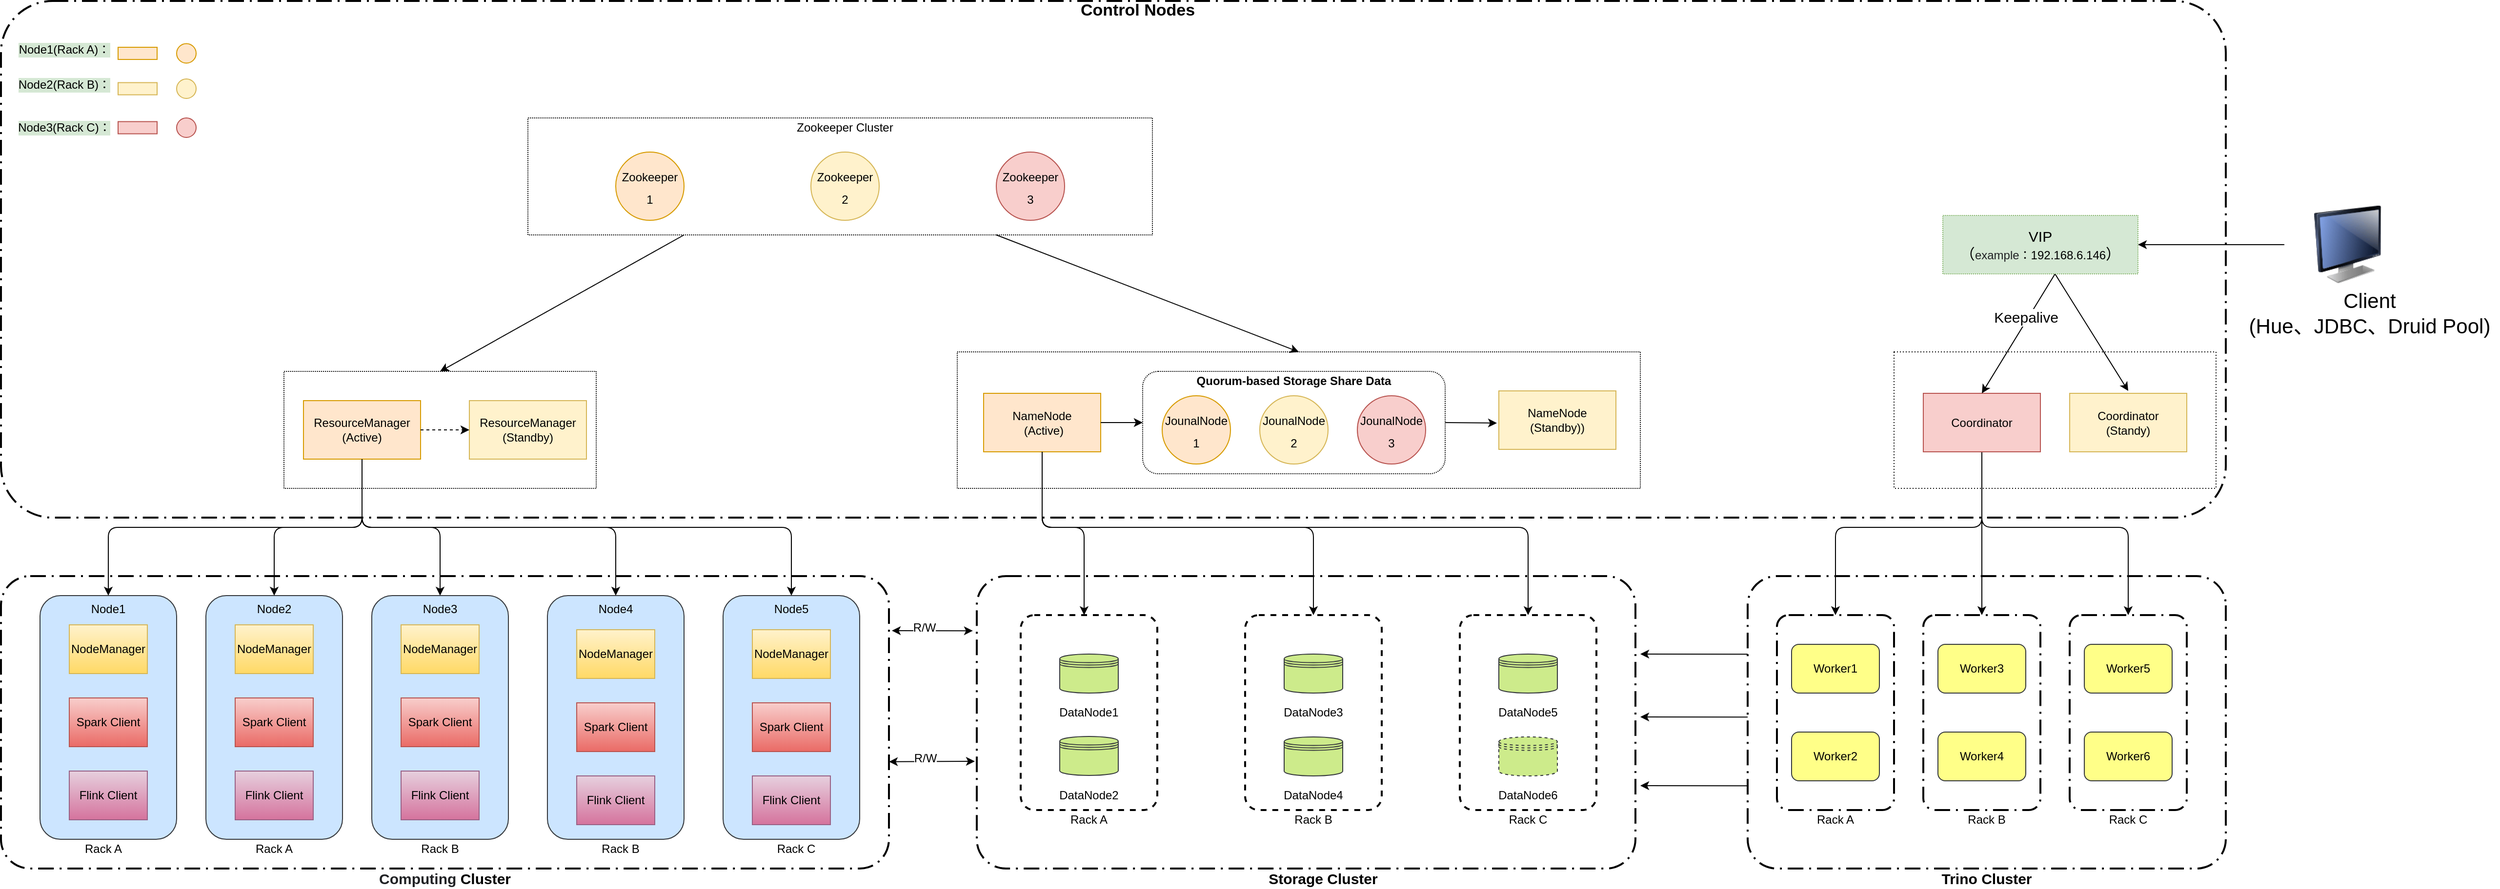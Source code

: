 <mxfile version="14.6.13" type="device" pages="4"><diagram id="PFGstF8OS5Kqjg1j0-zo" name="hadoop集群部署拓扑v1"><mxGraphModel dx="2760" dy="1917" grid="1" gridSize="10" guides="1" tooltips="1" connect="1" arrows="1" fold="1" page="1" pageScale="1" pageWidth="827" pageHeight="1169" math="0" shadow="0"><root><mxCell id="pv2vlpV9ZWCvnLBePXE8-0"/><mxCell id="pv2vlpV9ZWCvnLBePXE8-1" parent="pv2vlpV9ZWCvnLBePXE8-0"/><mxCell id="5enhTbr1qP9CT73f7D5Y-20" value="" style="points=[[0.25,0,0],[0.5,0,0],[0.75,0,0],[1,0.25,0],[1,0.5,0],[1,0.75,0],[0.75,1,0],[0.5,1,0],[0.25,1,0],[0,0.75,0],[0,0.5,0],[0,0.25,0]];rounded=1;arcSize=10;dashed=1;strokeColor=#000000;fillColor=none;gradientColor=none;dashPattern=8 3 1 3;strokeWidth=2;fontSize=12;align=center;" parent="pv2vlpV9ZWCvnLBePXE8-1" vertex="1"><mxGeometry x="-1480" y="-440" width="2280" height="530" as="geometry"/></mxCell><mxCell id="k3pd7A18mVsp9Q6eLwVZ-57" value="" style="points=[[0.25,0,0],[0.5,0,0],[0.75,0,0],[1,0.25,0],[1,0.5,0],[1,0.75,0],[0.75,1,0],[0.5,1,0],[0.25,1,0],[0,0.75,0],[0,0.5,0],[0,0.25,0]];rounded=0;arcSize=10;dashed=1;strokeColor=#000000;gradientColor=none;dashPattern=1 2;strokeWidth=1;labelBackgroundColor=#D5E8D4;fontSize=15;verticalAlign=top;" parent="pv2vlpV9ZWCvnLBePXE8-1" vertex="1"><mxGeometry x="460" y="-80" width="330" height="140" as="geometry"/></mxCell><mxCell id="pv2vlpV9ZWCvnLBePXE8-3" value="" style="points=[[0.25,0,0],[0.5,0,0],[0.75,0,0],[1,0.25,0],[1,0.5,0],[1,0.75,0],[0.75,1,0],[0.5,1,0],[0.25,1,0],[0,0.75,0],[0,0.5,0],[0,0.25,0]];rounded=1;arcSize=10;dashed=1;strokeColor=#000000;fillColor=none;gradientColor=none;dashPattern=8 3 1 3;strokeWidth=2;fontSize=12;align=center;direction=south;" parent="pv2vlpV9ZWCvnLBePXE8-1" vertex="1"><mxGeometry x="310" y="150" width="490" height="300" as="geometry"/></mxCell><mxCell id="5enhTbr1qP9CT73f7D5Y-2" value="" style="points=[[0.25,0,0],[0.5,0,0],[0.75,0,0],[1,0.25,0],[1,0.5,0],[1,0.75,0],[0.75,1,0],[0.5,1,0],[0.25,1,0],[0,0.75,0],[0,0.5,0],[0,0.25,0]];rounded=1;arcSize=10;dashed=1;strokeColor=#000000;fillColor=none;gradientColor=none;dashPattern=8 3 1 3;strokeWidth=2;fontSize=12;align=center;verticalAlign=top;" parent="pv2vlpV9ZWCvnLBePXE8-1" vertex="1"><mxGeometry x="340" y="190" width="120" height="200" as="geometry"/></mxCell><mxCell id="pv2vlpV9ZWCvnLBePXE8-2" value="" style="points=[[0.25,0,0],[0.5,0,0],[0.75,0,0],[1,0.25,0],[1,0.5,0],[1,0.75,0],[0.75,1,0],[0.5,1,0],[0.25,1,0],[0,0.75,0],[0,0.5,0],[0,0.25,0]];rounded=1;arcSize=10;dashed=1;strokeColor=#000000;fillColor=none;gradientColor=none;dashPattern=8 3 1 3;strokeWidth=2;fontSize=12;align=center;" parent="pv2vlpV9ZWCvnLBePXE8-1" vertex="1"><mxGeometry x="-1480" y="150" width="910" height="300" as="geometry"/></mxCell><mxCell id="pv2vlpV9ZWCvnLBePXE8-4" value="Node2" style="rounded=1;whiteSpace=wrap;html=1;fontSize=12;align=center;verticalAlign=top;fillColor=#cce5ff;strokeColor=#36393d;" parent="pv2vlpV9ZWCvnLBePXE8-1" vertex="1"><mxGeometry x="-1270" y="170" width="140" height="250" as="geometry"/></mxCell><mxCell id="pv2vlpV9ZWCvnLBePXE8-5" value="" style="rounded=0;whiteSpace=wrap;html=1;dashed=1;dashPattern=1 1;fontSize=19;" parent="pv2vlpV9ZWCvnLBePXE8-1" vertex="1"><mxGeometry x="-500" y="-80" width="700" height="140" as="geometry"/></mxCell><mxCell id="pv2vlpV9ZWCvnLBePXE8-6" value="" style="rounded=1;whiteSpace=wrap;html=1;dashed=1;dashPattern=1 1;fontSize=19;" parent="pv2vlpV9ZWCvnLBePXE8-1" vertex="1"><mxGeometry x="-310" y="-60" width="310" height="105" as="geometry"/></mxCell><mxCell id="pv2vlpV9ZWCvnLBePXE8-7" value="" style="points=[[0.25,0,0],[0.5,0,0],[0.75,0,0],[1,0.25,0],[1,0.5,0],[1,0.75,0],[0.75,1,0],[0.5,1,0],[0.25,1,0],[0,0.75,0],[0,0.5,0],[0,0.25,0]];rounded=1;arcSize=10;dashed=1;strokeColor=#000000;fillColor=none;gradientColor=none;dashPattern=8 3 1 3;strokeWidth=2;fontSize=19;" parent="pv2vlpV9ZWCvnLBePXE8-1" vertex="1"><mxGeometry x="-480" y="150" width="675" height="300" as="geometry"/></mxCell><mxCell id="pv2vlpV9ZWCvnLBePXE8-8" value="" style="points=[[0.25,0,0],[0.5,0,0],[0.75,0,0],[1,0.25,0],[1,0.5,0],[1,0.75,0],[0.75,1,0],[0.5,1,0],[0.25,1,0],[0,0.75,0],[0,0.5,0],[0,0.25,0]];rounded=1;arcSize=10;dashed=1;strokeColor=#000000;fillColor=none;gradientColor=none;strokeWidth=2;fontSize=12;verticalAlign=top;" parent="pv2vlpV9ZWCvnLBePXE8-1" vertex="1"><mxGeometry x="-435" y="190" width="140" height="200" as="geometry"/></mxCell><mxCell id="pv2vlpV9ZWCvnLBePXE8-9" value="&lt;font style=&quot;font-size: 12px&quot;&gt;DataNode1&lt;/font&gt;" style="shape=datastore;whiteSpace=wrap;html=1;labelPosition=center;verticalLabelPosition=bottom;align=center;verticalAlign=top;fontSize=19;fillColor=#cdeb8b;strokeColor=#36393d;" parent="pv2vlpV9ZWCvnLBePXE8-1" vertex="1"><mxGeometry x="-395" y="230" width="60" height="40" as="geometry"/></mxCell><mxCell id="pv2vlpV9ZWCvnLBePXE8-10" value="&lt;font style=&quot;font-size: 12px&quot;&gt;DataNode2&lt;/font&gt;" style="shape=datastore;whiteSpace=wrap;html=1;labelPosition=center;verticalLabelPosition=bottom;align=center;verticalAlign=top;fontSize=19;fillColor=#cdeb8b;strokeColor=#36393d;" parent="pv2vlpV9ZWCvnLBePXE8-1" vertex="1"><mxGeometry x="-395" y="314.5" width="60" height="40" as="geometry"/></mxCell><mxCell id="pv2vlpV9ZWCvnLBePXE8-11" value="" style="points=[[0.25,0,0],[0.5,0,0],[0.75,0,0],[1,0.25,0],[1,0.5,0],[1,0.75,0],[0.75,1,0],[0.5,1,0],[0.25,1,0],[0,0.75,0],[0,0.5,0],[0,0.25,0]];rounded=1;arcSize=10;dashed=1;strokeColor=#000000;fillColor=none;gradientColor=none;strokeWidth=2;fontSize=12;verticalAlign=top;" parent="pv2vlpV9ZWCvnLBePXE8-1" vertex="1"><mxGeometry x="-205" y="190" width="140" height="200" as="geometry"/></mxCell><mxCell id="pv2vlpV9ZWCvnLBePXE8-12" value="&lt;font style=&quot;font-size: 12px&quot;&gt;DataNode3&lt;/font&gt;" style="shape=datastore;whiteSpace=wrap;html=1;labelPosition=center;verticalLabelPosition=bottom;align=center;verticalAlign=top;fontSize=19;fillColor=#cdeb8b;strokeColor=#36393d;" parent="pv2vlpV9ZWCvnLBePXE8-1" vertex="1"><mxGeometry x="-165" y="230" width="60" height="40" as="geometry"/></mxCell><mxCell id="pv2vlpV9ZWCvnLBePXE8-13" value="&lt;font style=&quot;font-size: 12px&quot;&gt;DataNode4&lt;/font&gt;" style="shape=datastore;whiteSpace=wrap;html=1;labelPosition=center;verticalLabelPosition=bottom;align=center;verticalAlign=top;fontSize=19;fillColor=#cdeb8b;strokeColor=#36393d;" parent="pv2vlpV9ZWCvnLBePXE8-1" vertex="1"><mxGeometry x="-165" y="315" width="60" height="40" as="geometry"/></mxCell><mxCell id="pv2vlpV9ZWCvnLBePXE8-14" value="" style="points=[[0.25,0,0],[0.5,0,0],[0.75,0,0],[1,0.25,0],[1,0.5,0],[1,0.75,0],[0.75,1,0],[0.5,1,0],[0.25,1,0],[0,0.75,0],[0,0.5,0],[0,0.25,0]];rounded=1;arcSize=10;dashed=1;strokeColor=#000000;fillColor=none;gradientColor=none;strokeWidth=2;fontSize=12;verticalAlign=top;" parent="pv2vlpV9ZWCvnLBePXE8-1" vertex="1"><mxGeometry x="15" y="190" width="140" height="200" as="geometry"/></mxCell><mxCell id="pv2vlpV9ZWCvnLBePXE8-15" value="&lt;font style=&quot;font-size: 12px&quot;&gt;DataNode5&lt;/font&gt;" style="shape=datastore;whiteSpace=wrap;html=1;labelPosition=center;verticalLabelPosition=bottom;align=center;verticalAlign=top;fontSize=19;fillColor=#cdeb8b;strokeColor=#36393d;" parent="pv2vlpV9ZWCvnLBePXE8-1" vertex="1"><mxGeometry x="55" y="230" width="60" height="40" as="geometry"/></mxCell><mxCell id="pv2vlpV9ZWCvnLBePXE8-16" value="&lt;font style=&quot;font-size: 12px&quot;&gt;DataNode6&lt;/font&gt;" style="shape=datastore;whiteSpace=wrap;html=1;labelPosition=center;verticalLabelPosition=bottom;align=center;verticalAlign=top;fontSize=19;dashed=1;fillColor=#cdeb8b;strokeColor=#36393d;" parent="pv2vlpV9ZWCvnLBePXE8-1" vertex="1"><mxGeometry x="55" y="315" width="60" height="40" as="geometry"/></mxCell><mxCell id="pv2vlpV9ZWCvnLBePXE8-17" value="" style="rounded=0;whiteSpace=wrap;html=1;dashed=1;dashPattern=1 1;fontSize=19;" parent="pv2vlpV9ZWCvnLBePXE8-1" vertex="1"><mxGeometry x="-940" y="-320" width="640" height="120" as="geometry"/></mxCell><mxCell id="pv2vlpV9ZWCvnLBePXE8-18" value="&lt;font style=&quot;font-size: 12px&quot;&gt;Zookeeper&lt;br&gt;1&lt;/font&gt;" style="ellipse;whiteSpace=wrap;html=1;aspect=fixed;fontSize=19;fillColor=#ffe6cc;strokeColor=#d79b00;" parent="pv2vlpV9ZWCvnLBePXE8-1" vertex="1"><mxGeometry x="-850" y="-285" width="70" height="70" as="geometry"/></mxCell><mxCell id="pv2vlpV9ZWCvnLBePXE8-19" value="&lt;span style=&quot;font-size: 12px&quot;&gt;Zookeeper&lt;br&gt;2&lt;/span&gt;" style="ellipse;whiteSpace=wrap;html=1;aspect=fixed;fontSize=19;fillColor=#fff2cc;strokeColor=#d6b656;" parent="pv2vlpV9ZWCvnLBePXE8-1" vertex="1"><mxGeometry x="-650" y="-285" width="70" height="70" as="geometry"/></mxCell><mxCell id="pv2vlpV9ZWCvnLBePXE8-20" value="&lt;span style=&quot;font-size: 12px&quot;&gt;Zookeeper&lt;br&gt;3&lt;/span&gt;" style="ellipse;whiteSpace=wrap;html=1;aspect=fixed;fontSize=19;fillColor=#f8cecc;strokeColor=#b85450;" parent="pv2vlpV9ZWCvnLBePXE8-1" vertex="1"><mxGeometry x="-460" y="-285" width="70" height="70" as="geometry"/></mxCell><mxCell id="pv2vlpV9ZWCvnLBePXE8-21" value="&lt;span style=&quot;font-size: 12px&quot;&gt;JounalNode&lt;br&gt;1&lt;/span&gt;" style="ellipse;whiteSpace=wrap;html=1;aspect=fixed;fontSize=19;fillColor=#ffe6cc;strokeColor=#d79b00;" parent="pv2vlpV9ZWCvnLBePXE8-1" vertex="1"><mxGeometry x="-290" y="-35" width="70" height="70" as="geometry"/></mxCell><mxCell id="pv2vlpV9ZWCvnLBePXE8-22" value="&lt;span style=&quot;font-size: 12px&quot;&gt;JounalNode&lt;br&gt;2&lt;br&gt;&lt;/span&gt;" style="ellipse;whiteSpace=wrap;html=1;aspect=fixed;fontSize=19;fillColor=#fff2cc;strokeColor=#d6b656;" parent="pv2vlpV9ZWCvnLBePXE8-1" vertex="1"><mxGeometry x="-190" y="-35" width="70" height="70" as="geometry"/></mxCell><mxCell id="pv2vlpV9ZWCvnLBePXE8-23" value="&lt;span style=&quot;font-size: 12px&quot;&gt;JounalNode&lt;br&gt;3&lt;br&gt;&lt;/span&gt;" style="ellipse;whiteSpace=wrap;html=1;aspect=fixed;fontSize=19;fillColor=#f8cecc;strokeColor=#b85450;" parent="pv2vlpV9ZWCvnLBePXE8-1" vertex="1"><mxGeometry x="-90" y="-35" width="70" height="70" as="geometry"/></mxCell><mxCell id="pv2vlpV9ZWCvnLBePXE8-24" value="" style="rounded=0;whiteSpace=wrap;html=1;dashed=1;dashPattern=1 1;fontSize=19;" parent="pv2vlpV9ZWCvnLBePXE8-1" vertex="1"><mxGeometry x="-1190" y="-60" width="320" height="120" as="geometry"/></mxCell><mxCell id="pv2vlpV9ZWCvnLBePXE8-25" value="ResourceManager&lt;br style=&quot;font-size: 12px;&quot;&gt;(Active)" style="rounded=0;whiteSpace=wrap;html=1;fontSize=12;fillColor=#ffe6cc;strokeColor=#d79b00;" parent="pv2vlpV9ZWCvnLBePXE8-1" vertex="1"><mxGeometry x="-1170" y="-30" width="120" height="60" as="geometry"/></mxCell><mxCell id="pv2vlpV9ZWCvnLBePXE8-26" value="ResourceManager&lt;br style=&quot;font-size: 12px&quot;&gt;(Standby)" style="rounded=0;whiteSpace=wrap;html=1;fontSize=12;fillColor=#fff2cc;strokeColor=#d6b656;" parent="pv2vlpV9ZWCvnLBePXE8-1" vertex="1"><mxGeometry x="-1000" y="-30" width="120" height="60" as="geometry"/></mxCell><mxCell id="pv2vlpV9ZWCvnLBePXE8-27" value="&lt;span&gt;NameNode&lt;br&gt;&amp;nbsp;(Active)&lt;/span&gt;" style="rounded=0;whiteSpace=wrap;html=1;fontSize=12;fillColor=#ffe6cc;strokeColor=#d79b00;" parent="pv2vlpV9ZWCvnLBePXE8-1" vertex="1"><mxGeometry x="-473" y="-37.5" width="120" height="60" as="geometry"/></mxCell><mxCell id="pv2vlpV9ZWCvnLBePXE8-28" value="&lt;span&gt;NameNode&lt;br&gt;&lt;/span&gt;(Standby)&lt;span&gt;)&lt;/span&gt;" style="rounded=0;whiteSpace=wrap;html=1;fontSize=12;fillColor=#fff2cc;strokeColor=#d6b656;" parent="pv2vlpV9ZWCvnLBePXE8-1" vertex="1"><mxGeometry x="55" y="-40" width="120" height="60" as="geometry"/></mxCell><mxCell id="pv2vlpV9ZWCvnLBePXE8-29" value="" style="endArrow=classic;html=1;fontSize=12;exitX=1;exitY=0.5;exitDx=0;exitDy=0;entryX=0;entryY=0.5;entryDx=0;entryDy=0;" parent="pv2vlpV9ZWCvnLBePXE8-1" source="pv2vlpV9ZWCvnLBePXE8-27" target="pv2vlpV9ZWCvnLBePXE8-6" edge="1"><mxGeometry width="50" height="50" relative="1" as="geometry"><mxPoint x="-400" y="40" as="sourcePoint"/><mxPoint x="-350" y="-10" as="targetPoint"/></mxGeometry></mxCell><mxCell id="pv2vlpV9ZWCvnLBePXE8-30" value="" style="endArrow=classic;html=1;fontSize=12;entryX=0;entryY=0.5;entryDx=0;entryDy=0;exitX=1;exitY=0.5;exitDx=0;exitDy=0;dashed=1;" parent="pv2vlpV9ZWCvnLBePXE8-1" source="pv2vlpV9ZWCvnLBePXE8-25" target="pv2vlpV9ZWCvnLBePXE8-26" edge="1"><mxGeometry width="50" height="50" relative="1" as="geometry"><mxPoint x="-1040" y="-80" as="sourcePoint"/><mxPoint x="-990" y="-130" as="targetPoint"/></mxGeometry></mxCell><mxCell id="pv2vlpV9ZWCvnLBePXE8-33" value="Node3" style="rounded=1;whiteSpace=wrap;html=1;fontSize=12;align=center;verticalAlign=top;fillColor=#cce5ff;strokeColor=#36393d;" parent="pv2vlpV9ZWCvnLBePXE8-1" vertex="1"><mxGeometry x="-1100" y="170" width="140" height="250" as="geometry"/></mxCell><mxCell id="pv2vlpV9ZWCvnLBePXE8-36" value="Node4" style="rounded=1;whiteSpace=wrap;html=1;fontSize=12;align=center;verticalAlign=top;fillColor=#cce5ff;strokeColor=#36393d;" parent="pv2vlpV9ZWCvnLBePXE8-1" vertex="1"><mxGeometry x="-920" y="170" width="140" height="250" as="geometry"/></mxCell><mxCell id="pv2vlpV9ZWCvnLBePXE8-39" value="Node5" style="rounded=1;whiteSpace=wrap;html=1;fontSize=12;align=center;verticalAlign=top;fillColor=#cce5ff;strokeColor=#36393d;" parent="pv2vlpV9ZWCvnLBePXE8-1" vertex="1"><mxGeometry x="-740" y="170" width="140" height="250" as="geometry"/></mxCell><mxCell id="pv2vlpV9ZWCvnLBePXE8-42" value="Node1" style="rounded=1;whiteSpace=wrap;html=1;fontSize=12;align=center;verticalAlign=top;fillColor=#cce5ff;strokeColor=#36393d;" parent="pv2vlpV9ZWCvnLBePXE8-1" vertex="1"><mxGeometry x="-1440" y="170" width="140" height="250" as="geometry"/></mxCell><mxCell id="pv2vlpV9ZWCvnLBePXE8-43" value="Spark Client" style="rounded=0;whiteSpace=wrap;html=1;fontSize=12;gradientColor=#ea6b66;fillColor=#f8cecc;strokeColor=#b85450;" parent="pv2vlpV9ZWCvnLBePXE8-1" vertex="1"><mxGeometry x="-1410" y="275" width="80" height="50" as="geometry"/></mxCell><mxCell id="pv2vlpV9ZWCvnLBePXE8-44" value="Flink Client" style="rounded=0;whiteSpace=wrap;html=1;fontSize=12;gradientColor=#d5739d;fillColor=#e6d0de;strokeColor=#996185;" parent="pv2vlpV9ZWCvnLBePXE8-1" vertex="1"><mxGeometry x="-1410" y="350" width="80" height="50" as="geometry"/></mxCell><mxCell id="pv2vlpV9ZWCvnLBePXE8-45" value="" style="endArrow=classic;html=1;fontSize=12;entryX=0.5;entryY=0;entryDx=0;entryDy=0;exitX=0.25;exitY=1;exitDx=0;exitDy=0;" parent="pv2vlpV9ZWCvnLBePXE8-1" source="pv2vlpV9ZWCvnLBePXE8-17" target="pv2vlpV9ZWCvnLBePXE8-24" edge="1"><mxGeometry width="50" height="50" relative="1" as="geometry"><mxPoint x="-840" y="-190" as="sourcePoint"/><mxPoint x="-790" y="-240" as="targetPoint"/></mxGeometry></mxCell><mxCell id="pv2vlpV9ZWCvnLBePXE8-46" value="" style="endArrow=classic;html=1;fontSize=12;exitX=0.75;exitY=1;exitDx=0;exitDy=0;entryX=0.5;entryY=0;entryDx=0;entryDy=0;" parent="pv2vlpV9ZWCvnLBePXE8-1" source="pv2vlpV9ZWCvnLBePXE8-17" target="pv2vlpV9ZWCvnLBePXE8-5" edge="1"><mxGeometry width="50" height="50" relative="1" as="geometry"><mxPoint x="-765" y="-230" as="sourcePoint"/><mxPoint x="-150" y="-60" as="targetPoint"/></mxGeometry></mxCell><mxCell id="pv2vlpV9ZWCvnLBePXE8-47" value="" style="endArrow=classic;html=1;fontSize=12;exitX=0.5;exitY=1;exitDx=0;exitDy=0;" parent="pv2vlpV9ZWCvnLBePXE8-1" source="pv2vlpV9ZWCvnLBePXE8-27" edge="1"><mxGeometry width="50" height="50" relative="1" as="geometry"><mxPoint x="-460" y="70" as="sourcePoint"/><mxPoint x="-370" y="190" as="targetPoint"/><Array as="points"><mxPoint x="-413" y="100"/><mxPoint x="-370" y="100"/></Array></mxGeometry></mxCell><mxCell id="pv2vlpV9ZWCvnLBePXE8-48" value="" style="endArrow=classic;html=1;fontSize=12;exitX=0.5;exitY=1;exitDx=0;exitDy=0;entryX=0.5;entryY=0;entryDx=0;entryDy=0;entryPerimeter=0;" parent="pv2vlpV9ZWCvnLBePXE8-1" source="pv2vlpV9ZWCvnLBePXE8-27" target="pv2vlpV9ZWCvnLBePXE8-11" edge="1"><mxGeometry width="50" height="50" relative="1" as="geometry"><mxPoint x="-755" y="-220" as="sourcePoint"/><mxPoint x="-160" y="200" as="targetPoint"/><Array as="points"><mxPoint x="-413" y="100"/><mxPoint x="-135" y="100"/></Array></mxGeometry></mxCell><mxCell id="pv2vlpV9ZWCvnLBePXE8-49" value="" style="endArrow=classic;html=1;fontSize=12;exitX=0.5;exitY=1;exitDx=0;exitDy=0;entryX=0.5;entryY=0;entryDx=0;entryDy=0;entryPerimeter=0;" parent="pv2vlpV9ZWCvnLBePXE8-1" source="pv2vlpV9ZWCvnLBePXE8-27" target="pv2vlpV9ZWCvnLBePXE8-14" edge="1"><mxGeometry width="50" height="50" relative="1" as="geometry"><mxPoint x="-735" y="-200" as="sourcePoint"/><mxPoint x="-190" y="140" as="targetPoint"/><Array as="points"><mxPoint x="-413" y="100"/><mxPoint x="85" y="100"/></Array></mxGeometry></mxCell><mxCell id="pv2vlpV9ZWCvnLBePXE8-50" value="" style="endArrow=classic;html=1;fontSize=12;exitX=0.5;exitY=1;exitDx=0;exitDy=0;entryX=0.5;entryY=0;entryDx=0;entryDy=0;" parent="pv2vlpV9ZWCvnLBePXE8-1" source="pv2vlpV9ZWCvnLBePXE8-25" target="pv2vlpV9ZWCvnLBePXE8-42" edge="1"><mxGeometry width="50" height="50" relative="1" as="geometry"><mxPoint x="-1120" y="80" as="sourcePoint"/><mxPoint x="-1070" y="30" as="targetPoint"/><Array as="points"><mxPoint x="-1110" y="100"/><mxPoint x="-1370" y="100"/></Array></mxGeometry></mxCell><mxCell id="pv2vlpV9ZWCvnLBePXE8-51" value="" style="endArrow=classic;html=1;fontSize=12;entryX=0.5;entryY=0;entryDx=0;entryDy=0;" parent="pv2vlpV9ZWCvnLBePXE8-1" target="pv2vlpV9ZWCvnLBePXE8-4" edge="1"><mxGeometry width="50" height="50" relative="1" as="geometry"><mxPoint x="-1110" y="30" as="sourcePoint"/><mxPoint x="-1060" y="30" as="targetPoint"/><Array as="points"><mxPoint x="-1110" y="100"/><mxPoint x="-1200" y="100"/></Array></mxGeometry></mxCell><mxCell id="pv2vlpV9ZWCvnLBePXE8-52" value="" style="endArrow=classic;html=1;fontSize=12;entryX=0.5;entryY=0;entryDx=0;entryDy=0;" parent="pv2vlpV9ZWCvnLBePXE8-1" target="pv2vlpV9ZWCvnLBePXE8-39" edge="1"><mxGeometry width="50" height="50" relative="1" as="geometry"><mxPoint x="-1110" y="30" as="sourcePoint"/><mxPoint x="-990" y="70" as="targetPoint"/><Array as="points"><mxPoint x="-1110" y="100"/><mxPoint x="-670" y="100"/></Array></mxGeometry></mxCell><mxCell id="pv2vlpV9ZWCvnLBePXE8-53" value="" style="endArrow=classic;html=1;fontSize=12;entryX=0.5;entryY=0;entryDx=0;entryDy=0;" parent="pv2vlpV9ZWCvnLBePXE8-1" target="pv2vlpV9ZWCvnLBePXE8-36" edge="1"><mxGeometry width="50" height="50" relative="1" as="geometry"><mxPoint x="-1110" y="30" as="sourcePoint"/><mxPoint x="-1060" y="30" as="targetPoint"/><Array as="points"><mxPoint x="-1110" y="100"/><mxPoint x="-850" y="100"/></Array></mxGeometry></mxCell><mxCell id="pv2vlpV9ZWCvnLBePXE8-54" value="" style="endArrow=classic;html=1;fontSize=12;entryX=0.5;entryY=0;entryDx=0;entryDy=0;" parent="pv2vlpV9ZWCvnLBePXE8-1" target="pv2vlpV9ZWCvnLBePXE8-33" edge="1"><mxGeometry width="50" height="50" relative="1" as="geometry"><mxPoint x="-1110" y="30" as="sourcePoint"/><mxPoint x="-1060" y="30" as="targetPoint"/><Array as="points"><mxPoint x="-1110" y="100"/><mxPoint x="-1030" y="100"/></Array></mxGeometry></mxCell><mxCell id="pv2vlpV9ZWCvnLBePXE8-55" value="&lt;span style=&quot;color: rgb(32, 33, 36); font-family: inherit; text-align: left; font-size: 15px;&quot;&gt;&lt;font style=&quot;font-size: 15px;&quot;&gt;Computing&lt;/font&gt;&lt;/span&gt;&lt;span style=&quot;color: rgb(32, 33, 36); font-family: inherit; font-size: 15px; text-align: left;&quot;&gt;&amp;nbsp;&lt;/span&gt;Cluster" style="text;html=1;strokeColor=none;fillColor=none;align=center;verticalAlign=middle;whiteSpace=wrap;rounded=0;fontSize=15;fontStyle=1" parent="pv2vlpV9ZWCvnLBePXE8-1" vertex="1"><mxGeometry x="-1090" y="450" width="130" height="20" as="geometry"/></mxCell><mxCell id="pv2vlpV9ZWCvnLBePXE8-56" value="Storage Cluster" style="text;html=1;strokeColor=none;fillColor=none;align=center;verticalAlign=middle;whiteSpace=wrap;rounded=0;fontSize=15;fontStyle=1" parent="pv2vlpV9ZWCvnLBePXE8-1" vertex="1"><mxGeometry x="-190" y="450" width="130" height="20" as="geometry"/></mxCell><mxCell id="pv2vlpV9ZWCvnLBePXE8-57" value="" style="endArrow=classic;startArrow=classic;html=1;fontSize=12;entryX=-0.006;entryY=0.187;entryDx=0;entryDy=0;entryPerimeter=0;" parent="pv2vlpV9ZWCvnLBePXE8-1" target="pv2vlpV9ZWCvnLBePXE8-7" edge="1"><mxGeometry width="50" height="50" relative="1" as="geometry"><mxPoint x="-567" y="206" as="sourcePoint"/><mxPoint x="-500" y="200" as="targetPoint"/></mxGeometry></mxCell><mxCell id="k3pd7A18mVsp9Q6eLwVZ-77" value="R/W" style="edgeLabel;html=1;align=center;verticalAlign=middle;resizable=0;points=[];fontSize=12;" parent="pv2vlpV9ZWCvnLBePXE8-57" vertex="1" connectable="0"><mxGeometry x="-0.213" y="3" relative="1" as="geometry"><mxPoint as="offset"/></mxGeometry></mxCell><mxCell id="pv2vlpV9ZWCvnLBePXE8-58" value="" style="endArrow=classic;startArrow=classic;html=1;fontSize=12;exitX=1.003;exitY=0.19;exitDx=0;exitDy=0;exitPerimeter=0;" parent="pv2vlpV9ZWCvnLBePXE8-1" edge="1"><mxGeometry width="50" height="50" relative="1" as="geometry"><mxPoint x="-570" y="340.4" as="sourcePoint"/><mxPoint x="-482" y="340" as="targetPoint"/></mxGeometry></mxCell><mxCell id="k3pd7A18mVsp9Q6eLwVZ-78" value="R/W" style="edgeLabel;html=1;align=center;verticalAlign=middle;resizable=0;points=[];fontSize=12;" parent="pv2vlpV9ZWCvnLBePXE8-58" vertex="1" connectable="0"><mxGeometry x="-0.175" y="3" relative="1" as="geometry"><mxPoint as="offset"/></mxGeometry></mxCell><mxCell id="pv2vlpV9ZWCvnLBePXE8-59" value="" style="endArrow=classic;html=1;fontSize=12;exitX=1;exitY=0.5;exitDx=0;exitDy=0;" parent="pv2vlpV9ZWCvnLBePXE8-1" source="pv2vlpV9ZWCvnLBePXE8-6" edge="1"><mxGeometry width="50" height="50" relative="1" as="geometry"><mxPoint x="10" y="30" as="sourcePoint"/><mxPoint x="53" y="-7" as="targetPoint"/></mxGeometry></mxCell><mxCell id="pv2vlpV9ZWCvnLBePXE8-60" value="Zookeeper Cluster" style="text;html=1;strokeColor=none;fillColor=none;align=center;verticalAlign=middle;whiteSpace=wrap;rounded=0;fontSize=12;" parent="pv2vlpV9ZWCvnLBePXE8-1" vertex="1"><mxGeometry x="-670" y="-320" width="110" height="20" as="geometry"/></mxCell><mxCell id="pv2vlpV9ZWCvnLBePXE8-61" value="&lt;b&gt;Quorum-based Storage Share Data&lt;/b&gt;" style="text;html=1;strokeColor=none;fillColor=none;align=center;verticalAlign=middle;whiteSpace=wrap;rounded=0;fontSize=12;" parent="pv2vlpV9ZWCvnLBePXE8-1" vertex="1"><mxGeometry x="-270" y="-60" width="230" height="20" as="geometry"/></mxCell><mxCell id="pv2vlpV9ZWCvnLBePXE8-67" value="&lt;span&gt;Worker1&lt;/span&gt;" style="rounded=1;whiteSpace=wrap;html=1;fontSize=12;align=center;fillColor=#ffff88;strokeColor=#36393d;" parent="pv2vlpV9ZWCvnLBePXE8-1" vertex="1"><mxGeometry x="355" y="220" width="90" height="50" as="geometry"/></mxCell><mxCell id="pv2vlpV9ZWCvnLBePXE8-68" value="&lt;span style=&quot;color: rgba(0 , 0 , 0 , 0) ; font-family: monospace ; font-size: 0px&quot;&gt;%3CmxGraphModel%3E%3Croot%3E%3CmxCell%20id%3D%220%22%2F%3E%3CmxCell%20id%3D%221%22%20parent%3D%220%22%2F%3E%3CmxCell%20id%3D%222%22%20value%3D%22%26lt%3Bspan%26gt%3BWorker%26lt%3B%2Fspan%26gt%3B%22%20style%3D%22rounded%3D1%3BwhiteSpace%3Dwrap%3Bhtml%3D1%3BfontSize%3D12%3Balign%3Dcenter%3B%22%20vertex%3D%221%22%20parent%3D%221%22%3E%3CmxGeometry%20x%3D%22390%22%20y%3D%22170%22%20width%3D%2290%22%20height%3D%2250%22%20as%3D%22geometry%22%2F%3E%3C%2FmxCell%3E%3C%2Froot%3E%3C%2FmxGraphModel%3E&lt;/span&gt;&lt;span&gt;Worker2&lt;/span&gt;" style="rounded=1;whiteSpace=wrap;html=1;fontSize=12;align=center;fillColor=#ffff88;strokeColor=#36393d;" parent="pv2vlpV9ZWCvnLBePXE8-1" vertex="1"><mxGeometry x="355" y="310" width="90" height="50" as="geometry"/></mxCell><mxCell id="pv2vlpV9ZWCvnLBePXE8-72" value="Trino Cluster" style="text;html=1;strokeColor=none;fillColor=none;align=center;verticalAlign=middle;whiteSpace=wrap;rounded=0;fontSize=15;fontStyle=1" parent="pv2vlpV9ZWCvnLBePXE8-1" vertex="1"><mxGeometry x="495" y="450" width="120" height="20" as="geometry"/></mxCell><mxCell id="5enhTbr1qP9CT73f7D5Y-3" value="" style="points=[[0.25,0,0],[0.5,0,0],[0.75,0,0],[1,0.25,0],[1,0.5,0],[1,0.75,0],[0.75,1,0],[0.5,1,0],[0.25,1,0],[0,0.75,0],[0,0.5,0],[0,0.25,0]];rounded=1;arcSize=10;dashed=1;strokeColor=#000000;fillColor=none;gradientColor=none;dashPattern=8 3 1 3;strokeWidth=2;fontSize=12;align=center;verticalAlign=top;" parent="pv2vlpV9ZWCvnLBePXE8-1" vertex="1"><mxGeometry x="490" y="190" width="120" height="200" as="geometry"/></mxCell><mxCell id="5enhTbr1qP9CT73f7D5Y-4" value="&lt;span&gt;Worker3&lt;/span&gt;" style="rounded=1;whiteSpace=wrap;html=1;fontSize=12;align=center;fillColor=#ffff88;strokeColor=#36393d;" parent="pv2vlpV9ZWCvnLBePXE8-1" vertex="1"><mxGeometry x="505" y="220" width="90" height="50" as="geometry"/></mxCell><mxCell id="5enhTbr1qP9CT73f7D5Y-5" value="&lt;span style=&quot;color: rgba(0 , 0 , 0 , 0) ; font-family: monospace ; font-size: 0px&quot;&gt;%3CmxGraphModel%3E%3Croot%3E%3CmxCell%20id%3D%220%22%2F%3E%3CmxCell%20id%3D%221%22%20parent%3D%220%22%2F%3E%3CmxCell%20id%3D%222%22%20value%3D%22%26lt%3Bspan%26gt%3BWorker%26lt%3B%2Fspan%26gt%3B%22%20style%3D%22rounded%3D1%3BwhiteSpace%3Dwrap%3Bhtml%3D1%3BfontSize%3D12%3Balign%3Dcenter%3B%22%20vertex%3D%221%22%20parent%3D%221%22%3E%3CmxGeometry%20x%3D%22390%22%20y%3D%22170%22%20width%3D%2290%22%20height%3D%2250%22%20as%3D%22geometry%22%2F%3E%3C%2FmxCell%3E%3C%2Froot%3E%3C%2FmxGraphModel%3E&lt;/span&gt;&lt;span&gt;Worker4&lt;/span&gt;" style="rounded=1;whiteSpace=wrap;html=1;fontSize=12;align=center;fillColor=#ffff88;strokeColor=#36393d;" parent="pv2vlpV9ZWCvnLBePXE8-1" vertex="1"><mxGeometry x="505" y="310" width="90" height="50" as="geometry"/></mxCell><mxCell id="5enhTbr1qP9CT73f7D5Y-9" value="" style="points=[[0.25,0,0],[0.5,0,0],[0.75,0,0],[1,0.25,0],[1,0.5,0],[1,0.75,0],[0.75,1,0],[0.5,1,0],[0.25,1,0],[0,0.75,0],[0,0.5,0],[0,0.25,0]];rounded=1;arcSize=10;dashed=1;strokeColor=#000000;fillColor=none;gradientColor=none;dashPattern=8 3 1 3;strokeWidth=2;fontSize=12;align=center;verticalAlign=top;" parent="pv2vlpV9ZWCvnLBePXE8-1" vertex="1"><mxGeometry x="640" y="190" width="120" height="200" as="geometry"/></mxCell><mxCell id="5enhTbr1qP9CT73f7D5Y-10" value="&lt;span&gt;Worker5&lt;/span&gt;" style="rounded=1;whiteSpace=wrap;html=1;fontSize=12;align=center;fillColor=#ffff88;strokeColor=#36393d;" parent="pv2vlpV9ZWCvnLBePXE8-1" vertex="1"><mxGeometry x="655" y="220" width="90" height="50" as="geometry"/></mxCell><mxCell id="5enhTbr1qP9CT73f7D5Y-11" value="&lt;span style=&quot;color: rgba(0 , 0 , 0 , 0) ; font-family: monospace ; font-size: 0px&quot;&gt;%3CmxGraphModel%3E%3Croot%3E%3CmxCell%20id%3D%220%22%2F%3E%3CmxCell%20id%3D%221%22%20parent%3D%220%22%2F%3E%3CmxCell%20id%3D%222%22%20value%3D%22%26lt%3Bspan%26gt%3BWorker%26lt%3B%2Fspan%26gt%3B%22%20style%3D%22rounded%3D1%3BwhiteSpace%3Dwrap%3Bhtml%3D1%3BfontSize%3D12%3Balign%3Dcenter%3B%22%20vertex%3D%221%22%20parent%3D%221%22%3E%3CmxGeometry%20x%3D%22390%22%20y%3D%22170%22%20width%3D%2290%22%20height%3D%2250%22%20as%3D%22geometry%22%2F%3E%3C%2FmxCell%3E%3C%2Froot%3E%3C%2FmxGraphModel%3E&lt;/span&gt;&lt;span&gt;Worker6&lt;/span&gt;" style="rounded=1;whiteSpace=wrap;html=1;fontSize=12;align=center;fillColor=#ffff88;strokeColor=#36393d;" parent="pv2vlpV9ZWCvnLBePXE8-1" vertex="1"><mxGeometry x="655" y="310" width="90" height="50" as="geometry"/></mxCell><mxCell id="5enhTbr1qP9CT73f7D5Y-12" value="" style="endArrow=classic;html=1;fontSize=12;exitX=0.5;exitY=1;exitDx=0;exitDy=0;entryX=0.5;entryY=0;entryDx=0;entryDy=0;entryPerimeter=0;" parent="pv2vlpV9ZWCvnLBePXE8-1" target="5enhTbr1qP9CT73f7D5Y-2" edge="1"><mxGeometry width="50" height="50" relative="1" as="geometry"><mxPoint x="550" y="20" as="sourcePoint"/><mxPoint x="570" y="30" as="targetPoint"/><Array as="points"><mxPoint x="550" y="100"/><mxPoint x="400" y="100"/></Array></mxGeometry></mxCell><mxCell id="5enhTbr1qP9CT73f7D5Y-14" value="" style="endArrow=classic;html=1;fontSize=12;exitX=0.5;exitY=1;exitDx=0;exitDy=0;" parent="pv2vlpV9ZWCvnLBePXE8-1" target="5enhTbr1qP9CT73f7D5Y-3" edge="1"><mxGeometry width="50" height="50" relative="1" as="geometry"><mxPoint x="550" y="20" as="sourcePoint"/><mxPoint x="610" y="30" as="targetPoint"/></mxGeometry></mxCell><mxCell id="5enhTbr1qP9CT73f7D5Y-15" value="" style="endArrow=classic;html=1;fontSize=12;exitX=0.5;exitY=1;exitDx=0;exitDy=0;entryX=0.5;entryY=0;entryDx=0;entryDy=0;entryPerimeter=0;" parent="pv2vlpV9ZWCvnLBePXE8-1" target="5enhTbr1qP9CT73f7D5Y-9" edge="1"><mxGeometry width="50" height="50" relative="1" as="geometry"><mxPoint x="550" y="20" as="sourcePoint"/><mxPoint x="620" y="30" as="targetPoint"/><Array as="points"><mxPoint x="550" y="100"/><mxPoint x="700" y="100"/></Array></mxGeometry></mxCell><mxCell id="5enhTbr1qP9CT73f7D5Y-16" value="" style="endArrow=classic;html=1;fontSize=12;exitX=0.267;exitY=1;exitDx=0;exitDy=0;exitPerimeter=0;" parent="pv2vlpV9ZWCvnLBePXE8-1" source="pv2vlpV9ZWCvnLBePXE8-3" edge="1"><mxGeometry width="50" height="50" relative="1" as="geometry"><mxPoint x="300" y="230" as="sourcePoint"/><mxPoint x="200" y="230" as="targetPoint"/></mxGeometry></mxCell><mxCell id="5enhTbr1qP9CT73f7D5Y-17" value="" style="endArrow=classic;html=1;fontSize=12;exitX=0.267;exitY=1;exitDx=0;exitDy=0;exitPerimeter=0;" parent="pv2vlpV9ZWCvnLBePXE8-1" edge="1"><mxGeometry width="50" height="50" relative="1" as="geometry"><mxPoint x="310" y="294.6" as="sourcePoint"/><mxPoint x="200" y="294.5" as="targetPoint"/></mxGeometry></mxCell><mxCell id="5enhTbr1qP9CT73f7D5Y-18" value="" style="endArrow=classic;html=1;fontSize=12;exitX=0.267;exitY=1;exitDx=0;exitDy=0;exitPerimeter=0;" parent="pv2vlpV9ZWCvnLBePXE8-1" edge="1"><mxGeometry width="50" height="50" relative="1" as="geometry"><mxPoint x="310" y="365.1" as="sourcePoint"/><mxPoint x="200" y="365" as="targetPoint"/></mxGeometry></mxCell><mxCell id="k3pd7A18mVsp9Q6eLwVZ-0" value="NodeManager" style="rounded=0;whiteSpace=wrap;html=1;fontSize=12;gradientColor=#ffd966;fillColor=#fff2cc;strokeColor=#d6b656;" parent="pv2vlpV9ZWCvnLBePXE8-1" vertex="1"><mxGeometry x="-1410" y="200" width="80" height="50" as="geometry"/></mxCell><mxCell id="k3pd7A18mVsp9Q6eLwVZ-3" value="Spark Client" style="rounded=0;whiteSpace=wrap;html=1;fontSize=12;gradientColor=#ea6b66;fillColor=#f8cecc;strokeColor=#b85450;" parent="pv2vlpV9ZWCvnLBePXE8-1" vertex="1"><mxGeometry x="-1240" y="275" width="80" height="50" as="geometry"/></mxCell><mxCell id="k3pd7A18mVsp9Q6eLwVZ-4" value="Flink Client" style="rounded=0;whiteSpace=wrap;html=1;fontSize=12;gradientColor=#d5739d;fillColor=#e6d0de;strokeColor=#996185;" parent="pv2vlpV9ZWCvnLBePXE8-1" vertex="1"><mxGeometry x="-1240" y="350" width="80" height="50" as="geometry"/></mxCell><mxCell id="k3pd7A18mVsp9Q6eLwVZ-5" value="NodeManager" style="rounded=0;whiteSpace=wrap;html=1;fontSize=12;gradientColor=#ffd966;fillColor=#fff2cc;strokeColor=#d6b656;" parent="pv2vlpV9ZWCvnLBePXE8-1" vertex="1"><mxGeometry x="-1240" y="200" width="80" height="50" as="geometry"/></mxCell><mxCell id="k3pd7A18mVsp9Q6eLwVZ-6" value="Spark Client" style="rounded=0;whiteSpace=wrap;html=1;fontSize=12;gradientColor=#ea6b66;fillColor=#f8cecc;strokeColor=#b85450;" parent="pv2vlpV9ZWCvnLBePXE8-1" vertex="1"><mxGeometry x="-1070" y="275" width="80" height="50" as="geometry"/></mxCell><mxCell id="k3pd7A18mVsp9Q6eLwVZ-7" value="Flink Client" style="rounded=0;whiteSpace=wrap;html=1;fontSize=12;gradientColor=#d5739d;fillColor=#e6d0de;strokeColor=#996185;" parent="pv2vlpV9ZWCvnLBePXE8-1" vertex="1"><mxGeometry x="-1070" y="350" width="80" height="50" as="geometry"/></mxCell><mxCell id="k3pd7A18mVsp9Q6eLwVZ-8" value="NodeManager" style="rounded=0;whiteSpace=wrap;html=1;fontSize=12;gradientColor=#ffd966;fillColor=#fff2cc;strokeColor=#d6b656;" parent="pv2vlpV9ZWCvnLBePXE8-1" vertex="1"><mxGeometry x="-1070" y="200" width="80" height="50" as="geometry"/></mxCell><mxCell id="k3pd7A18mVsp9Q6eLwVZ-9" value="Spark Client" style="rounded=0;whiteSpace=wrap;html=1;fontSize=12;gradientColor=#ea6b66;fillColor=#f8cecc;strokeColor=#b85450;" parent="pv2vlpV9ZWCvnLBePXE8-1" vertex="1"><mxGeometry x="-890" y="280" width="80" height="50" as="geometry"/></mxCell><mxCell id="k3pd7A18mVsp9Q6eLwVZ-10" value="Flink Client" style="rounded=0;whiteSpace=wrap;html=1;fontSize=12;gradientColor=#d5739d;fillColor=#e6d0de;strokeColor=#996185;" parent="pv2vlpV9ZWCvnLBePXE8-1" vertex="1"><mxGeometry x="-890" y="355" width="80" height="50" as="geometry"/></mxCell><mxCell id="k3pd7A18mVsp9Q6eLwVZ-11" value="NodeManager" style="rounded=0;whiteSpace=wrap;html=1;fontSize=12;gradientColor=#ffd966;fillColor=#fff2cc;strokeColor=#d6b656;" parent="pv2vlpV9ZWCvnLBePXE8-1" vertex="1"><mxGeometry x="-890" y="205" width="80" height="50" as="geometry"/></mxCell><mxCell id="k3pd7A18mVsp9Q6eLwVZ-12" value="Spark Client" style="rounded=0;whiteSpace=wrap;html=1;fontSize=12;gradientColor=#ea6b66;fillColor=#f8cecc;strokeColor=#b85450;" parent="pv2vlpV9ZWCvnLBePXE8-1" vertex="1"><mxGeometry x="-710" y="280" width="80" height="50" as="geometry"/></mxCell><mxCell id="k3pd7A18mVsp9Q6eLwVZ-13" value="Flink Client" style="rounded=0;whiteSpace=wrap;html=1;fontSize=12;gradientColor=#d5739d;fillColor=#e6d0de;strokeColor=#996185;" parent="pv2vlpV9ZWCvnLBePXE8-1" vertex="1"><mxGeometry x="-710" y="355" width="80" height="50" as="geometry"/></mxCell><mxCell id="k3pd7A18mVsp9Q6eLwVZ-14" value="NodeManager" style="rounded=0;whiteSpace=wrap;html=1;fontSize=12;gradientColor=#ffd966;fillColor=#fff2cc;strokeColor=#d6b656;" parent="pv2vlpV9ZWCvnLBePXE8-1" vertex="1"><mxGeometry x="-710" y="205" width="80" height="50" as="geometry"/></mxCell><mxCell id="k3pd7A18mVsp9Q6eLwVZ-18" value="Rack A" style="text;html=1;strokeColor=none;fillColor=none;align=center;verticalAlign=middle;whiteSpace=wrap;rounded=0;fontSize=12;" parent="pv2vlpV9ZWCvnLBePXE8-1" vertex="1"><mxGeometry x="-1400" y="420" width="50" height="20" as="geometry"/></mxCell><mxCell id="k3pd7A18mVsp9Q6eLwVZ-20" value="Rack B" style="text;html=1;strokeColor=none;fillColor=none;align=center;verticalAlign=middle;whiteSpace=wrap;rounded=0;fontSize=12;" parent="pv2vlpV9ZWCvnLBePXE8-1" vertex="1"><mxGeometry x="-1055" y="420" width="50" height="20" as="geometry"/></mxCell><mxCell id="k3pd7A18mVsp9Q6eLwVZ-21" value="Rack A" style="text;html=1;strokeColor=none;fillColor=none;align=center;verticalAlign=middle;whiteSpace=wrap;rounded=0;fontSize=12;" parent="pv2vlpV9ZWCvnLBePXE8-1" vertex="1"><mxGeometry x="-1225" y="420" width="50" height="20" as="geometry"/></mxCell><mxCell id="k3pd7A18mVsp9Q6eLwVZ-22" value="Rack B" style="text;html=1;strokeColor=none;fillColor=none;align=center;verticalAlign=middle;whiteSpace=wrap;rounded=0;fontSize=12;" parent="pv2vlpV9ZWCvnLBePXE8-1" vertex="1"><mxGeometry x="-870" y="420" width="50" height="20" as="geometry"/></mxCell><mxCell id="k3pd7A18mVsp9Q6eLwVZ-23" value="Rack C" style="text;html=1;strokeColor=none;fillColor=none;align=center;verticalAlign=middle;whiteSpace=wrap;rounded=0;fontSize=12;" parent="pv2vlpV9ZWCvnLBePXE8-1" vertex="1"><mxGeometry x="-690" y="420" width="50" height="20" as="geometry"/></mxCell><mxCell id="k3pd7A18mVsp9Q6eLwVZ-24" value="Rack A" style="text;html=1;strokeColor=none;fillColor=none;align=center;verticalAlign=middle;whiteSpace=wrap;rounded=0;fontSize=12;" parent="pv2vlpV9ZWCvnLBePXE8-1" vertex="1"><mxGeometry x="-390" y="390" width="50" height="20" as="geometry"/></mxCell><mxCell id="k3pd7A18mVsp9Q6eLwVZ-25" value="Rack B" style="text;html=1;strokeColor=none;fillColor=none;align=center;verticalAlign=middle;whiteSpace=wrap;rounded=0;fontSize=12;" parent="pv2vlpV9ZWCvnLBePXE8-1" vertex="1"><mxGeometry x="-160" y="390" width="50" height="20" as="geometry"/></mxCell><mxCell id="k3pd7A18mVsp9Q6eLwVZ-26" value="Rack C" style="text;html=1;strokeColor=none;fillColor=none;align=center;verticalAlign=middle;whiteSpace=wrap;rounded=0;fontSize=12;" parent="pv2vlpV9ZWCvnLBePXE8-1" vertex="1"><mxGeometry x="60" y="390" width="50" height="20" as="geometry"/></mxCell><mxCell id="k3pd7A18mVsp9Q6eLwVZ-27" value="Rack A" style="text;html=1;strokeColor=none;fillColor=none;align=center;verticalAlign=middle;whiteSpace=wrap;rounded=0;fontSize=12;" parent="pv2vlpV9ZWCvnLBePXE8-1" vertex="1"><mxGeometry x="375" y="390" width="50" height="20" as="geometry"/></mxCell><mxCell id="k3pd7A18mVsp9Q6eLwVZ-28" value="Rack B" style="text;html=1;strokeColor=none;fillColor=none;align=center;verticalAlign=middle;whiteSpace=wrap;rounded=0;fontSize=12;" parent="pv2vlpV9ZWCvnLBePXE8-1" vertex="1"><mxGeometry x="530" y="390" width="50" height="20" as="geometry"/></mxCell><mxCell id="k3pd7A18mVsp9Q6eLwVZ-29" value="Rack C" style="text;html=1;strokeColor=none;fillColor=none;align=center;verticalAlign=middle;whiteSpace=wrap;rounded=0;fontSize=12;" parent="pv2vlpV9ZWCvnLBePXE8-1" vertex="1"><mxGeometry x="675" y="390" width="50" height="20" as="geometry"/></mxCell><mxCell id="k3pd7A18mVsp9Q6eLwVZ-36" value="Control Nodes" style="text;html=1;strokeColor=none;fillColor=none;align=center;verticalAlign=middle;whiteSpace=wrap;rounded=0;fontSize=17;fontStyle=1" parent="pv2vlpV9ZWCvnLBePXE8-1" vertex="1"><mxGeometry x="-380" y="-440" width="130" height="20" as="geometry"/></mxCell><mxCell id="k3pd7A18mVsp9Q6eLwVZ-37" value="Coordinator" style="rounded=0;whiteSpace=wrap;html=1;fontSize=12;fillColor=#f8cecc;strokeColor=#b85450;" parent="pv2vlpV9ZWCvnLBePXE8-1" vertex="1"><mxGeometry x="490" y="-37.5" width="120" height="60" as="geometry"/></mxCell><mxCell id="k3pd7A18mVsp9Q6eLwVZ-38" value="Node1(Rack A)：" style="text;html=1;strokeColor=none;fillColor=none;align=center;verticalAlign=middle;whiteSpace=wrap;rounded=0;fontSize=12;labelBackgroundColor=#D5E8D4;" parent="pv2vlpV9ZWCvnLBePXE8-1" vertex="1"><mxGeometry x="-1470" y="-400" width="110" height="20" as="geometry"/></mxCell><mxCell id="k3pd7A18mVsp9Q6eLwVZ-41" value="" style="rounded=0;whiteSpace=wrap;html=1;fontSize=17;fillColor=#ffe6cc;strokeColor=#d79b00;" parent="pv2vlpV9ZWCvnLBePXE8-1" vertex="1"><mxGeometry x="-1360" y="-392.5" width="40" height="12.5" as="geometry"/></mxCell><mxCell id="k3pd7A18mVsp9Q6eLwVZ-45" value="" style="rounded=0;whiteSpace=wrap;html=1;fontSize=17;fillColor=#fff2cc;strokeColor=#d6b656;" parent="pv2vlpV9ZWCvnLBePXE8-1" vertex="1"><mxGeometry x="-1360" y="-356.25" width="40" height="12.5" as="geometry"/></mxCell><mxCell id="k3pd7A18mVsp9Q6eLwVZ-46" value="" style="rounded=0;whiteSpace=wrap;html=1;fontSize=17;fillColor=#f8cecc;strokeColor=#b85450;" parent="pv2vlpV9ZWCvnLBePXE8-1" vertex="1"><mxGeometry x="-1360" y="-316.25" width="40" height="12.5" as="geometry"/></mxCell><mxCell id="k3pd7A18mVsp9Q6eLwVZ-47" value="" style="ellipse;whiteSpace=wrap;html=1;aspect=fixed;fontSize=17;fillColor=#ffe6cc;strokeColor=#d79b00;" parent="pv2vlpV9ZWCvnLBePXE8-1" vertex="1"><mxGeometry x="-1300" y="-396.25" width="20" height="20" as="geometry"/></mxCell><mxCell id="k3pd7A18mVsp9Q6eLwVZ-49" value="" style="ellipse;whiteSpace=wrap;html=1;aspect=fixed;fontSize=17;fillColor=#fff2cc;strokeColor=#d6b656;" parent="pv2vlpV9ZWCvnLBePXE8-1" vertex="1"><mxGeometry x="-1300" y="-360" width="20" height="20" as="geometry"/></mxCell><mxCell id="k3pd7A18mVsp9Q6eLwVZ-50" value="" style="ellipse;whiteSpace=wrap;html=1;aspect=fixed;fontSize=17;fillColor=#f8cecc;strokeColor=#b85450;" parent="pv2vlpV9ZWCvnLBePXE8-1" vertex="1"><mxGeometry x="-1300" y="-320" width="20" height="20" as="geometry"/></mxCell><mxCell id="k3pd7A18mVsp9Q6eLwVZ-51" value="Node2(Rack B)：" style="text;html=1;strokeColor=none;fillColor=none;align=center;verticalAlign=middle;whiteSpace=wrap;rounded=0;fontSize=12;labelBackgroundColor=#D5E8D4;" parent="pv2vlpV9ZWCvnLBePXE8-1" vertex="1"><mxGeometry x="-1470" y="-363.75" width="110" height="20" as="geometry"/></mxCell><mxCell id="k3pd7A18mVsp9Q6eLwVZ-52" value="&lt;font style=&quot;font-size: 12px;&quot;&gt;Node3(Rack C)：&lt;/font&gt;" style="text;html=1;strokeColor=none;fillColor=none;align=center;verticalAlign=middle;whiteSpace=wrap;rounded=0;fontSize=12;labelBackgroundColor=#D5E8D4;" parent="pv2vlpV9ZWCvnLBePXE8-1" vertex="1"><mxGeometry x="-1470" y="-320" width="110" height="20" as="geometry"/></mxCell><mxCell id="k3pd7A18mVsp9Q6eLwVZ-56" value="Coordinator&lt;br&gt;(Standy)" style="rounded=0;whiteSpace=wrap;html=1;fontSize=12;fillColor=#fff2cc;strokeColor=#d6b656;" parent="pv2vlpV9ZWCvnLBePXE8-1" vertex="1"><mxGeometry x="640" y="-37.5" width="120" height="60" as="geometry"/></mxCell><mxCell id="k3pd7A18mVsp9Q6eLwVZ-62" value="" style="endArrow=classic;html=1;fontSize=15;exitX=0.5;exitY=1;exitDx=0;exitDy=0;entryX=0.5;entryY=0;entryDx=0;entryDy=0;" parent="pv2vlpV9ZWCvnLBePXE8-1" target="k3pd7A18mVsp9Q6eLwVZ-37" edge="1"><mxGeometry width="50" height="50" relative="1" as="geometry"><mxPoint x="625" y="-160" as="sourcePoint"/><mxPoint x="490" y="-110" as="targetPoint"/></mxGeometry></mxCell><mxCell id="k3pd7A18mVsp9Q6eLwVZ-64" value="Keepalive" style="edgeLabel;html=1;align=center;verticalAlign=middle;resizable=0;points=[];fontSize=15;" parent="k3pd7A18mVsp9Q6eLwVZ-62" vertex="1" connectable="0"><mxGeometry x="-0.252" y="-3" relative="1" as="geometry"><mxPoint as="offset"/></mxGeometry></mxCell><mxCell id="k3pd7A18mVsp9Q6eLwVZ-63" value="" style="endArrow=classic;html=1;fontSize=15;exitX=0.5;exitY=1;exitDx=0;exitDy=0;" parent="pv2vlpV9ZWCvnLBePXE8-1" edge="1"><mxGeometry width="50" height="50" relative="1" as="geometry"><mxPoint x="625" y="-160" as="sourcePoint"/><mxPoint x="700" y="-40" as="targetPoint"/></mxGeometry></mxCell><mxCell id="k3pd7A18mVsp9Q6eLwVZ-65" value="VIP&lt;br&gt;（&lt;span style=&quot;color: rgb(32 , 33 , 36) ; font-family: inherit ; text-align: left&quot;&gt;&lt;font style=&quot;font-size: 12px&quot;&gt;example&lt;/font&gt;&lt;/span&gt;&lt;font style=&quot;font-size: 12px&quot;&gt;：192.168.6.146&lt;/font&gt;）" style="rounded=0;whiteSpace=wrap;html=1;dashed=1;dashPattern=1 1;labelBackgroundColor=none;fontSize=15;strokeWidth=1;fillColor=#d5e8d4;strokeColor=#82b366;" parent="pv2vlpV9ZWCvnLBePXE8-1" vertex="1"><mxGeometry x="510" y="-220" width="200" height="60" as="geometry"/></mxCell><mxCell id="k3pd7A18mVsp9Q6eLwVZ-71" value="" style="image;html=1;image=img/lib/clip_art/computers/Monitor_128x128.png;rounded=0;dashed=1;dashPattern=1 1;labelBackgroundColor=none;fontSize=21;strokeWidth=1;fillColor=#FFFFFF;align=center;" parent="pv2vlpV9ZWCvnLBePXE8-1" vertex="1"><mxGeometry x="860" y="-230" width="130" height="80" as="geometry"/></mxCell><mxCell id="k3pd7A18mVsp9Q6eLwVZ-72" value="" style="endArrow=classic;html=1;fontSize=21;entryX=1;entryY=0.5;entryDx=0;entryDy=0;exitX=0;exitY=0.5;exitDx=0;exitDy=0;" parent="pv2vlpV9ZWCvnLBePXE8-1" source="k3pd7A18mVsp9Q6eLwVZ-71" target="k3pd7A18mVsp9Q6eLwVZ-65" edge="1"><mxGeometry width="50" height="50" relative="1" as="geometry"><mxPoint x="850" y="-170" as="sourcePoint"/><mxPoint x="900" y="-220" as="targetPoint"/></mxGeometry></mxCell><mxCell id="k3pd7A18mVsp9Q6eLwVZ-74" value="Client&lt;br&gt;(Hue、JDBC、Druid Pool)" style="text;html=1;strokeColor=none;fillColor=none;align=center;verticalAlign=middle;whiteSpace=wrap;rounded=0;dashed=1;dashPattern=1 1;labelBackgroundColor=none;fontSize=21;" parent="pv2vlpV9ZWCvnLBePXE8-1" vertex="1"><mxGeometry x="815" y="-130" width="265" height="20" as="geometry"/></mxCell></root></mxGraphModel></diagram><diagram name="hadoop集群部署拓扑v2" id="eBFmuKnU4679ku4a9V5h"><mxGraphModel dx="2760" dy="1917" grid="1" gridSize="10" guides="1" tooltips="1" connect="1" arrows="1" fold="1" page="1" pageScale="1" pageWidth="827" pageHeight="1169" math="0" shadow="0"><root><mxCell id="ZEP_1ZY7qdEqbkgM6sJS-0"/><mxCell id="ZEP_1ZY7qdEqbkgM6sJS-1" parent="ZEP_1ZY7qdEqbkgM6sJS-0"/><mxCell id="b5q0to3SA-xlgr2phtTw-45" value="" style="points=[[0.25,0,0],[0.5,0,0],[0.75,0,0],[1,0.25,0],[1,0.5,0],[1,0.75,0],[0.75,1,0],[0.5,1,0],[0.25,1,0],[0,0.75,0],[0,0.5,0],[0,0.25,0]];rounded=0;arcSize=10;dashed=1;strokeColor=#000000;fillColor=none;gradientColor=none;dashPattern=8 3 1 3;strokeWidth=2;fontSize=12;align=center;imageAspect=1;opacity=20;" parent="ZEP_1ZY7qdEqbkgM6sJS-1" vertex="1"><mxGeometry x="-1363" y="-730" width="2190" height="350" as="geometry"/></mxCell><mxCell id="ZEP_1ZY7qdEqbkgM6sJS-2" value="" style="points=[[0.25,0,0],[0.5,0,0],[0.75,0,0],[1,0.25,0],[1,0.5,0],[1,0.75,0],[0.75,1,0],[0.5,1,0],[0.25,1,0],[0,0.75,0],[0,0.5,0],[0,0.25,0]];rounded=0;arcSize=10;dashed=1;strokeColor=#000000;fillColor=none;gradientColor=none;dashPattern=8 3 1 3;strokeWidth=2;fontSize=12;align=center;opacity=20;" parent="ZEP_1ZY7qdEqbkgM6sJS-1" vertex="1"><mxGeometry x="-1390" y="150" width="820" height="300" as="geometry"/></mxCell><mxCell id="ZEP_1ZY7qdEqbkgM6sJS-3" value="" style="points=[[0.25,0,0],[0.5,0,0],[0.75,0,0],[1,0.25,0],[1,0.5,0],[1,0.75,0],[0.75,1,0],[0.5,1,0],[0.25,1,0],[0,0.75,0],[0,0.5,0],[0,0.25,0]];rounded=0;arcSize=10;dashed=1;strokeColor=#000000;fillColor=none;gradientColor=none;dashPattern=1 1;strokeWidth=2;labelBackgroundColor=none;fontSize=12;align=center;opacity=15;" parent="ZEP_1ZY7qdEqbkgM6sJS-1" vertex="1"><mxGeometry x="-1340" y="190" width="190" height="220" as="geometry"/></mxCell><mxCell id="ZEP_1ZY7qdEqbkgM6sJS-4" value="" style="points=[[0.25,0,0],[0.5,0,0],[0.75,0,0],[1,0.25,0],[1,0.5,0],[1,0.75,0],[0.75,1,0],[0.5,1,0],[0.25,1,0],[0,0.75,0],[0,0.5,0],[0,0.25,0]];rounded=0;arcSize=10;dashed=1;strokeColor=#000000;fillColor=none;gradientColor=none;dashPattern=8 3 1 3;strokeWidth=2;fontSize=12;align=center;imageAspect=1;opacity=20;" parent="ZEP_1ZY7qdEqbkgM6sJS-1" vertex="1"><mxGeometry x="-1390" y="-290" width="2190" height="350" as="geometry"/></mxCell><mxCell id="ZEP_1ZY7qdEqbkgM6sJS-6" value="" style="points=[[0.25,0,0],[0.5,0,0],[0.75,0,0],[1,0.25,0],[1,0.5,0],[1,0.75,0],[0.75,1,0],[0.5,1,0],[0.25,1,0],[0,0.75,0],[0,0.5,0],[0,0.25,0]];rounded=0;arcSize=10;dashed=1;strokeColor=#000000;fillColor=none;gradientColor=none;dashPattern=8 3 1 3;strokeWidth=2;fontSize=12;align=center;direction=south;opacity=20;" parent="ZEP_1ZY7qdEqbkgM6sJS-1" vertex="1"><mxGeometry x="310" y="150" width="490" height="300" as="geometry"/></mxCell><mxCell id="ZEP_1ZY7qdEqbkgM6sJS-7" value="" style="points=[[0.25,0,0],[0.5,0,0],[0.75,0,0],[1,0.25,0],[1,0.5,0],[1,0.75,0],[0.75,1,0],[0.5,1,0],[0.25,1,0],[0,0.75,0],[0,0.5,0],[0,0.25,0]];rounded=0;arcSize=10;dashed=1;strokeColor=#000000;fillColor=none;gradientColor=none;dashPattern=1 1;strokeWidth=2;fontSize=12;align=center;verticalAlign=top;opacity=15;" parent="ZEP_1ZY7qdEqbkgM6sJS-1" vertex="1"><mxGeometry x="340" y="190" width="120" height="200" as="geometry"/></mxCell><mxCell id="ZEP_1ZY7qdEqbkgM6sJS-10" value="" style="points=[[0.25,0,0],[0.5,0,0],[0.75,0,0],[1,0.25,0],[1,0.5,0],[1,0.75,0],[0.75,1,0],[0.5,1,0],[0.25,1,0],[0,0.75,0],[0,0.5,0],[0,0.25,0]];rounded=0;arcSize=10;dashed=1;strokeColor=#000000;fillColor=none;gradientColor=none;dashPattern=8 3 1 3;strokeWidth=2;fontSize=19;opacity=15;" parent="ZEP_1ZY7qdEqbkgM6sJS-1" vertex="1"><mxGeometry x="-480" y="150" width="675" height="300" as="geometry"/></mxCell><mxCell id="ZEP_1ZY7qdEqbkgM6sJS-11" value="" style="points=[[0.25,0,0],[0.5,0,0],[0.75,0,0],[1,0.25,0],[1,0.5,0],[1,0.75,0],[0.75,1,0],[0.5,1,0],[0.25,1,0],[0,0.75,0],[0,0.5,0],[0,0.25,0]];rounded=0;arcSize=10;dashed=1;strokeColor=#000000;fillColor=none;gradientColor=none;strokeWidth=2;fontSize=12;verticalAlign=top;opacity=15;dashPattern=1 1;" parent="ZEP_1ZY7qdEqbkgM6sJS-1" vertex="1"><mxGeometry x="-435" y="190" width="140" height="200" as="geometry"/></mxCell><mxCell id="ZEP_1ZY7qdEqbkgM6sJS-12" value="&lt;font style=&quot;font-size: 12px&quot;&gt;DataNode1&lt;/font&gt;" style="shape=datastore;whiteSpace=wrap;html=1;labelPosition=center;verticalLabelPosition=bottom;align=center;verticalAlign=top;fontSize=19;fillColor=#cdeb8b;strokeColor=#36393d;" parent="ZEP_1ZY7qdEqbkgM6sJS-1" vertex="1"><mxGeometry x="-395" y="230" width="60" height="40" as="geometry"/></mxCell><mxCell id="ZEP_1ZY7qdEqbkgM6sJS-13" value="&lt;font style=&quot;font-size: 12px&quot;&gt;DataNode2&lt;/font&gt;" style="shape=datastore;whiteSpace=wrap;html=1;labelPosition=center;verticalLabelPosition=bottom;align=center;verticalAlign=top;fontSize=19;fillColor=#cdeb8b;strokeColor=#36393d;" parent="ZEP_1ZY7qdEqbkgM6sJS-1" vertex="1"><mxGeometry x="-395" y="314.5" width="60" height="40" as="geometry"/></mxCell><mxCell id="ZEP_1ZY7qdEqbkgM6sJS-14" value="" style="points=[[0.25,0,0],[0.5,0,0],[0.75,0,0],[1,0.25,0],[1,0.5,0],[1,0.75,0],[0.75,1,0],[0.5,1,0],[0.25,1,0],[0,0.75,0],[0,0.5,0],[0,0.25,0]];rounded=0;arcSize=10;dashed=1;strokeColor=#000000;fillColor=none;gradientColor=none;strokeWidth=2;fontSize=12;verticalAlign=top;opacity=15;dashPattern=1 1;" parent="ZEP_1ZY7qdEqbkgM6sJS-1" vertex="1"><mxGeometry x="-205" y="190" width="140" height="200" as="geometry"/></mxCell><mxCell id="ZEP_1ZY7qdEqbkgM6sJS-15" value="&lt;font style=&quot;font-size: 12px&quot;&gt;DataNode3&lt;/font&gt;" style="shape=datastore;whiteSpace=wrap;html=1;labelPosition=center;verticalLabelPosition=bottom;align=center;verticalAlign=top;fontSize=19;fillColor=#cdeb8b;strokeColor=#36393d;" parent="ZEP_1ZY7qdEqbkgM6sJS-1" vertex="1"><mxGeometry x="-165" y="230" width="60" height="40" as="geometry"/></mxCell><mxCell id="ZEP_1ZY7qdEqbkgM6sJS-16" value="&lt;font style=&quot;font-size: 12px&quot;&gt;DataNode4&lt;/font&gt;" style="shape=datastore;whiteSpace=wrap;html=1;labelPosition=center;verticalLabelPosition=bottom;align=center;verticalAlign=top;fontSize=19;fillColor=#cdeb8b;strokeColor=#36393d;" parent="ZEP_1ZY7qdEqbkgM6sJS-1" vertex="1"><mxGeometry x="-165" y="315" width="60" height="40" as="geometry"/></mxCell><mxCell id="ZEP_1ZY7qdEqbkgM6sJS-17" value="" style="points=[[0.25,0,0],[0.5,0,0],[0.75,0,0],[1,0.25,0],[1,0.5,0],[1,0.75,0],[0.75,1,0],[0.5,1,0],[0.25,1,0],[0,0.75,0],[0,0.5,0],[0,0.25,0]];rounded=0;arcSize=10;dashed=1;strokeColor=#000000;fillColor=none;gradientColor=none;strokeWidth=2;fontSize=12;verticalAlign=top;opacity=15;dashPattern=1 1;" parent="ZEP_1ZY7qdEqbkgM6sJS-1" vertex="1"><mxGeometry x="15" y="190" width="140" height="200" as="geometry"/></mxCell><mxCell id="ZEP_1ZY7qdEqbkgM6sJS-18" value="&lt;font style=&quot;font-size: 12px&quot;&gt;DataNode5&lt;/font&gt;" style="shape=datastore;whiteSpace=wrap;html=1;labelPosition=center;verticalLabelPosition=bottom;align=center;verticalAlign=top;fontSize=19;fillColor=#cdeb8b;strokeColor=#36393d;" parent="ZEP_1ZY7qdEqbkgM6sJS-1" vertex="1"><mxGeometry x="55" y="230" width="60" height="40" as="geometry"/></mxCell><mxCell id="ZEP_1ZY7qdEqbkgM6sJS-19" value="&lt;font style=&quot;font-size: 12px&quot;&gt;DataNode6&lt;/font&gt;" style="shape=datastore;whiteSpace=wrap;html=1;labelPosition=center;verticalLabelPosition=bottom;align=center;verticalAlign=top;fontSize=19;dashed=1;fillColor=#cdeb8b;strokeColor=#36393d;" parent="ZEP_1ZY7qdEqbkgM6sJS-1" vertex="1"><mxGeometry x="55" y="315" width="60" height="40" as="geometry"/></mxCell><mxCell id="ZEP_1ZY7qdEqbkgM6sJS-34" value="" style="rounded=1;whiteSpace=wrap;html=1;fontSize=12;align=center;verticalAlign=top;strokeColor=#36393d;fillColor=none;" parent="ZEP_1ZY7qdEqbkgM6sJS-1" vertex="1"><mxGeometry x="-1315" y="200" width="140" height="80" as="geometry"/></mxCell><mxCell id="ZEP_1ZY7qdEqbkgM6sJS-35" value="Spark Client" style="rounded=0;whiteSpace=wrap;html=1;fontSize=12;gradientColor=#ea6b66;fillColor=#f8cecc;strokeColor=#b85450;" parent="ZEP_1ZY7qdEqbkgM6sJS-1" vertex="1"><mxGeometry x="-1250" y="210" width="62.5" height="30" as="geometry"/></mxCell><mxCell id="ZEP_1ZY7qdEqbkgM6sJS-44" value="&lt;span style=&quot;color: rgb(32, 33, 36); font-family: inherit; text-align: left; font-size: 15px;&quot;&gt;&lt;font style=&quot;font-size: 15px;&quot;&gt;Computing&lt;/font&gt;&lt;/span&gt;&lt;span style=&quot;color: rgb(32, 33, 36); font-family: inherit; font-size: 15px; text-align: left;&quot;&gt;&amp;nbsp;&lt;/span&gt;Cluster" style="text;html=1;strokeColor=none;fillColor=none;align=center;verticalAlign=middle;whiteSpace=wrap;rounded=0;fontSize=15;fontStyle=1" parent="ZEP_1ZY7qdEqbkgM6sJS-1" vertex="1"><mxGeometry x="-1040" y="450" width="130" height="20" as="geometry"/></mxCell><mxCell id="ZEP_1ZY7qdEqbkgM6sJS-45" value="Storage Cluster" style="text;html=1;strokeColor=none;fillColor=none;align=center;verticalAlign=middle;whiteSpace=wrap;rounded=0;fontSize=15;fontStyle=1" parent="ZEP_1ZY7qdEqbkgM6sJS-1" vertex="1"><mxGeometry x="-195" y="450" width="130" height="20" as="geometry"/></mxCell><mxCell id="ZEP_1ZY7qdEqbkgM6sJS-46" value="" style="endArrow=classic;startArrow=classic;html=1;fontSize=12;entryX=-0.006;entryY=0.187;entryDx=0;entryDy=0;entryPerimeter=0;" parent="ZEP_1ZY7qdEqbkgM6sJS-1" target="ZEP_1ZY7qdEqbkgM6sJS-10" edge="1"><mxGeometry width="50" height="50" relative="1" as="geometry"><mxPoint x="-567" y="206" as="sourcePoint"/><mxPoint x="-500" y="200" as="targetPoint"/></mxGeometry></mxCell><mxCell id="ZEP_1ZY7qdEqbkgM6sJS-47" value="R/W" style="edgeLabel;html=1;align=center;verticalAlign=middle;resizable=0;points=[];fontSize=12;" parent="ZEP_1ZY7qdEqbkgM6sJS-46" vertex="1" connectable="0"><mxGeometry x="-0.213" y="3" relative="1" as="geometry"><mxPoint as="offset"/></mxGeometry></mxCell><mxCell id="ZEP_1ZY7qdEqbkgM6sJS-48" value="" style="endArrow=classic;startArrow=classic;html=1;fontSize=12;exitX=1.003;exitY=0.19;exitDx=0;exitDy=0;exitPerimeter=0;" parent="ZEP_1ZY7qdEqbkgM6sJS-1" edge="1"><mxGeometry width="50" height="50" relative="1" as="geometry"><mxPoint x="-570" y="340.4" as="sourcePoint"/><mxPoint x="-482" y="340" as="targetPoint"/></mxGeometry></mxCell><mxCell id="ZEP_1ZY7qdEqbkgM6sJS-49" value="R/W" style="edgeLabel;html=1;align=center;verticalAlign=middle;resizable=0;points=[];fontSize=12;" parent="ZEP_1ZY7qdEqbkgM6sJS-48" vertex="1" connectable="0"><mxGeometry x="-0.175" y="3" relative="1" as="geometry"><mxPoint as="offset"/></mxGeometry></mxCell><mxCell id="ZEP_1ZY7qdEqbkgM6sJS-53" value="&lt;span&gt;Worker1&lt;/span&gt;" style="rounded=1;whiteSpace=wrap;html=1;fontSize=12;align=center;fillColor=#ffff88;strokeColor=#36393d;" parent="ZEP_1ZY7qdEqbkgM6sJS-1" vertex="1"><mxGeometry x="355" y="220" width="90" height="50" as="geometry"/></mxCell><mxCell id="ZEP_1ZY7qdEqbkgM6sJS-54" value="&lt;span style=&quot;color: rgba(0 , 0 , 0 , 0) ; font-family: monospace ; font-size: 0px&quot;&gt;%3CmxGraphModel%3E%3Croot%3E%3CmxCell%20id%3D%220%22%2F%3E%3CmxCell%20id%3D%221%22%20parent%3D%220%22%2F%3E%3CmxCell%20id%3D%222%22%20value%3D%22%26lt%3Bspan%26gt%3BWorker%26lt%3B%2Fspan%26gt%3B%22%20style%3D%22rounded%3D1%3BwhiteSpace%3Dwrap%3Bhtml%3D1%3BfontSize%3D12%3Balign%3Dcenter%3B%22%20vertex%3D%221%22%20parent%3D%221%22%3E%3CmxGeometry%20x%3D%22390%22%20y%3D%22170%22%20width%3D%2290%22%20height%3D%2250%22%20as%3D%22geometry%22%2F%3E%3C%2FmxCell%3E%3C%2Froot%3E%3C%2FmxGraphModel%3E&lt;/span&gt;&lt;span&gt;Worker2&lt;/span&gt;" style="rounded=1;whiteSpace=wrap;html=1;fontSize=12;align=center;fillColor=#ffff88;strokeColor=#36393d;" parent="ZEP_1ZY7qdEqbkgM6sJS-1" vertex="1"><mxGeometry x="355" y="310" width="90" height="50" as="geometry"/></mxCell><mxCell id="ZEP_1ZY7qdEqbkgM6sJS-55" value="Trino Cluster" style="text;html=1;strokeColor=none;fillColor=none;align=center;verticalAlign=middle;whiteSpace=wrap;rounded=0;fontSize=15;fontStyle=1" parent="ZEP_1ZY7qdEqbkgM6sJS-1" vertex="1"><mxGeometry x="495" y="450" width="120" height="20" as="geometry"/></mxCell><mxCell id="ZEP_1ZY7qdEqbkgM6sJS-56" value="" style="points=[[0.25,0,0],[0.5,0,0],[0.75,0,0],[1,0.25,0],[1,0.5,0],[1,0.75,0],[0.75,1,0],[0.5,1,0],[0.25,1,0],[0,0.75,0],[0,0.5,0],[0,0.25,0]];rounded=0;arcSize=10;dashed=1;strokeColor=#000000;fillColor=none;gradientColor=none;dashPattern=1 1;strokeWidth=2;fontSize=12;align=center;verticalAlign=top;opacity=15;" parent="ZEP_1ZY7qdEqbkgM6sJS-1" vertex="1"><mxGeometry x="490" y="190" width="120" height="200" as="geometry"/></mxCell><mxCell id="ZEP_1ZY7qdEqbkgM6sJS-57" value="&lt;span&gt;Worker3&lt;/span&gt;" style="rounded=1;whiteSpace=wrap;html=1;fontSize=12;align=center;fillColor=#ffff88;strokeColor=#36393d;" parent="ZEP_1ZY7qdEqbkgM6sJS-1" vertex="1"><mxGeometry x="505" y="220" width="90" height="50" as="geometry"/></mxCell><mxCell id="ZEP_1ZY7qdEqbkgM6sJS-58" value="&lt;span style=&quot;color: rgba(0 , 0 , 0 , 0) ; font-family: monospace ; font-size: 0px&quot;&gt;%3CmxGraphModel%3E%3Croot%3E%3CmxCell%20id%3D%220%22%2F%3E%3CmxCell%20id%3D%221%22%20parent%3D%220%22%2F%3E%3CmxCell%20id%3D%222%22%20value%3D%22%26lt%3Bspan%26gt%3BWorker%26lt%3B%2Fspan%26gt%3B%22%20style%3D%22rounded%3D1%3BwhiteSpace%3Dwrap%3Bhtml%3D1%3BfontSize%3D12%3Balign%3Dcenter%3B%22%20vertex%3D%221%22%20parent%3D%221%22%3E%3CmxGeometry%20x%3D%22390%22%20y%3D%22170%22%20width%3D%2290%22%20height%3D%2250%22%20as%3D%22geometry%22%2F%3E%3C%2FmxCell%3E%3C%2Froot%3E%3C%2FmxGraphModel%3E&lt;/span&gt;&lt;span&gt;Worker4&lt;/span&gt;" style="rounded=1;whiteSpace=wrap;html=1;fontSize=12;align=center;fillColor=#ffff88;strokeColor=#36393d;" parent="ZEP_1ZY7qdEqbkgM6sJS-1" vertex="1"><mxGeometry x="505" y="310" width="90" height="50" as="geometry"/></mxCell><mxCell id="ZEP_1ZY7qdEqbkgM6sJS-59" value="" style="points=[[0.25,0,0],[0.5,0,0],[0.75,0,0],[1,0.25,0],[1,0.5,0],[1,0.75,0],[0.75,1,0],[0.5,1,0],[0.25,1,0],[0,0.75,0],[0,0.5,0],[0,0.25,0]];rounded=0;arcSize=10;dashed=1;strokeColor=#000000;fillColor=none;gradientColor=none;dashPattern=1 1;strokeWidth=2;fontSize=12;align=center;verticalAlign=top;opacity=15;" parent="ZEP_1ZY7qdEqbkgM6sJS-1" vertex="1"><mxGeometry x="640" y="190" width="120" height="200" as="geometry"/></mxCell><mxCell id="ZEP_1ZY7qdEqbkgM6sJS-60" value="&lt;span&gt;Worker5&lt;/span&gt;" style="rounded=1;whiteSpace=wrap;html=1;fontSize=12;align=center;fillColor=#ffff88;strokeColor=#36393d;" parent="ZEP_1ZY7qdEqbkgM6sJS-1" vertex="1"><mxGeometry x="655" y="220" width="90" height="50" as="geometry"/></mxCell><mxCell id="ZEP_1ZY7qdEqbkgM6sJS-61" value="&lt;span style=&quot;color: rgba(0 , 0 , 0 , 0) ; font-family: monospace ; font-size: 0px&quot;&gt;%3CmxGraphModel%3E%3Croot%3E%3CmxCell%20id%3D%220%22%2F%3E%3CmxCell%20id%3D%221%22%20parent%3D%220%22%2F%3E%3CmxCell%20id%3D%222%22%20value%3D%22%26lt%3Bspan%26gt%3BWorker%26lt%3B%2Fspan%26gt%3B%22%20style%3D%22rounded%3D1%3BwhiteSpace%3Dwrap%3Bhtml%3D1%3BfontSize%3D12%3Balign%3Dcenter%3B%22%20vertex%3D%221%22%20parent%3D%221%22%3E%3CmxGeometry%20x%3D%22390%22%20y%3D%22170%22%20width%3D%2290%22%20height%3D%2250%22%20as%3D%22geometry%22%2F%3E%3C%2FmxCell%3E%3C%2Froot%3E%3C%2FmxGraphModel%3E&lt;/span&gt;&lt;span&gt;Worker6&lt;/span&gt;" style="rounded=1;whiteSpace=wrap;html=1;fontSize=12;align=center;fillColor=#ffff88;strokeColor=#36393d;dashed=1;dashPattern=1 1;" parent="ZEP_1ZY7qdEqbkgM6sJS-1" vertex="1"><mxGeometry x="655" y="310" width="90" height="50" as="geometry"/></mxCell><mxCell id="ZEP_1ZY7qdEqbkgM6sJS-65" value="" style="endArrow=classic;html=1;fontSize=12;exitX=0.267;exitY=1;exitDx=0;exitDy=0;exitPerimeter=0;" parent="ZEP_1ZY7qdEqbkgM6sJS-1" source="ZEP_1ZY7qdEqbkgM6sJS-6" edge="1"><mxGeometry width="50" height="50" relative="1" as="geometry"><mxPoint x="300" y="230" as="sourcePoint"/><mxPoint x="200" y="230" as="targetPoint"/></mxGeometry></mxCell><mxCell id="ZEP_1ZY7qdEqbkgM6sJS-66" value="" style="endArrow=classic;html=1;fontSize=12;exitX=0.267;exitY=1;exitDx=0;exitDy=0;exitPerimeter=0;" parent="ZEP_1ZY7qdEqbkgM6sJS-1" edge="1"><mxGeometry width="50" height="50" relative="1" as="geometry"><mxPoint x="310" y="294.6" as="sourcePoint"/><mxPoint x="200" y="294.5" as="targetPoint"/></mxGeometry></mxCell><mxCell id="ZEP_1ZY7qdEqbkgM6sJS-67" value="" style="endArrow=classic;html=1;fontSize=12;exitX=0.267;exitY=1;exitDx=0;exitDy=0;exitPerimeter=0;" parent="ZEP_1ZY7qdEqbkgM6sJS-1" edge="1"><mxGeometry width="50" height="50" relative="1" as="geometry"><mxPoint x="310" y="365.1" as="sourcePoint"/><mxPoint x="200" y="365" as="targetPoint"/></mxGeometry></mxCell><mxCell id="ZEP_1ZY7qdEqbkgM6sJS-68" value="Node&lt;br&gt;Manager" style="rounded=0;whiteSpace=wrap;html=1;fontSize=12;gradientColor=#ffd966;fillColor=#fff2cc;strokeColor=#d6b656;" parent="ZEP_1ZY7qdEqbkgM6sJS-1" vertex="1"><mxGeometry x="-1300" y="210" width="50" height="60" as="geometry"/></mxCell><mxCell id="ZEP_1ZY7qdEqbkgM6sJS-69" value="Rack A" style="text;html=1;strokeColor=none;fillColor=none;align=center;verticalAlign=middle;whiteSpace=wrap;rounded=0;fontSize=12;" parent="ZEP_1ZY7qdEqbkgM6sJS-1" vertex="1"><mxGeometry x="-1275" y="410" width="50" height="20" as="geometry"/></mxCell><mxCell id="ZEP_1ZY7qdEqbkgM6sJS-70" value="Rack A" style="text;html=1;strokeColor=none;fillColor=none;align=center;verticalAlign=middle;whiteSpace=wrap;rounded=0;fontSize=12;" parent="ZEP_1ZY7qdEqbkgM6sJS-1" vertex="1"><mxGeometry x="-390" y="390" width="50" height="20" as="geometry"/></mxCell><mxCell id="ZEP_1ZY7qdEqbkgM6sJS-71" value="Rack B" style="text;html=1;strokeColor=none;fillColor=none;align=center;verticalAlign=middle;whiteSpace=wrap;rounded=0;fontSize=12;" parent="ZEP_1ZY7qdEqbkgM6sJS-1" vertex="1"><mxGeometry x="-160" y="390" width="50" height="20" as="geometry"/></mxCell><mxCell id="ZEP_1ZY7qdEqbkgM6sJS-72" value="Rack C" style="text;html=1;strokeColor=none;fillColor=none;align=center;verticalAlign=middle;whiteSpace=wrap;rounded=0;fontSize=12;" parent="ZEP_1ZY7qdEqbkgM6sJS-1" vertex="1"><mxGeometry x="60" y="390" width="50" height="20" as="geometry"/></mxCell><mxCell id="ZEP_1ZY7qdEqbkgM6sJS-73" value="Rack A" style="text;html=1;strokeColor=none;fillColor=none;align=center;verticalAlign=middle;whiteSpace=wrap;rounded=0;fontSize=12;" parent="ZEP_1ZY7qdEqbkgM6sJS-1" vertex="1"><mxGeometry x="375" y="390" width="50" height="20" as="geometry"/></mxCell><mxCell id="ZEP_1ZY7qdEqbkgM6sJS-74" value="Rack B" style="text;html=1;strokeColor=none;fillColor=none;align=center;verticalAlign=middle;whiteSpace=wrap;rounded=0;fontSize=12;" parent="ZEP_1ZY7qdEqbkgM6sJS-1" vertex="1"><mxGeometry x="530" y="390" width="50" height="20" as="geometry"/></mxCell><mxCell id="ZEP_1ZY7qdEqbkgM6sJS-75" value="Rack C" style="text;html=1;strokeColor=none;fillColor=none;align=center;verticalAlign=middle;whiteSpace=wrap;rounded=0;fontSize=12;" parent="ZEP_1ZY7qdEqbkgM6sJS-1" vertex="1"><mxGeometry x="675" y="390" width="50" height="20" as="geometry"/></mxCell><mxCell id="ZEP_1ZY7qdEqbkgM6sJS-76" value="Control Nodes" style="text;html=1;strokeColor=none;fillColor=none;align=center;verticalAlign=middle;whiteSpace=wrap;rounded=0;fontSize=17;fontStyle=1" parent="ZEP_1ZY7qdEqbkgM6sJS-1" vertex="1"><mxGeometry x="-350" y="-290" width="130" height="20" as="geometry"/></mxCell><mxCell id="ZEP_1ZY7qdEqbkgM6sJS-95" value="Flink &lt;br&gt;Client" style="rounded=0;whiteSpace=wrap;html=1;fontSize=12;gradientColor=#ea6b66;fillColor=#f8cecc;strokeColor=#b85450;" parent="ZEP_1ZY7qdEqbkgM6sJS-1" vertex="1"><mxGeometry x="-1250" y="240" width="62.5" height="30" as="geometry"/></mxCell><mxCell id="ZEP_1ZY7qdEqbkgM6sJS-96" value="Node1" style="text;html=1;strokeColor=none;fillColor=none;align=center;verticalAlign=middle;whiteSpace=wrap;rounded=0;dashed=1;dashPattern=1 1;labelBackgroundColor=none;fontSize=12;" parent="ZEP_1ZY7qdEqbkgM6sJS-1" vertex="1"><mxGeometry x="-1270" y="280" width="40" height="20" as="geometry"/></mxCell><mxCell id="ZEP_1ZY7qdEqbkgM6sJS-97" value="" style="rounded=1;whiteSpace=wrap;html=1;fontSize=12;align=center;verticalAlign=top;strokeColor=#36393d;fillColor=none;" parent="ZEP_1ZY7qdEqbkgM6sJS-1" vertex="1"><mxGeometry x="-1315" y="300" width="140" height="80" as="geometry"/></mxCell><mxCell id="ZEP_1ZY7qdEqbkgM6sJS-98" value="Spark Client" style="rounded=0;whiteSpace=wrap;html=1;fontSize=12;gradientColor=#ea6b66;fillColor=#f8cecc;strokeColor=#b85450;" parent="ZEP_1ZY7qdEqbkgM6sJS-1" vertex="1"><mxGeometry x="-1250" y="310" width="62.5" height="30" as="geometry"/></mxCell><mxCell id="ZEP_1ZY7qdEqbkgM6sJS-99" value="Node&lt;br&gt;Manager" style="rounded=0;whiteSpace=wrap;html=1;fontSize=12;gradientColor=#ffd966;fillColor=#fff2cc;strokeColor=#d6b656;" parent="ZEP_1ZY7qdEqbkgM6sJS-1" vertex="1"><mxGeometry x="-1300" y="310" width="50" height="60" as="geometry"/></mxCell><mxCell id="ZEP_1ZY7qdEqbkgM6sJS-100" value="Flink &lt;br&gt;Client" style="rounded=0;whiteSpace=wrap;html=1;fontSize=12;gradientColor=#ea6b66;fillColor=#f8cecc;strokeColor=#b85450;" parent="ZEP_1ZY7qdEqbkgM6sJS-1" vertex="1"><mxGeometry x="-1250" y="340" width="62.5" height="30" as="geometry"/></mxCell><mxCell id="ZEP_1ZY7qdEqbkgM6sJS-101" value="Node2" style="text;html=1;strokeColor=none;fillColor=none;align=center;verticalAlign=middle;whiteSpace=wrap;rounded=0;dashed=1;dashPattern=1 1;labelBackgroundColor=none;fontSize=12;" parent="ZEP_1ZY7qdEqbkgM6sJS-1" vertex="1"><mxGeometry x="-1275" y="380" width="40" height="20" as="geometry"/></mxCell><mxCell id="ZEP_1ZY7qdEqbkgM6sJS-102" value="" style="points=[[0.25,0,0],[0.5,0,0],[0.75,0,0],[1,0.25,0],[1,0.5,0],[1,0.75,0],[0.75,1,0],[0.5,1,0],[0.25,1,0],[0,0.75,0],[0,0.5,0],[0,0.25,0]];rounded=0;arcSize=10;dashed=1;strokeColor=#000000;fillColor=none;gradientColor=none;dashPattern=1 1;strokeWidth=2;labelBackgroundColor=none;fontSize=12;align=center;opacity=15;" parent="ZEP_1ZY7qdEqbkgM6sJS-1" vertex="1"><mxGeometry x="-1070" y="190" width="190" height="220" as="geometry"/></mxCell><mxCell id="ZEP_1ZY7qdEqbkgM6sJS-103" value="" style="rounded=1;whiteSpace=wrap;html=1;fontSize=12;align=center;verticalAlign=top;strokeColor=#36393d;fillColor=none;" parent="ZEP_1ZY7qdEqbkgM6sJS-1" vertex="1"><mxGeometry x="-1045" y="200" width="140" height="80" as="geometry"/></mxCell><mxCell id="ZEP_1ZY7qdEqbkgM6sJS-104" value="Spark Client" style="rounded=0;whiteSpace=wrap;html=1;fontSize=12;gradientColor=#ea6b66;fillColor=#f8cecc;strokeColor=#b85450;" parent="ZEP_1ZY7qdEqbkgM6sJS-1" vertex="1"><mxGeometry x="-980" y="210" width="62.5" height="30" as="geometry"/></mxCell><mxCell id="ZEP_1ZY7qdEqbkgM6sJS-105" value="Node&lt;br&gt;Manager" style="rounded=0;whiteSpace=wrap;html=1;fontSize=12;gradientColor=#ffd966;fillColor=#fff2cc;strokeColor=#d6b656;" parent="ZEP_1ZY7qdEqbkgM6sJS-1" vertex="1"><mxGeometry x="-1030" y="210" width="50" height="60" as="geometry"/></mxCell><mxCell id="ZEP_1ZY7qdEqbkgM6sJS-106" value="Rack B" style="text;html=1;strokeColor=none;fillColor=none;align=center;verticalAlign=middle;whiteSpace=wrap;rounded=0;fontSize=12;" parent="ZEP_1ZY7qdEqbkgM6sJS-1" vertex="1"><mxGeometry x="-1005" y="410" width="50" height="20" as="geometry"/></mxCell><mxCell id="ZEP_1ZY7qdEqbkgM6sJS-107" value="Flink &lt;br&gt;Client" style="rounded=0;whiteSpace=wrap;html=1;fontSize=12;gradientColor=#ea6b66;fillColor=#f8cecc;strokeColor=#b85450;" parent="ZEP_1ZY7qdEqbkgM6sJS-1" vertex="1"><mxGeometry x="-980" y="240" width="62.5" height="30" as="geometry"/></mxCell><mxCell id="ZEP_1ZY7qdEqbkgM6sJS-108" value="Node3" style="text;html=1;strokeColor=none;fillColor=none;align=center;verticalAlign=middle;whiteSpace=wrap;rounded=0;dashed=1;dashPattern=1 1;labelBackgroundColor=none;fontSize=12;" parent="ZEP_1ZY7qdEqbkgM6sJS-1" vertex="1"><mxGeometry x="-1000" y="280" width="40" height="20" as="geometry"/></mxCell><mxCell id="ZEP_1ZY7qdEqbkgM6sJS-109" value="" style="rounded=1;whiteSpace=wrap;html=1;fontSize=12;align=center;verticalAlign=top;strokeColor=#36393d;fillColor=none;" parent="ZEP_1ZY7qdEqbkgM6sJS-1" vertex="1"><mxGeometry x="-1045" y="300" width="140" height="80" as="geometry"/></mxCell><mxCell id="ZEP_1ZY7qdEqbkgM6sJS-110" value="Spark Client" style="rounded=0;whiteSpace=wrap;html=1;fontSize=12;gradientColor=#ea6b66;fillColor=#f8cecc;strokeColor=#b85450;" parent="ZEP_1ZY7qdEqbkgM6sJS-1" vertex="1"><mxGeometry x="-980" y="310" width="62.5" height="30" as="geometry"/></mxCell><mxCell id="ZEP_1ZY7qdEqbkgM6sJS-111" value="Node&lt;br&gt;Manager" style="rounded=0;whiteSpace=wrap;html=1;fontSize=12;gradientColor=#ffd966;fillColor=#fff2cc;strokeColor=#d6b656;" parent="ZEP_1ZY7qdEqbkgM6sJS-1" vertex="1"><mxGeometry x="-1030" y="310" width="50" height="60" as="geometry"/></mxCell><mxCell id="ZEP_1ZY7qdEqbkgM6sJS-112" value="Flink &lt;br&gt;Client" style="rounded=0;whiteSpace=wrap;html=1;fontSize=12;gradientColor=#ea6b66;fillColor=#f8cecc;strokeColor=#b85450;" parent="ZEP_1ZY7qdEqbkgM6sJS-1" vertex="1"><mxGeometry x="-980" y="340" width="62.5" height="30" as="geometry"/></mxCell><mxCell id="ZEP_1ZY7qdEqbkgM6sJS-113" value="Node4" style="text;html=1;strokeColor=none;fillColor=none;align=center;verticalAlign=middle;whiteSpace=wrap;rounded=0;dashed=1;dashPattern=1 1;labelBackgroundColor=none;fontSize=12;" parent="ZEP_1ZY7qdEqbkgM6sJS-1" vertex="1"><mxGeometry x="-1005" y="380" width="40" height="20" as="geometry"/></mxCell><mxCell id="ZEP_1ZY7qdEqbkgM6sJS-114" value="" style="points=[[0.25,0,0],[0.5,0,0],[0.75,0,0],[1,0.25,0],[1,0.5,0],[1,0.75,0],[0.75,1,0],[0.5,1,0],[0.25,1,0],[0,0.75,0],[0,0.5,0],[0,0.25,0]];rounded=0;arcSize=10;dashed=1;strokeColor=#000000;fillColor=none;gradientColor=none;dashPattern=1 1;strokeWidth=2;labelBackgroundColor=none;fontSize=12;align=center;opacity=15;" parent="ZEP_1ZY7qdEqbkgM6sJS-1" vertex="1"><mxGeometry x="-800" y="190" width="190" height="220" as="geometry"/></mxCell><mxCell id="ZEP_1ZY7qdEqbkgM6sJS-115" value="" style="rounded=1;whiteSpace=wrap;html=1;fontSize=12;align=center;verticalAlign=top;strokeColor=#36393d;fillColor=none;" parent="ZEP_1ZY7qdEqbkgM6sJS-1" vertex="1"><mxGeometry x="-775" y="200" width="140" height="80" as="geometry"/></mxCell><mxCell id="ZEP_1ZY7qdEqbkgM6sJS-116" value="Spark Client" style="rounded=0;whiteSpace=wrap;html=1;fontSize=12;gradientColor=#ea6b66;fillColor=#f8cecc;strokeColor=#b85450;" parent="ZEP_1ZY7qdEqbkgM6sJS-1" vertex="1"><mxGeometry x="-710" y="210" width="62.5" height="30" as="geometry"/></mxCell><mxCell id="ZEP_1ZY7qdEqbkgM6sJS-117" value="Node&lt;br&gt;Manager" style="rounded=0;whiteSpace=wrap;html=1;fontSize=12;gradientColor=#ffd966;fillColor=#fff2cc;strokeColor=#d6b656;" parent="ZEP_1ZY7qdEqbkgM6sJS-1" vertex="1"><mxGeometry x="-760" y="210" width="50" height="60" as="geometry"/></mxCell><mxCell id="ZEP_1ZY7qdEqbkgM6sJS-118" value="Rack C" style="text;html=1;strokeColor=none;fillColor=none;align=center;verticalAlign=middle;whiteSpace=wrap;rounded=0;fontSize=12;" parent="ZEP_1ZY7qdEqbkgM6sJS-1" vertex="1"><mxGeometry x="-735" y="410" width="50" height="20" as="geometry"/></mxCell><mxCell id="ZEP_1ZY7qdEqbkgM6sJS-119" value="Flink &lt;br&gt;Client" style="rounded=0;whiteSpace=wrap;html=1;fontSize=12;gradientColor=#ea6b66;fillColor=#f8cecc;strokeColor=#b85450;" parent="ZEP_1ZY7qdEqbkgM6sJS-1" vertex="1"><mxGeometry x="-710" y="240" width="62.5" height="30" as="geometry"/></mxCell><mxCell id="ZEP_1ZY7qdEqbkgM6sJS-120" value="Node5" style="text;html=1;strokeColor=none;fillColor=none;align=center;verticalAlign=middle;whiteSpace=wrap;rounded=0;dashed=1;dashPattern=1 1;labelBackgroundColor=none;fontSize=12;" parent="ZEP_1ZY7qdEqbkgM6sJS-1" vertex="1"><mxGeometry x="-730" y="280" width="40" height="20" as="geometry"/></mxCell><mxCell id="ZEP_1ZY7qdEqbkgM6sJS-121" value="" style="rounded=1;whiteSpace=wrap;html=1;fontSize=12;align=center;verticalAlign=top;strokeColor=#36393d;fillColor=none;dashed=1;dashPattern=1 1;" parent="ZEP_1ZY7qdEqbkgM6sJS-1" vertex="1"><mxGeometry x="-775" y="300" width="140" height="80" as="geometry"/></mxCell><mxCell id="ZEP_1ZY7qdEqbkgM6sJS-122" value="Spark Client" style="rounded=0;whiteSpace=wrap;html=1;fontSize=12;gradientColor=#ea6b66;fillColor=#f8cecc;strokeColor=#b85450;dashed=1;dashPattern=1 1;" parent="ZEP_1ZY7qdEqbkgM6sJS-1" vertex="1"><mxGeometry x="-710" y="310" width="62.5" height="30" as="geometry"/></mxCell><mxCell id="ZEP_1ZY7qdEqbkgM6sJS-123" value="Node&lt;br&gt;Manager" style="rounded=0;whiteSpace=wrap;html=1;fontSize=12;gradientColor=#ffd966;fillColor=#fff2cc;strokeColor=#d6b656;dashed=1;dashPattern=1 1;" parent="ZEP_1ZY7qdEqbkgM6sJS-1" vertex="1"><mxGeometry x="-760" y="310" width="50" height="60" as="geometry"/></mxCell><mxCell id="ZEP_1ZY7qdEqbkgM6sJS-124" value="Flink &lt;br&gt;Client" style="rounded=0;whiteSpace=wrap;html=1;fontSize=12;gradientColor=#ea6b66;fillColor=#f8cecc;strokeColor=#b85450;dashed=1;dashPattern=1 1;" parent="ZEP_1ZY7qdEqbkgM6sJS-1" vertex="1"><mxGeometry x="-710" y="340" width="62.5" height="30" as="geometry"/></mxCell><mxCell id="ZEP_1ZY7qdEqbkgM6sJS-125" value="Node6" style="text;html=1;strokeColor=none;fillColor=none;align=center;verticalAlign=middle;whiteSpace=wrap;rounded=0;dashed=1;dashPattern=1 1;labelBackgroundColor=none;fontSize=12;" parent="ZEP_1ZY7qdEqbkgM6sJS-1" vertex="1"><mxGeometry x="-735" y="380" width="40" height="20" as="geometry"/></mxCell><mxCell id="SjhTXNmCiCgc1t6N3kqC-0" value="" style="points=[[0.25,0,0],[0.5,0,0],[0.75,0,0],[1,0.25,0],[1,0.5,0],[1,0.75,0],[0.75,1,0],[0.5,1,0],[0.25,1,0],[0,0.75,0],[0,0.5,0],[0,0.25,0]];rounded=1;arcSize=10;strokeColor=#000000;fillColor=none;gradientColor=none;strokeWidth=1;labelBackgroundColor=none;fontSize=12;align=center;" parent="ZEP_1ZY7qdEqbkgM6sJS-1" vertex="1"><mxGeometry x="-1100" y="-210" width="170" height="210" as="geometry"/></mxCell><mxCell id="SjhTXNmCiCgc1t6N3kqC-1" value="Name&lt;br&gt;Node&lt;br&gt;(Active)" style="rounded=0;whiteSpace=wrap;html=1;labelBackgroundColor=none;fontSize=12;strokeWidth=1;fillColor=#dae8fc;align=center;gradientColor=#7ea6e0;strokeColor=#6c8ebf;" parent="ZEP_1ZY7qdEqbkgM6sJS-1" vertex="1"><mxGeometry x="-1072.5" y="-180" width="57" height="60" as="geometry"/></mxCell><mxCell id="SjhTXNmCiCgc1t6N3kqC-3" value="Jounal&lt;br&gt;Node&lt;br&gt;" style="rounded=0;whiteSpace=wrap;html=1;labelBackgroundColor=none;fontSize=12;strokeWidth=1;fillColor=#d5e8d4;align=center;gradientColor=#97d077;strokeColor=#82b366;" parent="ZEP_1ZY7qdEqbkgM6sJS-1" vertex="1"><mxGeometry x="-1015.5" y="-180" width="57" height="60" as="geometry"/></mxCell><mxCell id="0L7j0wa1yKLWOa1Ty6Pb-0" value="ResourceManager&lt;br style=&quot;font-size: 12px;&quot;&gt;(Active)" style="rounded=0;whiteSpace=wrap;html=1;fontSize=12;fillColor=#ffcd28;strokeColor=#d79b00;gradientColor=#ffa500;" parent="ZEP_1ZY7qdEqbkgM6sJS-1" vertex="1"><mxGeometry x="-1072.5" y="-120" width="115" height="40" as="geometry"/></mxCell><mxCell id="0L7j0wa1yKLWOa1Ty6Pb-1" value="Zookeeper" style="rounded=0;whiteSpace=wrap;html=1;fontSize=12;fillColor=#fff2cc;strokeColor=#d6b656;gradientColor=#ffd966;" parent="ZEP_1ZY7qdEqbkgM6sJS-1" vertex="1"><mxGeometry x="-1072.5" y="-80" width="115" height="40" as="geometry"/></mxCell><mxCell id="0L7j0wa1yKLWOa1Ty6Pb-3" value="Control Node1&lt;br&gt;(Rack A)" style="text;html=1;strokeColor=none;fillColor=none;align=center;verticalAlign=middle;whiteSpace=wrap;rounded=0;labelBackgroundColor=none;fontSize=12;" parent="ZEP_1ZY7qdEqbkgM6sJS-1" vertex="1"><mxGeometry x="-1072.5" y="10" width="120" height="20" as="geometry"/></mxCell><mxCell id="0L7j0wa1yKLWOa1Ty6Pb-4" value="" style="points=[[0.25,0,0],[0.5,0,0],[0.75,0,0],[1,0.25,0],[1,0.5,0],[1,0.75,0],[0.75,1,0],[0.5,1,0],[0.25,1,0],[0,0.75,0],[0,0.5,0],[0,0.25,0]];rounded=1;arcSize=10;strokeColor=#000000;fillColor=none;gradientColor=none;strokeWidth=1;labelBackgroundColor=none;fontSize=12;align=center;" parent="ZEP_1ZY7qdEqbkgM6sJS-1" vertex="1"><mxGeometry x="-235" y="-220" width="170" height="220" as="geometry"/></mxCell><mxCell id="0L7j0wa1yKLWOa1Ty6Pb-5" value="Name&lt;br&gt;Node&lt;br&gt;(Standby)" style="rounded=0;whiteSpace=wrap;html=1;labelBackgroundColor=none;fontSize=12;strokeWidth=1;fillColor=#dae8fc;align=center;gradientColor=#7ea6e0;strokeColor=#6c8ebf;" parent="ZEP_1ZY7qdEqbkgM6sJS-1" vertex="1"><mxGeometry x="-207.5" y="-200" width="67.5" height="60" as="geometry"/></mxCell><mxCell id="0L7j0wa1yKLWOa1Ty6Pb-6" value="Jounal&lt;br&gt;Node&lt;br&gt;" style="rounded=0;whiteSpace=wrap;html=1;labelBackgroundColor=none;fontSize=12;strokeWidth=1;fillColor=#d5e8d4;align=center;gradientColor=#97d077;strokeColor=#82b366;" parent="ZEP_1ZY7qdEqbkgM6sJS-1" vertex="1"><mxGeometry x="-140" y="-200" width="60" height="60" as="geometry"/></mxCell><mxCell id="0L7j0wa1yKLWOa1Ty6Pb-7" value="ResourceManager&lt;br style=&quot;font-size: 12px&quot;&gt;(Standby)" style="rounded=0;whiteSpace=wrap;html=1;fontSize=12;fillColor=#ffcd28;strokeColor=#d79b00;gradientColor=#ffa500;" parent="ZEP_1ZY7qdEqbkgM6sJS-1" vertex="1"><mxGeometry x="-207.5" y="-140" width="127.5" height="40" as="geometry"/></mxCell><mxCell id="0L7j0wa1yKLWOa1Ty6Pb-8" value="Zookeeper" style="rounded=0;whiteSpace=wrap;html=1;fontSize=12;fillColor=#fff2cc;strokeColor=#d6b656;gradientColor=#ffd966;" parent="ZEP_1ZY7qdEqbkgM6sJS-1" vertex="1"><mxGeometry x="-207.5" y="-100" width="127.5" height="40" as="geometry"/></mxCell><mxCell id="0L7j0wa1yKLWOa1Ty6Pb-9" value="Control Node2&lt;br&gt;(Rack B)" style="text;html=1;strokeColor=none;fillColor=none;align=center;verticalAlign=middle;whiteSpace=wrap;rounded=0;labelBackgroundColor=none;fontSize=12;" parent="ZEP_1ZY7qdEqbkgM6sJS-1" vertex="1"><mxGeometry x="-207.5" y="10" width="120" height="20" as="geometry"/></mxCell><mxCell id="0L7j0wa1yKLWOa1Ty6Pb-10" value="Keepalive" style="rounded=0;whiteSpace=wrap;html=1;fontSize=12;fillColor=#fff2cc;strokeColor=#d6b656;gradientColor=#ffd966;" parent="ZEP_1ZY7qdEqbkgM6sJS-1" vertex="1"><mxGeometry x="-207.5" y="-60" width="67.5" height="40" as="geometry"/></mxCell><mxCell id="twr88QAXlloc8bFmnqOp-0" value="Coordinator&lt;br&gt;(Standby)" style="rounded=0;whiteSpace=wrap;html=1;fontSize=12;fillColor=#fff2cc;strokeColor=#d6b656;gradientColor=#ffd966;" parent="ZEP_1ZY7qdEqbkgM6sJS-1" vertex="1"><mxGeometry x="-140" y="-60" width="60" height="40" as="geometry"/></mxCell><mxCell id="twr88QAXlloc8bFmnqOp-1" value="" style="points=[[0.25,0,0],[0.5,0,0],[0.75,0,0],[1,0.25,0],[1,0.5,0],[1,0.75,0],[0.75,1,0],[0.5,1,0],[0.25,1,0],[0,0.75,0],[0,0.5,0],[0,0.25,0]];rounded=1;arcSize=10;strokeColor=#000000;fillColor=none;gradientColor=none;strokeWidth=1;labelBackgroundColor=none;fontSize=12;align=center;" parent="ZEP_1ZY7qdEqbkgM6sJS-1" vertex="1"><mxGeometry x="465" y="-220" width="170" height="220" as="geometry"/></mxCell><mxCell id="twr88QAXlloc8bFmnqOp-2" value="Name&lt;br&gt;Node&lt;br&gt;(Active)" style="rounded=0;whiteSpace=wrap;html=1;labelBackgroundColor=none;fontSize=12;strokeWidth=1;fillColor=#dae8fc;align=center;gradientColor=#7ea6e0;strokeColor=#6c8ebf;" parent="ZEP_1ZY7qdEqbkgM6sJS-1" vertex="1"><mxGeometry x="492.5" y="-200" width="67.5" height="60" as="geometry"/></mxCell><mxCell id="twr88QAXlloc8bFmnqOp-3" value="Jounal&lt;br&gt;Node&lt;br&gt;" style="rounded=0;whiteSpace=wrap;html=1;labelBackgroundColor=none;fontSize=12;strokeWidth=1;fillColor=#d5e8d4;align=center;gradientColor=#97d077;strokeColor=#82b366;" parent="ZEP_1ZY7qdEqbkgM6sJS-1" vertex="1"><mxGeometry x="560" y="-200" width="60" height="60" as="geometry"/></mxCell><mxCell id="twr88QAXlloc8bFmnqOp-4" value="ResourceManager&lt;br style=&quot;font-size: 12px;&quot;&gt;(Active)" style="rounded=0;whiteSpace=wrap;html=1;fontSize=12;fillColor=#ffcd28;strokeColor=#d79b00;gradientColor=#ffa500;" parent="ZEP_1ZY7qdEqbkgM6sJS-1" vertex="1"><mxGeometry x="492.5" y="-140" width="127.5" height="40" as="geometry"/></mxCell><mxCell id="twr88QAXlloc8bFmnqOp-5" value="Zookeeper" style="rounded=0;whiteSpace=wrap;html=1;fontSize=12;fillColor=#fff2cc;strokeColor=#d6b656;gradientColor=#ffd966;" parent="ZEP_1ZY7qdEqbkgM6sJS-1" vertex="1"><mxGeometry x="492.5" y="-100" width="127.5" height="40" as="geometry"/></mxCell><mxCell id="twr88QAXlloc8bFmnqOp-6" value="Keepalive" style="rounded=0;whiteSpace=wrap;html=1;fontSize=12;fillColor=#fff2cc;strokeColor=#d6b656;gradientColor=#ffd966;" parent="ZEP_1ZY7qdEqbkgM6sJS-1" vertex="1"><mxGeometry x="492.5" y="-60" width="67.5" height="40" as="geometry"/></mxCell><mxCell id="twr88QAXlloc8bFmnqOp-7" value="Coordinator&lt;br&gt;(Active)" style="rounded=0;whiteSpace=wrap;html=1;fontSize=12;fillColor=#fff2cc;strokeColor=#d6b656;gradientColor=#ffd966;" parent="ZEP_1ZY7qdEqbkgM6sJS-1" vertex="1"><mxGeometry x="560" y="-60" width="60" height="40" as="geometry"/></mxCell><mxCell id="twr88QAXlloc8bFmnqOp-8" value="Control Node3&lt;br&gt;(Rack C)" style="text;html=1;strokeColor=none;fillColor=none;align=center;verticalAlign=middle;whiteSpace=wrap;rounded=0;labelBackgroundColor=none;fontSize=12;" parent="ZEP_1ZY7qdEqbkgM6sJS-1" vertex="1"><mxGeometry x="500" y="5" width="120" height="20" as="geometry"/></mxCell><mxCell id="twr88QAXlloc8bFmnqOp-9" value="" style="endArrow=classic;html=1;fontSize=12;exitX=0.57;exitY=1.003;exitDx=0;exitDy=0;exitPerimeter=0;" parent="ZEP_1ZY7qdEqbkgM6sJS-1" source="ZEP_1ZY7qdEqbkgM6sJS-4" target="ZEP_1ZY7qdEqbkgM6sJS-10" edge="1"><mxGeometry width="50" height="50" relative="1" as="geometry"><mxPoint x="-150" y="110" as="sourcePoint"/><mxPoint x="-100" y="60" as="targetPoint"/></mxGeometry></mxCell><mxCell id="twr88QAXlloc8bFmnqOp-10" value="" style="endArrow=classic;html=1;fontSize=12;exitX=0.57;exitY=1.003;exitDx=0;exitDy=0;exitPerimeter=0;" parent="ZEP_1ZY7qdEqbkgM6sJS-1" edge="1"><mxGeometry width="50" height="50" relative="1" as="geometry"><mxPoint x="570.3" y="60.0" as="sourcePoint"/><mxPoint x="570.002" y="148.95" as="targetPoint"/></mxGeometry></mxCell><mxCell id="twr88QAXlloc8bFmnqOp-11" value="" style="endArrow=classic;html=1;fontSize=12;" parent="ZEP_1ZY7qdEqbkgM6sJS-1" edge="1"><mxGeometry width="50" height="50" relative="1" as="geometry"><mxPoint x="-1016" y="60" as="sourcePoint"/><mxPoint x="-1016" y="150" as="targetPoint"/></mxGeometry></mxCell><mxCell id="b5q0to3SA-xlgr2phtTw-1" value="&lt;font style=&quot;font-size: 17px&quot;&gt;MQ Nodes&lt;/font&gt;" style="text;html=1;strokeColor=none;fillColor=none;align=center;verticalAlign=middle;whiteSpace=wrap;rounded=0;dashed=1;" parent="ZEP_1ZY7qdEqbkgM6sJS-1" vertex="1"><mxGeometry x="-315" y="-720" width="105" height="20" as="geometry"/></mxCell><mxCell id="b5q0to3SA-xlgr2phtTw-2" style="edgeStyle=orthogonalEdgeStyle;rounded=0;orthogonalLoop=1;jettySize=auto;html=1;exitX=0.75;exitY=1;exitDx=0;exitDy=0;entryX=1;entryY=1;entryDx=0;entryDy=0;" parent="ZEP_1ZY7qdEqbkgM6sJS-1" source="ZEP_1ZY7qdEqbkgM6sJS-76" target="ZEP_1ZY7qdEqbkgM6sJS-76" edge="1"><mxGeometry relative="1" as="geometry"/></mxCell><mxCell id="b5q0to3SA-xlgr2phtTw-15" value="" style="points=[[0.25,0,0],[0.5,0,0],[0.75,0,0],[1,0.25,0],[1,0.5,0],[1,0.75,0],[0.75,1,0],[0.5,1,0],[0.25,1,0],[0,0.75,0],[0,0.5,0],[0,0.25,0]];rounded=1;arcSize=10;strokeColor=#000000;fillColor=none;gradientColor=none;strokeWidth=1;labelBackgroundColor=none;fontSize=12;align=center;" parent="ZEP_1ZY7qdEqbkgM6sJS-1" vertex="1"><mxGeometry x="-240" y="-689" width="170" height="210" as="geometry"/></mxCell><mxCell id="b5q0to3SA-xlgr2phtTw-18" value="Broker" style="rounded=0;whiteSpace=wrap;html=1;fontSize=12;fillColor=#ffcd28;strokeColor=#d79b00;gradientColor=#ffa500;" parent="ZEP_1ZY7qdEqbkgM6sJS-1" vertex="1"><mxGeometry x="-212.5" y="-615" width="115" height="40" as="geometry"/></mxCell><mxCell id="b5q0to3SA-xlgr2phtTw-19" value="BookKeeper&lt;br&gt;(Bookie)" style="rounded=0;whiteSpace=wrap;html=1;fontSize=12;fillColor=#fff2cc;strokeColor=#d6b656;gradientColor=#ffd966;" parent="ZEP_1ZY7qdEqbkgM6sJS-1" vertex="1"><mxGeometry x="-212.5" y="-575" width="115" height="40" as="geometry"/></mxCell><mxCell id="b5q0to3SA-xlgr2phtTw-20" value="MQ Node2&lt;br&gt;(Rack B)" style="text;html=1;strokeColor=none;fillColor=none;align=center;verticalAlign=middle;whiteSpace=wrap;rounded=0;labelBackgroundColor=none;fontSize=12;" parent="ZEP_1ZY7qdEqbkgM6sJS-1" vertex="1"><mxGeometry x="-210" y="-464" width="120" height="20" as="geometry"/></mxCell><mxCell id="b5q0to3SA-xlgr2phtTw-50" value="" style="points=[[0.25,0,0],[0.5,0,0],[0.75,0,0],[1,0.25,0],[1,0.5,0],[1,0.75,0],[0.75,1,0],[0.5,1,0],[0.25,1,0],[0,0.75,0],[0,0.5,0],[0,0.25,0]];rounded=1;arcSize=10;strokeColor=#000000;fillColor=none;gradientColor=none;strokeWidth=1;labelBackgroundColor=none;fontSize=12;align=center;" parent="ZEP_1ZY7qdEqbkgM6sJS-1" vertex="1"><mxGeometry x="460" y="-689" width="170" height="210" as="geometry"/></mxCell><mxCell id="b5q0to3SA-xlgr2phtTw-51" value="Broker" style="rounded=0;whiteSpace=wrap;html=1;fontSize=12;fillColor=#ffcd28;strokeColor=#d79b00;gradientColor=#ffa500;" parent="ZEP_1ZY7qdEqbkgM6sJS-1" vertex="1"><mxGeometry x="487.5" y="-615" width="115" height="40" as="geometry"/></mxCell><mxCell id="b5q0to3SA-xlgr2phtTw-52" value="BookKeeper&lt;br&gt;(Bookie)" style="rounded=0;whiteSpace=wrap;html=1;fontSize=12;fillColor=#fff2cc;strokeColor=#d6b656;gradientColor=#ffd966;" parent="ZEP_1ZY7qdEqbkgM6sJS-1" vertex="1"><mxGeometry x="487.5" y="-575" width="115" height="40" as="geometry"/></mxCell><mxCell id="b5q0to3SA-xlgr2phtTw-53" value="MQ Node3&lt;br&gt;(Rack C)" style="text;html=1;strokeColor=none;fillColor=none;align=center;verticalAlign=middle;whiteSpace=wrap;rounded=0;labelBackgroundColor=none;fontSize=12;" parent="ZEP_1ZY7qdEqbkgM6sJS-1" vertex="1"><mxGeometry x="490" y="-464" width="120" height="20" as="geometry"/></mxCell><mxCell id="b5q0to3SA-xlgr2phtTw-58" value="" style="points=[[0.25,0,0],[0.5,0,0],[0.75,0,0],[1,0.25,0],[1,0.5,0],[1,0.75,0],[0.75,1,0],[0.5,1,0],[0.25,1,0],[0,0.75,0],[0,0.5,0],[0,0.25,0]];rounded=1;arcSize=10;strokeColor=#000000;fillColor=none;gradientColor=none;strokeWidth=1;labelBackgroundColor=none;fontSize=12;align=center;" parent="ZEP_1ZY7qdEqbkgM6sJS-1" vertex="1"><mxGeometry x="-1100" y="-689" width="170" height="210" as="geometry"/></mxCell><mxCell id="b5q0to3SA-xlgr2phtTw-59" value="Broker" style="rounded=0;whiteSpace=wrap;html=1;fontSize=12;fillColor=#ffcd28;strokeColor=#d79b00;gradientColor=#ffa500;" parent="ZEP_1ZY7qdEqbkgM6sJS-1" vertex="1"><mxGeometry x="-1072.5" y="-615" width="115" height="40" as="geometry"/></mxCell><mxCell id="b5q0to3SA-xlgr2phtTw-60" value="BookKeeper&lt;br&gt;(Bookie)" style="rounded=0;whiteSpace=wrap;html=1;fontSize=12;fillColor=#fff2cc;strokeColor=#d6b656;gradientColor=#ffd966;" parent="ZEP_1ZY7qdEqbkgM6sJS-1" vertex="1"><mxGeometry x="-1072.5" y="-575" width="115" height="40" as="geometry"/></mxCell><mxCell id="b5q0to3SA-xlgr2phtTw-61" value="MQ Node1&lt;br&gt;(Rack A)" style="text;html=1;strokeColor=none;fillColor=none;align=center;verticalAlign=middle;whiteSpace=wrap;rounded=0;labelBackgroundColor=none;fontSize=12;" parent="ZEP_1ZY7qdEqbkgM6sJS-1" vertex="1"><mxGeometry x="-1070" y="-464" width="120" height="20" as="geometry"/></mxCell><mxCell id="b5q0to3SA-xlgr2phtTw-65" value="" style="endArrow=none;html=1;entryX=0.155;entryY=1.01;entryDx=0;entryDy=0;entryPerimeter=0;exitX=0.167;exitY=-0.004;exitDx=0;exitDy=0;exitPerimeter=0;" parent="ZEP_1ZY7qdEqbkgM6sJS-1" source="ZEP_1ZY7qdEqbkgM6sJS-4" target="b5q0to3SA-xlgr2phtTw-45" edge="1"><mxGeometry width="50" height="50" relative="1" as="geometry"><mxPoint x="-530" y="-250" as="sourcePoint"/><mxPoint x="-480" y="-300" as="targetPoint"/></mxGeometry></mxCell><mxCell id="b5q0to3SA-xlgr2phtTw-66" value="" style="endArrow=none;html=1;entryX=0.155;entryY=1.01;entryDx=0;entryDy=0;entryPerimeter=0;exitX=0.167;exitY=-0.004;exitDx=0;exitDy=0;exitPerimeter=0;" parent="ZEP_1ZY7qdEqbkgM6sJS-1" edge="1"><mxGeometry width="50" height="50" relative="1" as="geometry"><mxPoint x="-150.59" y="-294.9" as="sourcePoint"/><mxPoint x="-149.87" y="-380" as="targetPoint"/></mxGeometry></mxCell><mxCell id="b5q0to3SA-xlgr2phtTw-67" value="" style="endArrow=none;html=1;entryX=0.155;entryY=1.01;entryDx=0;entryDy=0;entryPerimeter=0;exitX=0.167;exitY=-0.004;exitDx=0;exitDy=0;exitPerimeter=0;" parent="ZEP_1ZY7qdEqbkgM6sJS-1" edge="1"><mxGeometry width="50" height="50" relative="1" as="geometry"><mxPoint x="544.41" y="-294.9" as="sourcePoint"/><mxPoint x="545.13" y="-380" as="targetPoint"/></mxGeometry></mxCell></root></mxGraphModel></diagram><diagram name="hadoop集群架构逻辑" id="j8bGMnlsdl7vejxx3HDJ"><mxGraphModel dx="2760" dy="1917" grid="1" gridSize="10" guides="1" tooltips="1" connect="1" arrows="1" fold="1" page="1" pageScale="1" pageWidth="827" pageHeight="1169" math="0" shadow="0"><root><mxCell id="qvhxLXgs0UsLcKKAm3G0-0"/><mxCell id="qvhxLXgs0UsLcKKAm3G0-1" parent="qvhxLXgs0UsLcKKAm3G0-0"/><mxCell id="qvhxLXgs0UsLcKKAm3G0-6" value="" style="points=[[0.25,0,0],[0.5,0,0],[0.75,0,0],[1,0.25,0],[1,0.5,0],[1,0.75,0],[0.75,1,0],[0.5,1,0],[0.25,1,0],[0,0.75,0],[0,0.5,0],[0,0.25,0]];rounded=0;arcSize=10;dashed=1;strokeColor=#000000;fillColor=none;gradientColor=none;dashPattern=8 3 1 3;strokeWidth=2;fontSize=12;align=center;opacity=20;" parent="qvhxLXgs0UsLcKKAm3G0-1" vertex="1"><mxGeometry x="-1390" y="150" width="820" height="300" as="geometry"/></mxCell><mxCell id="qvhxLXgs0UsLcKKAm3G0-126" value="" style="points=[[0.25,0,0],[0.5,0,0],[0.75,0,0],[1,0.25,0],[1,0.5,0],[1,0.75,0],[0.75,1,0],[0.5,1,0],[0.25,1,0],[0,0.75,0],[0,0.5,0],[0,0.25,0]];rounded=0;arcSize=10;dashed=1;strokeColor=#000000;fillColor=none;gradientColor=none;dashPattern=1 1;strokeWidth=2;labelBackgroundColor=none;fontSize=12;align=center;opacity=15;" parent="qvhxLXgs0UsLcKKAm3G0-1" vertex="1"><mxGeometry x="-1340" y="190" width="190" height="220" as="geometry"/></mxCell><mxCell id="qvhxLXgs0UsLcKKAm3G0-2" value="" style="points=[[0.25,0,0],[0.5,0,0],[0.75,0,0],[1,0.25,0],[1,0.5,0],[1,0.75,0],[0.75,1,0],[0.5,1,0],[0.25,1,0],[0,0.75,0],[0,0.5,0],[0,0.25,0]];rounded=0;arcSize=10;dashed=1;strokeColor=#000000;fillColor=none;gradientColor=none;dashPattern=8 3 1 3;strokeWidth=2;fontSize=12;align=center;opacity=20;" parent="qvhxLXgs0UsLcKKAm3G0-1" vertex="1"><mxGeometry x="-1390" y="-440" width="2190" height="530" as="geometry"/></mxCell><mxCell id="qvhxLXgs0UsLcKKAm3G0-3" value="" style="points=[[0.25,0,0],[0.5,0,0],[0.75,0,0],[1,0.25,0],[1,0.5,0],[1,0.75,0],[0.75,1,0],[0.5,1,0],[0.25,1,0],[0,0.75,0],[0,0.5,0],[0,0.25,0]];rounded=0;arcSize=10;dashed=1;strokeColor=#000000;gradientColor=none;dashPattern=1 2;strokeWidth=2;labelBackgroundColor=#D5E8D4;fontSize=15;verticalAlign=top;opacity=15;" parent="qvhxLXgs0UsLcKKAm3G0-1" vertex="1"><mxGeometry x="460" y="-80" width="330" height="140" as="geometry"/></mxCell><mxCell id="qvhxLXgs0UsLcKKAm3G0-4" value="" style="points=[[0.25,0,0],[0.5,0,0],[0.75,0,0],[1,0.25,0],[1,0.5,0],[1,0.75,0],[0.75,1,0],[0.5,1,0],[0.25,1,0],[0,0.75,0],[0,0.5,0],[0,0.25,0]];rounded=0;arcSize=10;dashed=1;strokeColor=#000000;fillColor=none;gradientColor=none;dashPattern=8 3 1 3;strokeWidth=2;fontSize=12;align=center;direction=south;opacity=20;" parent="qvhxLXgs0UsLcKKAm3G0-1" vertex="1"><mxGeometry x="310" y="150" width="490" height="300" as="geometry"/></mxCell><mxCell id="qvhxLXgs0UsLcKKAm3G0-5" value="" style="points=[[0.25,0,0],[0.5,0,0],[0.75,0,0],[1,0.25,0],[1,0.5,0],[1,0.75,0],[0.75,1,0],[0.5,1,0],[0.25,1,0],[0,0.75,0],[0,0.5,0],[0,0.25,0]];rounded=0;arcSize=10;dashed=1;strokeColor=#000000;fillColor=none;gradientColor=none;dashPattern=1 1;strokeWidth=2;fontSize=12;align=center;verticalAlign=top;opacity=15;" parent="qvhxLXgs0UsLcKKAm3G0-1" vertex="1"><mxGeometry x="340" y="190" width="120" height="200" as="geometry"/></mxCell><mxCell id="qvhxLXgs0UsLcKKAm3G0-8" value="" style="rounded=0;whiteSpace=wrap;html=1;dashed=1;dashPattern=1 1;fontSize=19;strokeWidth=2;opacity=15;" parent="qvhxLXgs0UsLcKKAm3G0-1" vertex="1"><mxGeometry x="-500" y="-80" width="700" height="140" as="geometry"/></mxCell><mxCell id="qvhxLXgs0UsLcKKAm3G0-9" value="" style="rounded=0;whiteSpace=wrap;html=1;dashed=1;dashPattern=1 1;fontSize=19;opacity=15;strokeWidth=2;" parent="qvhxLXgs0UsLcKKAm3G0-1" vertex="1"><mxGeometry x="-310" y="-60" width="310" height="105" as="geometry"/></mxCell><mxCell id="qvhxLXgs0UsLcKKAm3G0-10" value="" style="points=[[0.25,0,0],[0.5,0,0],[0.75,0,0],[1,0.25,0],[1,0.5,0],[1,0.75,0],[0.75,1,0],[0.5,1,0],[0.25,1,0],[0,0.75,0],[0,0.5,0],[0,0.25,0]];rounded=0;arcSize=10;dashed=1;strokeColor=#000000;fillColor=none;gradientColor=none;dashPattern=8 3 1 3;strokeWidth=2;fontSize=19;opacity=20;" parent="qvhxLXgs0UsLcKKAm3G0-1" vertex="1"><mxGeometry x="-480" y="150" width="675" height="300" as="geometry"/></mxCell><mxCell id="qvhxLXgs0UsLcKKAm3G0-11" value="" style="points=[[0.25,0,0],[0.5,0,0],[0.75,0,0],[1,0.25,0],[1,0.5,0],[1,0.75,0],[0.75,1,0],[0.5,1,0],[0.25,1,0],[0,0.75,0],[0,0.5,0],[0,0.25,0]];rounded=0;arcSize=10;dashed=1;strokeColor=#000000;fillColor=none;gradientColor=none;strokeWidth=2;fontSize=12;verticalAlign=top;opacity=15;dashPattern=1 1;" parent="qvhxLXgs0UsLcKKAm3G0-1" vertex="1"><mxGeometry x="-435" y="190" width="140" height="200" as="geometry"/></mxCell><mxCell id="qvhxLXgs0UsLcKKAm3G0-12" value="&lt;font style=&quot;font-size: 12px&quot;&gt;DataNode1&lt;/font&gt;" style="shape=datastore;whiteSpace=wrap;html=1;labelPosition=center;verticalLabelPosition=bottom;align=center;verticalAlign=top;fontSize=19;fillColor=#cdeb8b;strokeColor=#36393d;" parent="qvhxLXgs0UsLcKKAm3G0-1" vertex="1"><mxGeometry x="-395" y="230" width="60" height="40" as="geometry"/></mxCell><mxCell id="qvhxLXgs0UsLcKKAm3G0-13" value="&lt;font style=&quot;font-size: 12px&quot;&gt;DataNode2&lt;/font&gt;" style="shape=datastore;whiteSpace=wrap;html=1;labelPosition=center;verticalLabelPosition=bottom;align=center;verticalAlign=top;fontSize=19;fillColor=#cdeb8b;strokeColor=#36393d;" parent="qvhxLXgs0UsLcKKAm3G0-1" vertex="1"><mxGeometry x="-395" y="314.5" width="60" height="40" as="geometry"/></mxCell><mxCell id="qvhxLXgs0UsLcKKAm3G0-14" value="" style="points=[[0.25,0,0],[0.5,0,0],[0.75,0,0],[1,0.25,0],[1,0.5,0],[1,0.75,0],[0.75,1,0],[0.5,1,0],[0.25,1,0],[0,0.75,0],[0,0.5,0],[0,0.25,0]];rounded=0;arcSize=10;dashed=1;strokeColor=#000000;fillColor=none;gradientColor=none;strokeWidth=2;fontSize=12;verticalAlign=top;opacity=15;dashPattern=1 1;" parent="qvhxLXgs0UsLcKKAm3G0-1" vertex="1"><mxGeometry x="-205" y="190" width="140" height="200" as="geometry"/></mxCell><mxCell id="qvhxLXgs0UsLcKKAm3G0-15" value="&lt;font style=&quot;font-size: 12px&quot;&gt;DataNode3&lt;/font&gt;" style="shape=datastore;whiteSpace=wrap;html=1;labelPosition=center;verticalLabelPosition=bottom;align=center;verticalAlign=top;fontSize=19;fillColor=#cdeb8b;strokeColor=#36393d;" parent="qvhxLXgs0UsLcKKAm3G0-1" vertex="1"><mxGeometry x="-165" y="230" width="60" height="40" as="geometry"/></mxCell><mxCell id="qvhxLXgs0UsLcKKAm3G0-16" value="&lt;font style=&quot;font-size: 12px&quot;&gt;DataNode4&lt;/font&gt;" style="shape=datastore;whiteSpace=wrap;html=1;labelPosition=center;verticalLabelPosition=bottom;align=center;verticalAlign=top;fontSize=19;fillColor=#cdeb8b;strokeColor=#36393d;" parent="qvhxLXgs0UsLcKKAm3G0-1" vertex="1"><mxGeometry x="-165" y="315" width="60" height="40" as="geometry"/></mxCell><mxCell id="qvhxLXgs0UsLcKKAm3G0-17" value="" style="points=[[0.25,0,0],[0.5,0,0],[0.75,0,0],[1,0.25,0],[1,0.5,0],[1,0.75,0],[0.75,1,0],[0.5,1,0],[0.25,1,0],[0,0.75,0],[0,0.5,0],[0,0.25,0]];rounded=0;arcSize=10;dashed=1;strokeColor=#000000;fillColor=none;gradientColor=none;strokeWidth=2;fontSize=12;verticalAlign=top;opacity=15;dashPattern=1 1;" parent="qvhxLXgs0UsLcKKAm3G0-1" vertex="1"><mxGeometry x="15" y="190" width="140" height="200" as="geometry"/></mxCell><mxCell id="qvhxLXgs0UsLcKKAm3G0-18" value="&lt;font style=&quot;font-size: 12px&quot;&gt;DataNode5&lt;/font&gt;" style="shape=datastore;whiteSpace=wrap;html=1;labelPosition=center;verticalLabelPosition=bottom;align=center;verticalAlign=top;fontSize=19;fillColor=#cdeb8b;strokeColor=#36393d;" parent="qvhxLXgs0UsLcKKAm3G0-1" vertex="1"><mxGeometry x="55" y="230" width="60" height="40" as="geometry"/></mxCell><mxCell id="qvhxLXgs0UsLcKKAm3G0-19" value="&lt;font style=&quot;font-size: 12px&quot;&gt;DataNode6&lt;/font&gt;" style="shape=datastore;whiteSpace=wrap;html=1;labelPosition=center;verticalLabelPosition=bottom;align=center;verticalAlign=top;fontSize=19;dashed=1;fillColor=#cdeb8b;strokeColor=#36393d;" parent="qvhxLXgs0UsLcKKAm3G0-1" vertex="1"><mxGeometry x="55" y="315" width="60" height="40" as="geometry"/></mxCell><mxCell id="qvhxLXgs0UsLcKKAm3G0-20" value="" style="rounded=0;whiteSpace=wrap;html=1;dashed=1;dashPattern=1 1;fontSize=19;strokeWidth=2;opacity=15;" parent="qvhxLXgs0UsLcKKAm3G0-1" vertex="1"><mxGeometry x="-940" y="-320" width="640" height="120" as="geometry"/></mxCell><mxCell id="qvhxLXgs0UsLcKKAm3G0-21" value="&lt;font style=&quot;font-size: 12px&quot;&gt;Zookeeper&lt;br&gt;1&lt;/font&gt;" style="ellipse;whiteSpace=wrap;html=1;aspect=fixed;fontSize=19;fillColor=#ffe6cc;strokeColor=#d79b00;" parent="qvhxLXgs0UsLcKKAm3G0-1" vertex="1"><mxGeometry x="-850" y="-285" width="70" height="70" as="geometry"/></mxCell><mxCell id="qvhxLXgs0UsLcKKAm3G0-22" value="&lt;span style=&quot;font-size: 12px&quot;&gt;Zookeeper&lt;br&gt;2&lt;/span&gt;" style="ellipse;whiteSpace=wrap;html=1;aspect=fixed;fontSize=19;fillColor=#fff2cc;strokeColor=#d6b656;" parent="qvhxLXgs0UsLcKKAm3G0-1" vertex="1"><mxGeometry x="-650" y="-285" width="70" height="70" as="geometry"/></mxCell><mxCell id="qvhxLXgs0UsLcKKAm3G0-23" value="&lt;span style=&quot;font-size: 12px&quot;&gt;Zookeeper&lt;br&gt;3&lt;/span&gt;" style="ellipse;whiteSpace=wrap;html=1;aspect=fixed;fontSize=19;fillColor=#f8cecc;strokeColor=#b85450;" parent="qvhxLXgs0UsLcKKAm3G0-1" vertex="1"><mxGeometry x="-460" y="-285" width="70" height="70" as="geometry"/></mxCell><mxCell id="qvhxLXgs0UsLcKKAm3G0-24" value="&lt;span style=&quot;font-size: 12px&quot;&gt;JounalNode&lt;br&gt;1&lt;/span&gt;" style="ellipse;whiteSpace=wrap;html=1;aspect=fixed;fontSize=19;fillColor=#ffe6cc;strokeColor=#d79b00;" parent="qvhxLXgs0UsLcKKAm3G0-1" vertex="1"><mxGeometry x="-290" y="-35" width="70" height="70" as="geometry"/></mxCell><mxCell id="qvhxLXgs0UsLcKKAm3G0-25" value="&lt;span style=&quot;font-size: 12px&quot;&gt;JounalNode&lt;br&gt;2&lt;br&gt;&lt;/span&gt;" style="ellipse;whiteSpace=wrap;html=1;aspect=fixed;fontSize=19;fillColor=#fff2cc;strokeColor=#d6b656;" parent="qvhxLXgs0UsLcKKAm3G0-1" vertex="1"><mxGeometry x="-190" y="-35" width="70" height="70" as="geometry"/></mxCell><mxCell id="qvhxLXgs0UsLcKKAm3G0-26" value="&lt;span style=&quot;font-size: 12px&quot;&gt;JounalNode&lt;br&gt;3&lt;br&gt;&lt;/span&gt;" style="ellipse;whiteSpace=wrap;html=1;aspect=fixed;fontSize=19;fillColor=#f8cecc;strokeColor=#b85450;" parent="qvhxLXgs0UsLcKKAm3G0-1" vertex="1"><mxGeometry x="-90" y="-35" width="70" height="70" as="geometry"/></mxCell><mxCell id="qvhxLXgs0UsLcKKAm3G0-27" value="" style="rounded=0;whiteSpace=wrap;html=1;dashed=1;dashPattern=1 1;fontSize=19;strokeWidth=2;opacity=15;" parent="qvhxLXgs0UsLcKKAm3G0-1" vertex="1"><mxGeometry x="-1095" y="-62.5" width="320" height="120" as="geometry"/></mxCell><mxCell id="qvhxLXgs0UsLcKKAm3G0-28" value="ResourceManager&lt;br style=&quot;font-size: 12px;&quot;&gt;(Active)" style="rounded=0;whiteSpace=wrap;html=1;fontSize=12;fillColor=#ffe6cc;strokeColor=#d79b00;" parent="qvhxLXgs0UsLcKKAm3G0-1" vertex="1"><mxGeometry x="-1075" y="-32.5" width="120" height="60" as="geometry"/></mxCell><mxCell id="qvhxLXgs0UsLcKKAm3G0-29" value="ResourceManager&lt;br style=&quot;font-size: 12px&quot;&gt;(Standby)" style="rounded=0;whiteSpace=wrap;html=1;fontSize=12;fillColor=#fff2cc;strokeColor=#d6b656;" parent="qvhxLXgs0UsLcKKAm3G0-1" vertex="1"><mxGeometry x="-905" y="-32.5" width="120" height="60" as="geometry"/></mxCell><mxCell id="qvhxLXgs0UsLcKKAm3G0-30" value="&lt;span&gt;NameNode&lt;br&gt;&amp;nbsp;(Active)&lt;/span&gt;" style="rounded=0;whiteSpace=wrap;html=1;fontSize=12;fillColor=#ffe6cc;strokeColor=#d79b00;" parent="qvhxLXgs0UsLcKKAm3G0-1" vertex="1"><mxGeometry x="-473" y="-37.5" width="120" height="60" as="geometry"/></mxCell><mxCell id="qvhxLXgs0UsLcKKAm3G0-31" value="&lt;span&gt;NameNode&lt;br&gt;&lt;/span&gt;(Standby)&lt;span&gt;)&lt;/span&gt;" style="rounded=0;whiteSpace=wrap;html=1;fontSize=12;fillColor=#fff2cc;strokeColor=#d6b656;" parent="qvhxLXgs0UsLcKKAm3G0-1" vertex="1"><mxGeometry x="55" y="-40" width="120" height="60" as="geometry"/></mxCell><mxCell id="qvhxLXgs0UsLcKKAm3G0-32" value="" style="endArrow=classic;html=1;fontSize=12;exitX=1;exitY=0.5;exitDx=0;exitDy=0;entryX=0;entryY=0.5;entryDx=0;entryDy=0;" parent="qvhxLXgs0UsLcKKAm3G0-1" source="qvhxLXgs0UsLcKKAm3G0-30" target="qvhxLXgs0UsLcKKAm3G0-9" edge="1"><mxGeometry width="50" height="50" relative="1" as="geometry"><mxPoint x="-400" y="40" as="sourcePoint"/><mxPoint x="-350" y="-10" as="targetPoint"/></mxGeometry></mxCell><mxCell id="qvhxLXgs0UsLcKKAm3G0-33" value="" style="endArrow=classic;html=1;fontSize=12;entryX=0;entryY=0.5;entryDx=0;entryDy=0;exitX=1;exitY=0.5;exitDx=0;exitDy=0;dashed=1;" parent="qvhxLXgs0UsLcKKAm3G0-1" source="qvhxLXgs0UsLcKKAm3G0-28" target="qvhxLXgs0UsLcKKAm3G0-29" edge="1"><mxGeometry width="50" height="50" relative="1" as="geometry"><mxPoint x="-945" y="-82.5" as="sourcePoint"/><mxPoint x="-895" y="-132.5" as="targetPoint"/></mxGeometry></mxCell><mxCell id="qvhxLXgs0UsLcKKAm3G0-37" value="" style="rounded=1;whiteSpace=wrap;html=1;fontSize=12;align=center;verticalAlign=top;strokeColor=#36393d;fillColor=none;" parent="qvhxLXgs0UsLcKKAm3G0-1" vertex="1"><mxGeometry x="-1315" y="200" width="140" height="80" as="geometry"/></mxCell><mxCell id="qvhxLXgs0UsLcKKAm3G0-38" value="Spark Client" style="rounded=0;whiteSpace=wrap;html=1;fontSize=12;gradientColor=#ea6b66;fillColor=#f8cecc;strokeColor=#b85450;" parent="qvhxLXgs0UsLcKKAm3G0-1" vertex="1"><mxGeometry x="-1250" y="210" width="62.5" height="30" as="geometry"/></mxCell><mxCell id="qvhxLXgs0UsLcKKAm3G0-40" value="" style="endArrow=classic;html=1;fontSize=12;entryX=0.5;entryY=0;entryDx=0;entryDy=0;" parent="qvhxLXgs0UsLcKKAm3G0-1" target="qvhxLXgs0UsLcKKAm3G0-27" edge="1"><mxGeometry width="50" height="50" relative="1" as="geometry"><mxPoint x="-690" y="-200" as="sourcePoint"/><mxPoint x="-695" y="-242.5" as="targetPoint"/></mxGeometry></mxCell><mxCell id="qvhxLXgs0UsLcKKAm3G0-41" value="" style="endArrow=classic;html=1;fontSize=12;exitX=0.75;exitY=1;exitDx=0;exitDy=0;entryX=0.5;entryY=0;entryDx=0;entryDy=0;" parent="qvhxLXgs0UsLcKKAm3G0-1" source="qvhxLXgs0UsLcKKAm3G0-20" target="qvhxLXgs0UsLcKKAm3G0-8" edge="1"><mxGeometry width="50" height="50" relative="1" as="geometry"><mxPoint x="-765" y="-230" as="sourcePoint"/><mxPoint x="-150" y="-60" as="targetPoint"/></mxGeometry></mxCell><mxCell id="qvhxLXgs0UsLcKKAm3G0-42" value="" style="endArrow=classic;html=1;fontSize=12;exitX=0.5;exitY=1;exitDx=0;exitDy=0;" parent="qvhxLXgs0UsLcKKAm3G0-1" source="qvhxLXgs0UsLcKKAm3G0-30" edge="1"><mxGeometry width="50" height="50" relative="1" as="geometry"><mxPoint x="-460" y="70" as="sourcePoint"/><mxPoint x="-370" y="190" as="targetPoint"/><Array as="points"><mxPoint x="-413" y="100"/><mxPoint x="-370" y="100"/></Array></mxGeometry></mxCell><mxCell id="qvhxLXgs0UsLcKKAm3G0-43" value="" style="endArrow=classic;html=1;fontSize=12;exitX=0.5;exitY=1;exitDx=0;exitDy=0;entryX=0.5;entryY=0;entryDx=0;entryDy=0;entryPerimeter=0;" parent="qvhxLXgs0UsLcKKAm3G0-1" source="qvhxLXgs0UsLcKKAm3G0-30" target="qvhxLXgs0UsLcKKAm3G0-14" edge="1"><mxGeometry width="50" height="50" relative="1" as="geometry"><mxPoint x="-755" y="-220" as="sourcePoint"/><mxPoint x="-160" y="200" as="targetPoint"/><Array as="points"><mxPoint x="-413" y="100"/><mxPoint x="-135" y="100"/></Array></mxGeometry></mxCell><mxCell id="qvhxLXgs0UsLcKKAm3G0-44" value="" style="endArrow=classic;html=1;fontSize=12;exitX=0.5;exitY=1;exitDx=0;exitDy=0;entryX=0.5;entryY=0;entryDx=0;entryDy=0;entryPerimeter=0;" parent="qvhxLXgs0UsLcKKAm3G0-1" source="qvhxLXgs0UsLcKKAm3G0-30" target="qvhxLXgs0UsLcKKAm3G0-17" edge="1"><mxGeometry width="50" height="50" relative="1" as="geometry"><mxPoint x="-735" y="-200" as="sourcePoint"/><mxPoint x="-190" y="140" as="targetPoint"/><Array as="points"><mxPoint x="-413" y="100"/><mxPoint x="85" y="100"/></Array></mxGeometry></mxCell><mxCell id="qvhxLXgs0UsLcKKAm3G0-45" value="" style="endArrow=classic;html=1;fontSize=12;exitX=0.5;exitY=1;exitDx=0;exitDy=0;" parent="qvhxLXgs0UsLcKKAm3G0-1" source="qvhxLXgs0UsLcKKAm3G0-28" edge="1"><mxGeometry width="50" height="50" relative="1" as="geometry"><mxPoint x="-1025" y="77.5" as="sourcePoint"/><mxPoint x="-1250" y="190" as="targetPoint"/><Array as="points"><mxPoint x="-1015" y="97.5"/><mxPoint x="-1250" y="98"/></Array></mxGeometry></mxCell><mxCell id="qvhxLXgs0UsLcKKAm3G0-48" value="" style="endArrow=classic;html=1;fontSize=12;entryX=0.537;entryY=0.005;entryDx=0;entryDy=0;entryPerimeter=0;" parent="qvhxLXgs0UsLcKKAm3G0-1" target="qvhxLXgs0UsLcKKAm3G0-145" edge="1"><mxGeometry width="50" height="50" relative="1" as="geometry"><mxPoint x="-1015" y="27.5" as="sourcePoint"/><mxPoint x="-597.08" y="187.5" as="targetPoint"/><Array as="points"><mxPoint x="-1015" y="97.5"/><mxPoint x="-698" y="98"/></Array></mxGeometry></mxCell><mxCell id="qvhxLXgs0UsLcKKAm3G0-49" value="" style="endArrow=classic;html=1;fontSize=12;entryX=0.5;entryY=0;entryDx=0;entryDy=0;entryPerimeter=0;" parent="qvhxLXgs0UsLcKKAm3G0-1" target="qvhxLXgs0UsLcKKAm3G0-133" edge="1"><mxGeometry width="50" height="50" relative="1" as="geometry"><mxPoint x="-1015" y="27.5" as="sourcePoint"/><mxPoint x="-875.06" y="187.5" as="targetPoint"/><Array as="points"><mxPoint x="-1015" y="97.5"/><mxPoint x="-975" y="98"/></Array></mxGeometry></mxCell><mxCell id="qvhxLXgs0UsLcKKAm3G0-50" value="&lt;span style=&quot;color: rgb(32, 33, 36); font-family: inherit; text-align: left; font-size: 15px;&quot;&gt;&lt;font style=&quot;font-size: 15px;&quot;&gt;Computing&lt;/font&gt;&lt;/span&gt;&lt;span style=&quot;color: rgb(32, 33, 36); font-family: inherit; font-size: 15px; text-align: left;&quot;&gt;&amp;nbsp;&lt;/span&gt;Cluster" style="text;html=1;strokeColor=none;fillColor=none;align=center;verticalAlign=middle;whiteSpace=wrap;rounded=0;fontSize=15;fontStyle=1" parent="qvhxLXgs0UsLcKKAm3G0-1" vertex="1"><mxGeometry x="-1040" y="450" width="130" height="20" as="geometry"/></mxCell><mxCell id="qvhxLXgs0UsLcKKAm3G0-51" value="Storage Cluster" style="text;html=1;strokeColor=none;fillColor=none;align=center;verticalAlign=middle;whiteSpace=wrap;rounded=0;fontSize=15;fontStyle=1" parent="qvhxLXgs0UsLcKKAm3G0-1" vertex="1"><mxGeometry x="-195" y="450" width="130" height="20" as="geometry"/></mxCell><mxCell id="qvhxLXgs0UsLcKKAm3G0-52" value="" style="endArrow=classic;startArrow=classic;html=1;fontSize=12;entryX=-0.006;entryY=0.187;entryDx=0;entryDy=0;entryPerimeter=0;" parent="qvhxLXgs0UsLcKKAm3G0-1" target="qvhxLXgs0UsLcKKAm3G0-10" edge="1"><mxGeometry width="50" height="50" relative="1" as="geometry"><mxPoint x="-567" y="206" as="sourcePoint"/><mxPoint x="-500" y="200" as="targetPoint"/></mxGeometry></mxCell><mxCell id="qvhxLXgs0UsLcKKAm3G0-53" value="R/W" style="edgeLabel;html=1;align=center;verticalAlign=middle;resizable=0;points=[];fontSize=12;" parent="qvhxLXgs0UsLcKKAm3G0-52" vertex="1" connectable="0"><mxGeometry x="-0.213" y="3" relative="1" as="geometry"><mxPoint as="offset"/></mxGeometry></mxCell><mxCell id="qvhxLXgs0UsLcKKAm3G0-54" value="" style="endArrow=classic;startArrow=classic;html=1;fontSize=12;exitX=1.003;exitY=0.19;exitDx=0;exitDy=0;exitPerimeter=0;" parent="qvhxLXgs0UsLcKKAm3G0-1" edge="1"><mxGeometry width="50" height="50" relative="1" as="geometry"><mxPoint x="-570" y="340.4" as="sourcePoint"/><mxPoint x="-482" y="340" as="targetPoint"/></mxGeometry></mxCell><mxCell id="qvhxLXgs0UsLcKKAm3G0-55" value="R/W" style="edgeLabel;html=1;align=center;verticalAlign=middle;resizable=0;points=[];fontSize=12;" parent="qvhxLXgs0UsLcKKAm3G0-54" vertex="1" connectable="0"><mxGeometry x="-0.175" y="3" relative="1" as="geometry"><mxPoint as="offset"/></mxGeometry></mxCell><mxCell id="qvhxLXgs0UsLcKKAm3G0-56" value="" style="endArrow=classic;html=1;fontSize=12;exitX=1;exitY=0.5;exitDx=0;exitDy=0;" parent="qvhxLXgs0UsLcKKAm3G0-1" source="qvhxLXgs0UsLcKKAm3G0-9" edge="1"><mxGeometry width="50" height="50" relative="1" as="geometry"><mxPoint x="10" y="30" as="sourcePoint"/><mxPoint x="53" y="-7" as="targetPoint"/></mxGeometry></mxCell><mxCell id="qvhxLXgs0UsLcKKAm3G0-57" value="Zookeeper Cluster" style="text;html=1;strokeColor=none;fillColor=none;align=center;verticalAlign=middle;whiteSpace=wrap;rounded=0;fontSize=12;" parent="qvhxLXgs0UsLcKKAm3G0-1" vertex="1"><mxGeometry x="-670" y="-320" width="110" height="20" as="geometry"/></mxCell><mxCell id="qvhxLXgs0UsLcKKAm3G0-58" value="&lt;b&gt;Quorum-based Storage Share Data&lt;/b&gt;" style="text;html=1;strokeColor=none;fillColor=none;align=center;verticalAlign=middle;whiteSpace=wrap;rounded=0;fontSize=12;" parent="qvhxLXgs0UsLcKKAm3G0-1" vertex="1"><mxGeometry x="-270" y="-60" width="230" height="20" as="geometry"/></mxCell><mxCell id="qvhxLXgs0UsLcKKAm3G0-59" value="&lt;span&gt;Worker1&lt;/span&gt;" style="rounded=1;whiteSpace=wrap;html=1;fontSize=12;align=center;fillColor=#ffff88;strokeColor=#36393d;" parent="qvhxLXgs0UsLcKKAm3G0-1" vertex="1"><mxGeometry x="355" y="220" width="90" height="50" as="geometry"/></mxCell><mxCell id="qvhxLXgs0UsLcKKAm3G0-60" value="&lt;span style=&quot;color: rgba(0 , 0 , 0 , 0) ; font-family: monospace ; font-size: 0px&quot;&gt;%3CmxGraphModel%3E%3Croot%3E%3CmxCell%20id%3D%220%22%2F%3E%3CmxCell%20id%3D%221%22%20parent%3D%220%22%2F%3E%3CmxCell%20id%3D%222%22%20value%3D%22%26lt%3Bspan%26gt%3BWorker%26lt%3B%2Fspan%26gt%3B%22%20style%3D%22rounded%3D1%3BwhiteSpace%3Dwrap%3Bhtml%3D1%3BfontSize%3D12%3Balign%3Dcenter%3B%22%20vertex%3D%221%22%20parent%3D%221%22%3E%3CmxGeometry%20x%3D%22390%22%20y%3D%22170%22%20width%3D%2290%22%20height%3D%2250%22%20as%3D%22geometry%22%2F%3E%3C%2FmxCell%3E%3C%2Froot%3E%3C%2FmxGraphModel%3E&lt;/span&gt;&lt;span&gt;Worker2&lt;/span&gt;" style="rounded=1;whiteSpace=wrap;html=1;fontSize=12;align=center;fillColor=#ffff88;strokeColor=#36393d;" parent="qvhxLXgs0UsLcKKAm3G0-1" vertex="1"><mxGeometry x="355" y="310" width="90" height="50" as="geometry"/></mxCell><mxCell id="qvhxLXgs0UsLcKKAm3G0-61" value="Trino Cluster" style="text;html=1;strokeColor=none;fillColor=none;align=center;verticalAlign=middle;whiteSpace=wrap;rounded=0;fontSize=15;fontStyle=1" parent="qvhxLXgs0UsLcKKAm3G0-1" vertex="1"><mxGeometry x="495" y="450" width="120" height="20" as="geometry"/></mxCell><mxCell id="qvhxLXgs0UsLcKKAm3G0-62" value="" style="points=[[0.25,0,0],[0.5,0,0],[0.75,0,0],[1,0.25,0],[1,0.5,0],[1,0.75,0],[0.75,1,0],[0.5,1,0],[0.25,1,0],[0,0.75,0],[0,0.5,0],[0,0.25,0]];rounded=0;arcSize=10;dashed=1;strokeColor=#000000;fillColor=none;gradientColor=none;dashPattern=1 1;strokeWidth=2;fontSize=12;align=center;verticalAlign=top;opacity=15;" parent="qvhxLXgs0UsLcKKAm3G0-1" vertex="1"><mxGeometry x="490" y="190" width="120" height="200" as="geometry"/></mxCell><mxCell id="qvhxLXgs0UsLcKKAm3G0-63" value="&lt;span&gt;Worker3&lt;/span&gt;" style="rounded=1;whiteSpace=wrap;html=1;fontSize=12;align=center;fillColor=#ffff88;strokeColor=#36393d;" parent="qvhxLXgs0UsLcKKAm3G0-1" vertex="1"><mxGeometry x="505" y="220" width="90" height="50" as="geometry"/></mxCell><mxCell id="qvhxLXgs0UsLcKKAm3G0-64" value="&lt;span style=&quot;color: rgba(0 , 0 , 0 , 0) ; font-family: monospace ; font-size: 0px&quot;&gt;%3CmxGraphModel%3E%3Croot%3E%3CmxCell%20id%3D%220%22%2F%3E%3CmxCell%20id%3D%221%22%20parent%3D%220%22%2F%3E%3CmxCell%20id%3D%222%22%20value%3D%22%26lt%3Bspan%26gt%3BWorker%26lt%3B%2Fspan%26gt%3B%22%20style%3D%22rounded%3D1%3BwhiteSpace%3Dwrap%3Bhtml%3D1%3BfontSize%3D12%3Balign%3Dcenter%3B%22%20vertex%3D%221%22%20parent%3D%221%22%3E%3CmxGeometry%20x%3D%22390%22%20y%3D%22170%22%20width%3D%2290%22%20height%3D%2250%22%20as%3D%22geometry%22%2F%3E%3C%2FmxCell%3E%3C%2Froot%3E%3C%2FmxGraphModel%3E&lt;/span&gt;&lt;span&gt;Worker4&lt;/span&gt;" style="rounded=1;whiteSpace=wrap;html=1;fontSize=12;align=center;fillColor=#ffff88;strokeColor=#36393d;" parent="qvhxLXgs0UsLcKKAm3G0-1" vertex="1"><mxGeometry x="505" y="310" width="90" height="50" as="geometry"/></mxCell><mxCell id="qvhxLXgs0UsLcKKAm3G0-65" value="" style="points=[[0.25,0,0],[0.5,0,0],[0.75,0,0],[1,0.25,0],[1,0.5,0],[1,0.75,0],[0.75,1,0],[0.5,1,0],[0.25,1,0],[0,0.75,0],[0,0.5,0],[0,0.25,0]];rounded=0;arcSize=10;dashed=1;strokeColor=#000000;fillColor=none;gradientColor=none;dashPattern=1 1;strokeWidth=2;fontSize=12;align=center;verticalAlign=top;opacity=15;" parent="qvhxLXgs0UsLcKKAm3G0-1" vertex="1"><mxGeometry x="640" y="190" width="120" height="200" as="geometry"/></mxCell><mxCell id="qvhxLXgs0UsLcKKAm3G0-66" value="&lt;span&gt;Worker5&lt;/span&gt;" style="rounded=1;whiteSpace=wrap;html=1;fontSize=12;align=center;fillColor=#ffff88;strokeColor=#36393d;" parent="qvhxLXgs0UsLcKKAm3G0-1" vertex="1"><mxGeometry x="655" y="220" width="90" height="50" as="geometry"/></mxCell><mxCell id="qvhxLXgs0UsLcKKAm3G0-67" value="&lt;span style=&quot;color: rgba(0 , 0 , 0 , 0) ; font-family: monospace ; font-size: 0px&quot;&gt;%3CmxGraphModel%3E%3Croot%3E%3CmxCell%20id%3D%220%22%2F%3E%3CmxCell%20id%3D%221%22%20parent%3D%220%22%2F%3E%3CmxCell%20id%3D%222%22%20value%3D%22%26lt%3Bspan%26gt%3BWorker%26lt%3B%2Fspan%26gt%3B%22%20style%3D%22rounded%3D1%3BwhiteSpace%3Dwrap%3Bhtml%3D1%3BfontSize%3D12%3Balign%3Dcenter%3B%22%20vertex%3D%221%22%20parent%3D%221%22%3E%3CmxGeometry%20x%3D%22390%22%20y%3D%22170%22%20width%3D%2290%22%20height%3D%2250%22%20as%3D%22geometry%22%2F%3E%3C%2FmxCell%3E%3C%2Froot%3E%3C%2FmxGraphModel%3E&lt;/span&gt;&lt;span&gt;Worker6&lt;/span&gt;" style="rounded=1;whiteSpace=wrap;html=1;fontSize=12;align=center;fillColor=#ffff88;strokeColor=#36393d;dashed=1;dashPattern=1 1;" parent="qvhxLXgs0UsLcKKAm3G0-1" vertex="1"><mxGeometry x="655" y="310" width="90" height="50" as="geometry"/></mxCell><mxCell id="qvhxLXgs0UsLcKKAm3G0-68" value="" style="endArrow=classic;html=1;fontSize=12;exitX=0.5;exitY=1;exitDx=0;exitDy=0;entryX=0.5;entryY=0;entryDx=0;entryDy=0;entryPerimeter=0;" parent="qvhxLXgs0UsLcKKAm3G0-1" target="qvhxLXgs0UsLcKKAm3G0-5" edge="1"><mxGeometry width="50" height="50" relative="1" as="geometry"><mxPoint x="550" y="20" as="sourcePoint"/><mxPoint x="570" y="30" as="targetPoint"/><Array as="points"><mxPoint x="550" y="100"/><mxPoint x="400" y="100"/></Array></mxGeometry></mxCell><mxCell id="qvhxLXgs0UsLcKKAm3G0-69" value="" style="endArrow=classic;html=1;fontSize=12;exitX=0.5;exitY=1;exitDx=0;exitDy=0;" parent="qvhxLXgs0UsLcKKAm3G0-1" target="qvhxLXgs0UsLcKKAm3G0-62" edge="1"><mxGeometry width="50" height="50" relative="1" as="geometry"><mxPoint x="550" y="20" as="sourcePoint"/><mxPoint x="610" y="30" as="targetPoint"/></mxGeometry></mxCell><mxCell id="qvhxLXgs0UsLcKKAm3G0-70" value="" style="endArrow=classic;html=1;fontSize=12;exitX=0.5;exitY=1;exitDx=0;exitDy=0;entryX=0.5;entryY=0;entryDx=0;entryDy=0;entryPerimeter=0;" parent="qvhxLXgs0UsLcKKAm3G0-1" target="qvhxLXgs0UsLcKKAm3G0-65" edge="1"><mxGeometry width="50" height="50" relative="1" as="geometry"><mxPoint x="550" y="20" as="sourcePoint"/><mxPoint x="620" y="30" as="targetPoint"/><Array as="points"><mxPoint x="550" y="100"/><mxPoint x="700" y="100"/></Array></mxGeometry></mxCell><mxCell id="qvhxLXgs0UsLcKKAm3G0-71" value="" style="endArrow=classic;html=1;fontSize=12;exitX=0.267;exitY=1;exitDx=0;exitDy=0;exitPerimeter=0;" parent="qvhxLXgs0UsLcKKAm3G0-1" source="qvhxLXgs0UsLcKKAm3G0-4" edge="1"><mxGeometry width="50" height="50" relative="1" as="geometry"><mxPoint x="300" y="230" as="sourcePoint"/><mxPoint x="200" y="230" as="targetPoint"/></mxGeometry></mxCell><mxCell id="qvhxLXgs0UsLcKKAm3G0-72" value="" style="endArrow=classic;html=1;fontSize=12;exitX=0.267;exitY=1;exitDx=0;exitDy=0;exitPerimeter=0;" parent="qvhxLXgs0UsLcKKAm3G0-1" edge="1"><mxGeometry width="50" height="50" relative="1" as="geometry"><mxPoint x="310" y="294.6" as="sourcePoint"/><mxPoint x="200" y="294.5" as="targetPoint"/></mxGeometry></mxCell><mxCell id="qvhxLXgs0UsLcKKAm3G0-73" value="" style="endArrow=classic;html=1;fontSize=12;exitX=0.267;exitY=1;exitDx=0;exitDy=0;exitPerimeter=0;" parent="qvhxLXgs0UsLcKKAm3G0-1" edge="1"><mxGeometry width="50" height="50" relative="1" as="geometry"><mxPoint x="310" y="365.1" as="sourcePoint"/><mxPoint x="200" y="365" as="targetPoint"/></mxGeometry></mxCell><mxCell id="qvhxLXgs0UsLcKKAm3G0-74" value="Node&lt;br&gt;Manager" style="rounded=0;whiteSpace=wrap;html=1;fontSize=12;gradientColor=#ffd966;fillColor=#fff2cc;strokeColor=#d6b656;" parent="qvhxLXgs0UsLcKKAm3G0-1" vertex="1"><mxGeometry x="-1300" y="210" width="50" height="60" as="geometry"/></mxCell><mxCell id="qvhxLXgs0UsLcKKAm3G0-87" value="Rack A" style="text;html=1;strokeColor=none;fillColor=none;align=center;verticalAlign=middle;whiteSpace=wrap;rounded=0;fontSize=12;" parent="qvhxLXgs0UsLcKKAm3G0-1" vertex="1"><mxGeometry x="-1275" y="410" width="50" height="20" as="geometry"/></mxCell><mxCell id="qvhxLXgs0UsLcKKAm3G0-92" value="Rack A" style="text;html=1;strokeColor=none;fillColor=none;align=center;verticalAlign=middle;whiteSpace=wrap;rounded=0;fontSize=12;" parent="qvhxLXgs0UsLcKKAm3G0-1" vertex="1"><mxGeometry x="-390" y="390" width="50" height="20" as="geometry"/></mxCell><mxCell id="qvhxLXgs0UsLcKKAm3G0-93" value="Rack B" style="text;html=1;strokeColor=none;fillColor=none;align=center;verticalAlign=middle;whiteSpace=wrap;rounded=0;fontSize=12;" parent="qvhxLXgs0UsLcKKAm3G0-1" vertex="1"><mxGeometry x="-160" y="390" width="50" height="20" as="geometry"/></mxCell><mxCell id="qvhxLXgs0UsLcKKAm3G0-94" value="Rack C" style="text;html=1;strokeColor=none;fillColor=none;align=center;verticalAlign=middle;whiteSpace=wrap;rounded=0;fontSize=12;" parent="qvhxLXgs0UsLcKKAm3G0-1" vertex="1"><mxGeometry x="60" y="390" width="50" height="20" as="geometry"/></mxCell><mxCell id="qvhxLXgs0UsLcKKAm3G0-95" value="Rack A" style="text;html=1;strokeColor=none;fillColor=none;align=center;verticalAlign=middle;whiteSpace=wrap;rounded=0;fontSize=12;" parent="qvhxLXgs0UsLcKKAm3G0-1" vertex="1"><mxGeometry x="375" y="390" width="50" height="20" as="geometry"/></mxCell><mxCell id="qvhxLXgs0UsLcKKAm3G0-96" value="Rack B" style="text;html=1;strokeColor=none;fillColor=none;align=center;verticalAlign=middle;whiteSpace=wrap;rounded=0;fontSize=12;" parent="qvhxLXgs0UsLcKKAm3G0-1" vertex="1"><mxGeometry x="530" y="390" width="50" height="20" as="geometry"/></mxCell><mxCell id="qvhxLXgs0UsLcKKAm3G0-97" value="Rack C" style="text;html=1;strokeColor=none;fillColor=none;align=center;verticalAlign=middle;whiteSpace=wrap;rounded=0;fontSize=12;" parent="qvhxLXgs0UsLcKKAm3G0-1" vertex="1"><mxGeometry x="675" y="390" width="50" height="20" as="geometry"/></mxCell><mxCell id="qvhxLXgs0UsLcKKAm3G0-98" value="Control Nodes" style="text;html=1;strokeColor=none;fillColor=none;align=center;verticalAlign=middle;whiteSpace=wrap;rounded=0;fontSize=17;fontStyle=1" parent="qvhxLXgs0UsLcKKAm3G0-1" vertex="1"><mxGeometry x="-380" y="-440" width="130" height="20" as="geometry"/></mxCell><mxCell id="qvhxLXgs0UsLcKKAm3G0-99" value="Coordinator" style="rounded=0;whiteSpace=wrap;html=1;fontSize=12;fillColor=#f8cecc;strokeColor=#b85450;" parent="qvhxLXgs0UsLcKKAm3G0-1" vertex="1"><mxGeometry x="490" y="-37.5" width="120" height="60" as="geometry"/></mxCell><mxCell id="qvhxLXgs0UsLcKKAm3G0-100" value="Node1(Rack A)：" style="text;html=1;strokeColor=none;fillColor=none;align=center;verticalAlign=middle;whiteSpace=wrap;rounded=0;fontSize=12;labelBackgroundColor=#D5E8D4;" parent="qvhxLXgs0UsLcKKAm3G0-1" vertex="1"><mxGeometry x="-1340" y="-420" width="110" height="20" as="geometry"/></mxCell><mxCell id="qvhxLXgs0UsLcKKAm3G0-101" value="" style="rounded=0;whiteSpace=wrap;html=1;fontSize=17;fillColor=#ffe6cc;strokeColor=#d79b00;" parent="qvhxLXgs0UsLcKKAm3G0-1" vertex="1"><mxGeometry x="-1230" y="-412.5" width="40" height="12.5" as="geometry"/></mxCell><mxCell id="qvhxLXgs0UsLcKKAm3G0-102" value="" style="rounded=0;whiteSpace=wrap;html=1;fontSize=17;fillColor=#fff2cc;strokeColor=#d6b656;" parent="qvhxLXgs0UsLcKKAm3G0-1" vertex="1"><mxGeometry x="-1230" y="-376.25" width="40" height="12.5" as="geometry"/></mxCell><mxCell id="qvhxLXgs0UsLcKKAm3G0-103" value="" style="rounded=0;whiteSpace=wrap;html=1;fontSize=17;fillColor=#f8cecc;strokeColor=#b85450;" parent="qvhxLXgs0UsLcKKAm3G0-1" vertex="1"><mxGeometry x="-1230" y="-336.25" width="40" height="12.5" as="geometry"/></mxCell><mxCell id="qvhxLXgs0UsLcKKAm3G0-104" value="" style="ellipse;whiteSpace=wrap;html=1;aspect=fixed;fontSize=17;fillColor=#ffe6cc;strokeColor=#d79b00;" parent="qvhxLXgs0UsLcKKAm3G0-1" vertex="1"><mxGeometry x="-1170" y="-416.25" width="20" height="20" as="geometry"/></mxCell><mxCell id="qvhxLXgs0UsLcKKAm3G0-105" value="" style="ellipse;whiteSpace=wrap;html=1;aspect=fixed;fontSize=17;fillColor=#fff2cc;strokeColor=#d6b656;" parent="qvhxLXgs0UsLcKKAm3G0-1" vertex="1"><mxGeometry x="-1170" y="-380" width="20" height="20" as="geometry"/></mxCell><mxCell id="qvhxLXgs0UsLcKKAm3G0-106" value="" style="ellipse;whiteSpace=wrap;html=1;aspect=fixed;fontSize=17;fillColor=#f8cecc;strokeColor=#b85450;" parent="qvhxLXgs0UsLcKKAm3G0-1" vertex="1"><mxGeometry x="-1170" y="-340" width="20" height="20" as="geometry"/></mxCell><mxCell id="qvhxLXgs0UsLcKKAm3G0-107" value="Node2(Rack B)：" style="text;html=1;strokeColor=none;fillColor=none;align=center;verticalAlign=middle;whiteSpace=wrap;rounded=0;fontSize=12;labelBackgroundColor=#D5E8D4;" parent="qvhxLXgs0UsLcKKAm3G0-1" vertex="1"><mxGeometry x="-1340" y="-383.75" width="110" height="20" as="geometry"/></mxCell><mxCell id="qvhxLXgs0UsLcKKAm3G0-108" value="&lt;font style=&quot;font-size: 12px;&quot;&gt;Node3(Rack C)：&lt;/font&gt;" style="text;html=1;strokeColor=none;fillColor=none;align=center;verticalAlign=middle;whiteSpace=wrap;rounded=0;fontSize=12;labelBackgroundColor=#D5E8D4;" parent="qvhxLXgs0UsLcKKAm3G0-1" vertex="1"><mxGeometry x="-1340" y="-340" width="110" height="20" as="geometry"/></mxCell><mxCell id="qvhxLXgs0UsLcKKAm3G0-109" value="Coordinator&lt;br&gt;(Standy)" style="rounded=0;whiteSpace=wrap;html=1;fontSize=12;fillColor=#fff2cc;strokeColor=#d6b656;" parent="qvhxLXgs0UsLcKKAm3G0-1" vertex="1"><mxGeometry x="640" y="-37.5" width="120" height="60" as="geometry"/></mxCell><mxCell id="qvhxLXgs0UsLcKKAm3G0-110" value="" style="endArrow=classic;html=1;fontSize=15;exitX=0.5;exitY=1;exitDx=0;exitDy=0;entryX=0.5;entryY=0;entryDx=0;entryDy=0;" parent="qvhxLXgs0UsLcKKAm3G0-1" target="qvhxLXgs0UsLcKKAm3G0-99" edge="1"><mxGeometry width="50" height="50" relative="1" as="geometry"><mxPoint x="625" y="-160" as="sourcePoint"/><mxPoint x="490" y="-110" as="targetPoint"/></mxGeometry></mxCell><mxCell id="qvhxLXgs0UsLcKKAm3G0-111" value="Keepalive" style="edgeLabel;html=1;align=center;verticalAlign=middle;resizable=0;points=[];fontSize=15;" parent="qvhxLXgs0UsLcKKAm3G0-110" vertex="1" connectable="0"><mxGeometry x="-0.252" y="-3" relative="1" as="geometry"><mxPoint as="offset"/></mxGeometry></mxCell><mxCell id="qvhxLXgs0UsLcKKAm3G0-112" value="" style="endArrow=classic;html=1;fontSize=15;exitX=0.5;exitY=1;exitDx=0;exitDy=0;" parent="qvhxLXgs0UsLcKKAm3G0-1" edge="1"><mxGeometry width="50" height="50" relative="1" as="geometry"><mxPoint x="625" y="-160" as="sourcePoint"/><mxPoint x="700" y="-40" as="targetPoint"/></mxGeometry></mxCell><mxCell id="qvhxLXgs0UsLcKKAm3G0-113" value="VIP&lt;br&gt;（&lt;span style=&quot;color: rgb(32 , 33 , 36) ; font-family: inherit ; text-align: left&quot;&gt;&lt;font style=&quot;font-size: 12px&quot;&gt;example&lt;/font&gt;&lt;/span&gt;&lt;font style=&quot;font-size: 12px&quot;&gt;：192.168.6.146&lt;/font&gt;）" style="rounded=0;whiteSpace=wrap;html=1;dashed=1;dashPattern=1 1;labelBackgroundColor=none;fontSize=15;strokeWidth=2;fillColor=#d5e8d4;strokeColor=#82b366;" parent="qvhxLXgs0UsLcKKAm3G0-1" vertex="1"><mxGeometry x="510" y="-220" width="200" height="60" as="geometry"/></mxCell><mxCell id="qvhxLXgs0UsLcKKAm3G0-114" value="" style="image;html=1;image=img/lib/clip_art/computers/Monitor_128x128.png;rounded=0;dashed=1;dashPattern=1 1;labelBackgroundColor=none;fontSize=21;strokeWidth=1;fillColor=#FFFFFF;align=center;" parent="qvhxLXgs0UsLcKKAm3G0-1" vertex="1"><mxGeometry x="860" y="-230" width="130" height="80" as="geometry"/></mxCell><mxCell id="qvhxLXgs0UsLcKKAm3G0-115" value="" style="endArrow=classic;html=1;fontSize=21;entryX=1;entryY=0.5;entryDx=0;entryDy=0;exitX=0;exitY=0.5;exitDx=0;exitDy=0;" parent="qvhxLXgs0UsLcKKAm3G0-1" source="qvhxLXgs0UsLcKKAm3G0-114" target="qvhxLXgs0UsLcKKAm3G0-113" edge="1"><mxGeometry width="50" height="50" relative="1" as="geometry"><mxPoint x="850" y="-170" as="sourcePoint"/><mxPoint x="900" y="-220" as="targetPoint"/></mxGeometry></mxCell><mxCell id="qvhxLXgs0UsLcKKAm3G0-116" value="Clients&lt;br&gt;(Hue、JDBC、Druid Pool)" style="text;html=1;strokeColor=none;fillColor=none;align=center;verticalAlign=middle;whiteSpace=wrap;rounded=0;dashed=1;dashPattern=1 1;labelBackgroundColor=none;fontSize=21;" parent="qvhxLXgs0UsLcKKAm3G0-1" vertex="1"><mxGeometry x="815" y="-130" width="265" height="20" as="geometry"/></mxCell><mxCell id="qvhxLXgs0UsLcKKAm3G0-121" value="Flink &lt;br&gt;Client" style="rounded=0;whiteSpace=wrap;html=1;fontSize=12;gradientColor=#ea6b66;fillColor=#f8cecc;strokeColor=#b85450;" parent="qvhxLXgs0UsLcKKAm3G0-1" vertex="1"><mxGeometry x="-1250" y="240" width="62.5" height="30" as="geometry"/></mxCell><mxCell id="qvhxLXgs0UsLcKKAm3G0-127" value="Node1" style="text;html=1;strokeColor=none;fillColor=none;align=center;verticalAlign=middle;whiteSpace=wrap;rounded=0;dashed=1;dashPattern=1 1;labelBackgroundColor=none;fontSize=12;" parent="qvhxLXgs0UsLcKKAm3G0-1" vertex="1"><mxGeometry x="-1270" y="280" width="40" height="20" as="geometry"/></mxCell><mxCell id="qvhxLXgs0UsLcKKAm3G0-128" value="" style="rounded=1;whiteSpace=wrap;html=1;fontSize=12;align=center;verticalAlign=top;strokeColor=#36393d;fillColor=none;" parent="qvhxLXgs0UsLcKKAm3G0-1" vertex="1"><mxGeometry x="-1315" y="300" width="140" height="80" as="geometry"/></mxCell><mxCell id="qvhxLXgs0UsLcKKAm3G0-129" value="Spark Client" style="rounded=0;whiteSpace=wrap;html=1;fontSize=12;gradientColor=#ea6b66;fillColor=#f8cecc;strokeColor=#b85450;" parent="qvhxLXgs0UsLcKKAm3G0-1" vertex="1"><mxGeometry x="-1250" y="310" width="62.5" height="30" as="geometry"/></mxCell><mxCell id="qvhxLXgs0UsLcKKAm3G0-130" value="Node&lt;br&gt;Manager" style="rounded=0;whiteSpace=wrap;html=1;fontSize=12;gradientColor=#ffd966;fillColor=#fff2cc;strokeColor=#d6b656;" parent="qvhxLXgs0UsLcKKAm3G0-1" vertex="1"><mxGeometry x="-1300" y="310" width="50" height="60" as="geometry"/></mxCell><mxCell id="qvhxLXgs0UsLcKKAm3G0-131" value="Flink &lt;br&gt;Client" style="rounded=0;whiteSpace=wrap;html=1;fontSize=12;gradientColor=#ea6b66;fillColor=#f8cecc;strokeColor=#b85450;" parent="qvhxLXgs0UsLcKKAm3G0-1" vertex="1"><mxGeometry x="-1250" y="340" width="62.5" height="30" as="geometry"/></mxCell><mxCell id="qvhxLXgs0UsLcKKAm3G0-132" value="Node2" style="text;html=1;strokeColor=none;fillColor=none;align=center;verticalAlign=middle;whiteSpace=wrap;rounded=0;dashed=1;dashPattern=1 1;labelBackgroundColor=none;fontSize=12;" parent="qvhxLXgs0UsLcKKAm3G0-1" vertex="1"><mxGeometry x="-1275" y="380" width="40" height="20" as="geometry"/></mxCell><mxCell id="qvhxLXgs0UsLcKKAm3G0-133" value="" style="points=[[0.25,0,0],[0.5,0,0],[0.75,0,0],[1,0.25,0],[1,0.5,0],[1,0.75,0],[0.75,1,0],[0.5,1,0],[0.25,1,0],[0,0.75,0],[0,0.5,0],[0,0.25,0]];rounded=0;arcSize=10;dashed=1;strokeColor=#000000;fillColor=none;gradientColor=none;dashPattern=1 1;strokeWidth=2;labelBackgroundColor=none;fontSize=12;align=center;opacity=15;" parent="qvhxLXgs0UsLcKKAm3G0-1" vertex="1"><mxGeometry x="-1070" y="190" width="190" height="220" as="geometry"/></mxCell><mxCell id="qvhxLXgs0UsLcKKAm3G0-134" value="" style="rounded=1;whiteSpace=wrap;html=1;fontSize=12;align=center;verticalAlign=top;strokeColor=#36393d;fillColor=none;" parent="qvhxLXgs0UsLcKKAm3G0-1" vertex="1"><mxGeometry x="-1045" y="200" width="140" height="80" as="geometry"/></mxCell><mxCell id="qvhxLXgs0UsLcKKAm3G0-135" value="Spark Client" style="rounded=0;whiteSpace=wrap;html=1;fontSize=12;gradientColor=#ea6b66;fillColor=#f8cecc;strokeColor=#b85450;" parent="qvhxLXgs0UsLcKKAm3G0-1" vertex="1"><mxGeometry x="-980" y="210" width="62.5" height="30" as="geometry"/></mxCell><mxCell id="qvhxLXgs0UsLcKKAm3G0-136" value="Node&lt;br&gt;Manager" style="rounded=0;whiteSpace=wrap;html=1;fontSize=12;gradientColor=#ffd966;fillColor=#fff2cc;strokeColor=#d6b656;" parent="qvhxLXgs0UsLcKKAm3G0-1" vertex="1"><mxGeometry x="-1030" y="210" width="50" height="60" as="geometry"/></mxCell><mxCell id="qvhxLXgs0UsLcKKAm3G0-137" value="Rack B" style="text;html=1;strokeColor=none;fillColor=none;align=center;verticalAlign=middle;whiteSpace=wrap;rounded=0;fontSize=12;" parent="qvhxLXgs0UsLcKKAm3G0-1" vertex="1"><mxGeometry x="-1005" y="410" width="50" height="20" as="geometry"/></mxCell><mxCell id="qvhxLXgs0UsLcKKAm3G0-138" value="Flink &lt;br&gt;Client" style="rounded=0;whiteSpace=wrap;html=1;fontSize=12;gradientColor=#ea6b66;fillColor=#f8cecc;strokeColor=#b85450;" parent="qvhxLXgs0UsLcKKAm3G0-1" vertex="1"><mxGeometry x="-980" y="240" width="62.5" height="30" as="geometry"/></mxCell><mxCell id="qvhxLXgs0UsLcKKAm3G0-139" value="Node3" style="text;html=1;strokeColor=none;fillColor=none;align=center;verticalAlign=middle;whiteSpace=wrap;rounded=0;dashed=1;dashPattern=1 1;labelBackgroundColor=none;fontSize=12;" parent="qvhxLXgs0UsLcKKAm3G0-1" vertex="1"><mxGeometry x="-1000" y="280" width="40" height="20" as="geometry"/></mxCell><mxCell id="qvhxLXgs0UsLcKKAm3G0-140" value="" style="rounded=1;whiteSpace=wrap;html=1;fontSize=12;align=center;verticalAlign=top;strokeColor=#36393d;fillColor=none;" parent="qvhxLXgs0UsLcKKAm3G0-1" vertex="1"><mxGeometry x="-1045" y="300" width="140" height="80" as="geometry"/></mxCell><mxCell id="qvhxLXgs0UsLcKKAm3G0-141" value="Spark Client" style="rounded=0;whiteSpace=wrap;html=1;fontSize=12;gradientColor=#ea6b66;fillColor=#f8cecc;strokeColor=#b85450;" parent="qvhxLXgs0UsLcKKAm3G0-1" vertex="1"><mxGeometry x="-980" y="310" width="62.5" height="30" as="geometry"/></mxCell><mxCell id="qvhxLXgs0UsLcKKAm3G0-142" value="Node&lt;br&gt;Manager" style="rounded=0;whiteSpace=wrap;html=1;fontSize=12;gradientColor=#ffd966;fillColor=#fff2cc;strokeColor=#d6b656;" parent="qvhxLXgs0UsLcKKAm3G0-1" vertex="1"><mxGeometry x="-1030" y="310" width="50" height="60" as="geometry"/></mxCell><mxCell id="qvhxLXgs0UsLcKKAm3G0-143" value="Flink &lt;br&gt;Client" style="rounded=0;whiteSpace=wrap;html=1;fontSize=12;gradientColor=#ea6b66;fillColor=#f8cecc;strokeColor=#b85450;" parent="qvhxLXgs0UsLcKKAm3G0-1" vertex="1"><mxGeometry x="-980" y="340" width="62.5" height="30" as="geometry"/></mxCell><mxCell id="qvhxLXgs0UsLcKKAm3G0-144" value="Node4" style="text;html=1;strokeColor=none;fillColor=none;align=center;verticalAlign=middle;whiteSpace=wrap;rounded=0;dashed=1;dashPattern=1 1;labelBackgroundColor=none;fontSize=12;" parent="qvhxLXgs0UsLcKKAm3G0-1" vertex="1"><mxGeometry x="-1005" y="380" width="40" height="20" as="geometry"/></mxCell><mxCell id="qvhxLXgs0UsLcKKAm3G0-145" value="" style="points=[[0.25,0,0],[0.5,0,0],[0.75,0,0],[1,0.25,0],[1,0.5,0],[1,0.75,0],[0.75,1,0],[0.5,1,0],[0.25,1,0],[0,0.75,0],[0,0.5,0],[0,0.25,0]];rounded=0;arcSize=10;dashed=1;strokeColor=#000000;fillColor=none;gradientColor=none;dashPattern=1 1;strokeWidth=2;labelBackgroundColor=none;fontSize=12;align=center;opacity=15;" parent="qvhxLXgs0UsLcKKAm3G0-1" vertex="1"><mxGeometry x="-800" y="190" width="190" height="220" as="geometry"/></mxCell><mxCell id="qvhxLXgs0UsLcKKAm3G0-146" value="" style="rounded=1;whiteSpace=wrap;html=1;fontSize=12;align=center;verticalAlign=top;strokeColor=#36393d;fillColor=none;" parent="qvhxLXgs0UsLcKKAm3G0-1" vertex="1"><mxGeometry x="-775" y="200" width="140" height="80" as="geometry"/></mxCell><mxCell id="qvhxLXgs0UsLcKKAm3G0-147" value="Spark Client" style="rounded=0;whiteSpace=wrap;html=1;fontSize=12;gradientColor=#ea6b66;fillColor=#f8cecc;strokeColor=#b85450;" parent="qvhxLXgs0UsLcKKAm3G0-1" vertex="1"><mxGeometry x="-710" y="210" width="62.5" height="30" as="geometry"/></mxCell><mxCell id="qvhxLXgs0UsLcKKAm3G0-148" value="Node&lt;br&gt;Manager" style="rounded=0;whiteSpace=wrap;html=1;fontSize=12;gradientColor=#ffd966;fillColor=#fff2cc;strokeColor=#d6b656;" parent="qvhxLXgs0UsLcKKAm3G0-1" vertex="1"><mxGeometry x="-760" y="210" width="50" height="60" as="geometry"/></mxCell><mxCell id="qvhxLXgs0UsLcKKAm3G0-149" value="Rack C" style="text;html=1;strokeColor=none;fillColor=none;align=center;verticalAlign=middle;whiteSpace=wrap;rounded=0;fontSize=12;" parent="qvhxLXgs0UsLcKKAm3G0-1" vertex="1"><mxGeometry x="-735" y="410" width="50" height="20" as="geometry"/></mxCell><mxCell id="qvhxLXgs0UsLcKKAm3G0-150" value="Flink &lt;br&gt;Client" style="rounded=0;whiteSpace=wrap;html=1;fontSize=12;gradientColor=#ea6b66;fillColor=#f8cecc;strokeColor=#b85450;" parent="qvhxLXgs0UsLcKKAm3G0-1" vertex="1"><mxGeometry x="-710" y="240" width="62.5" height="30" as="geometry"/></mxCell><mxCell id="qvhxLXgs0UsLcKKAm3G0-151" value="Node5" style="text;html=1;strokeColor=none;fillColor=none;align=center;verticalAlign=middle;whiteSpace=wrap;rounded=0;dashed=1;dashPattern=1 1;labelBackgroundColor=none;fontSize=12;" parent="qvhxLXgs0UsLcKKAm3G0-1" vertex="1"><mxGeometry x="-730" y="280" width="40" height="20" as="geometry"/></mxCell><mxCell id="qvhxLXgs0UsLcKKAm3G0-152" value="" style="rounded=1;whiteSpace=wrap;html=1;fontSize=12;align=center;verticalAlign=top;strokeColor=#36393d;fillColor=none;dashed=1;dashPattern=1 1;" parent="qvhxLXgs0UsLcKKAm3G0-1" vertex="1"><mxGeometry x="-775" y="300" width="140" height="80" as="geometry"/></mxCell><mxCell id="qvhxLXgs0UsLcKKAm3G0-153" value="Spark Client" style="rounded=0;whiteSpace=wrap;html=1;fontSize=12;gradientColor=#ea6b66;fillColor=#f8cecc;strokeColor=#b85450;dashed=1;dashPattern=1 1;" parent="qvhxLXgs0UsLcKKAm3G0-1" vertex="1"><mxGeometry x="-710" y="310" width="62.5" height="30" as="geometry"/></mxCell><mxCell id="qvhxLXgs0UsLcKKAm3G0-154" value="Node&lt;br&gt;Manager" style="rounded=0;whiteSpace=wrap;html=1;fontSize=12;gradientColor=#ffd966;fillColor=#fff2cc;strokeColor=#d6b656;dashed=1;dashPattern=1 1;" parent="qvhxLXgs0UsLcKKAm3G0-1" vertex="1"><mxGeometry x="-760" y="310" width="50" height="60" as="geometry"/></mxCell><mxCell id="qvhxLXgs0UsLcKKAm3G0-155" value="Flink &lt;br&gt;Client" style="rounded=0;whiteSpace=wrap;html=1;fontSize=12;gradientColor=#ea6b66;fillColor=#f8cecc;strokeColor=#b85450;dashed=1;dashPattern=1 1;" parent="qvhxLXgs0UsLcKKAm3G0-1" vertex="1"><mxGeometry x="-710" y="340" width="62.5" height="30" as="geometry"/></mxCell><mxCell id="qvhxLXgs0UsLcKKAm3G0-156" value="Node6" style="text;html=1;strokeColor=none;fillColor=none;align=center;verticalAlign=middle;whiteSpace=wrap;rounded=0;dashed=1;dashPattern=1 1;labelBackgroundColor=none;fontSize=12;" parent="qvhxLXgs0UsLcKKAm3G0-1" vertex="1"><mxGeometry x="-735" y="380" width="40" height="20" as="geometry"/></mxCell></root></mxGraphModel></diagram><diagram id="Rhp4Bs2aQLI2xZ1balN_" name="边缘汇聚"><mxGraphModel dx="1933" dy="745" grid="1" gridSize="10" guides="1" tooltips="1" connect="1" arrows="1" fold="1" page="1" pageScale="1" pageWidth="827" pageHeight="1169" math="0" shadow="0"><root><mxCell id="7m4mvInOLsZaGSC9ziV7-0"/><mxCell id="7m4mvInOLsZaGSC9ziV7-1" parent="7m4mvInOLsZaGSC9ziV7-0"/><mxCell id="7m4mvInOLsZaGSC9ziV7-2" value="" style="rounded=0;whiteSpace=wrap;html=1;dashed=1;" vertex="1" parent="7m4mvInOLsZaGSC9ziV7-1"><mxGeometry x="-20" y="430" width="180" height="180" as="geometry"/></mxCell><mxCell id="7m4mvInOLsZaGSC9ziV7-3" value="Aggregated&amp;nbsp; MQ Cluster" style="rounded=0;whiteSpace=wrap;html=1;fillColor=#dae8fc;strokeColor=#6c8ebf;" vertex="1" parent="7m4mvInOLsZaGSC9ziV7-1"><mxGeometry x="200" y="230" width="220" height="100" as="geometry"/></mxCell><mxCell id="7m4mvInOLsZaGSC9ziV7-4" value="Single MQ" style="rounded=1;whiteSpace=wrap;html=1;fillColor=#b1ddf0;strokeColor=#10739e;" vertex="1" parent="7m4mvInOLsZaGSC9ziV7-1"><mxGeometry x="10" y="440" width="120" height="60" as="geometry"/></mxCell><mxCell id="7m4mvInOLsZaGSC9ziV7-5" value="" style="endArrow=classic;html=1;exitX=0.5;exitY=0;exitDx=0;exitDy=0;entryX=0.5;entryY=1;entryDx=0;entryDy=0;" edge="1" parent="7m4mvInOLsZaGSC9ziV7-1" source="7m4mvInOLsZaGSC9ziV7-14" target="7m4mvInOLsZaGSC9ziV7-3"><mxGeometry width="50" height="50" relative="1" as="geometry"><mxPoint x="500" y="430" as="sourcePoint"/><mxPoint x="320" y="330" as="targetPoint"/></mxGeometry></mxCell><mxCell id="7m4mvInOLsZaGSC9ziV7-6" value="" style="endArrow=classic;html=1;exitX=0.5;exitY=0;exitDx=0;exitDy=0;entryX=0.5;entryY=1;entryDx=0;entryDy=0;" edge="1" parent="7m4mvInOLsZaGSC9ziV7-1" target="7m4mvInOLsZaGSC9ziV7-3"><mxGeometry width="50" height="50" relative="1" as="geometry"><mxPoint x="310" y="430" as="sourcePoint"/><mxPoint x="320" y="330" as="targetPoint"/></mxGeometry></mxCell><mxCell id="7m4mvInOLsZaGSC9ziV7-7" value="" style="endArrow=classic;html=1;exitX=0.5;exitY=0;exitDx=0;exitDy=0;entryX=0.5;entryY=1;entryDx=0;entryDy=0;" edge="1" parent="7m4mvInOLsZaGSC9ziV7-1" source="7m4mvInOLsZaGSC9ziV7-2" target="7m4mvInOLsZaGSC9ziV7-3"><mxGeometry width="50" height="50" relative="1" as="geometry"><mxPoint x="600" y="190" as="sourcePoint"/><mxPoint x="360" y="280" as="targetPoint"/></mxGeometry></mxCell><mxCell id="7m4mvInOLsZaGSC9ziV7-8" value="&lt;span&gt;Application&lt;/span&gt;" style="rounded=1;whiteSpace=wrap;html=1;fillColor=#d0cee2;strokeColor=#56517e;" vertex="1" parent="7m4mvInOLsZaGSC9ziV7-1"><mxGeometry x="10" y="535" width="120" height="60" as="geometry"/></mxCell><mxCell id="7m4mvInOLsZaGSC9ziV7-9" value="" style="endArrow=classic;html=1;entryX=0.5;entryY=1;entryDx=0;entryDy=0;exitX=0.5;exitY=0;exitDx=0;exitDy=0;" edge="1" parent="7m4mvInOLsZaGSC9ziV7-1" source="7m4mvInOLsZaGSC9ziV7-8" target="7m4mvInOLsZaGSC9ziV7-4"><mxGeometry width="50" height="50" relative="1" as="geometry"><mxPoint x="50" y="580" as="sourcePoint"/><mxPoint x="100" y="530" as="targetPoint"/></mxGeometry></mxCell><mxCell id="7m4mvInOLsZaGSC9ziV7-10" value="" style="rounded=0;whiteSpace=wrap;html=1;dashed=1;" vertex="1" parent="7m4mvInOLsZaGSC9ziV7-1"><mxGeometry x="220" y="430" width="180" height="180" as="geometry"/></mxCell><mxCell id="7m4mvInOLsZaGSC9ziV7-11" value="Single MQ" style="rounded=1;whiteSpace=wrap;html=1;fillColor=#b1ddf0;strokeColor=#10739e;" vertex="1" parent="7m4mvInOLsZaGSC9ziV7-1"><mxGeometry x="250" y="440" width="120" height="60" as="geometry"/></mxCell><mxCell id="7m4mvInOLsZaGSC9ziV7-12" value="&lt;span&gt;Application&lt;/span&gt;" style="rounded=1;whiteSpace=wrap;html=1;fillColor=#d0cee2;strokeColor=#56517e;" vertex="1" parent="7m4mvInOLsZaGSC9ziV7-1"><mxGeometry x="250" y="535" width="120" height="60" as="geometry"/></mxCell><mxCell id="7m4mvInOLsZaGSC9ziV7-13" value="" style="endArrow=classic;html=1;entryX=0.5;entryY=1;entryDx=0;entryDy=0;exitX=0.5;exitY=0;exitDx=0;exitDy=0;" edge="1" parent="7m4mvInOLsZaGSC9ziV7-1" source="7m4mvInOLsZaGSC9ziV7-12" target="7m4mvInOLsZaGSC9ziV7-11"><mxGeometry width="50" height="50" relative="1" as="geometry"><mxPoint x="290" y="580" as="sourcePoint"/><mxPoint x="340" y="530" as="targetPoint"/></mxGeometry></mxCell><mxCell id="7m4mvInOLsZaGSC9ziV7-14" value="" style="rounded=0;whiteSpace=wrap;html=1;dashed=1;" vertex="1" parent="7m4mvInOLsZaGSC9ziV7-1"><mxGeometry x="480" y="430" width="180" height="180" as="geometry"/></mxCell><mxCell id="7m4mvInOLsZaGSC9ziV7-15" value="Single MQ" style="rounded=1;whiteSpace=wrap;html=1;fillColor=#b1ddf0;strokeColor=#10739e;" vertex="1" parent="7m4mvInOLsZaGSC9ziV7-1"><mxGeometry x="510" y="440" width="120" height="60" as="geometry"/></mxCell><mxCell id="7m4mvInOLsZaGSC9ziV7-16" value="&lt;span&gt;Application&lt;/span&gt;" style="rounded=1;whiteSpace=wrap;html=1;fillColor=#d0cee2;strokeColor=#56517e;" vertex="1" parent="7m4mvInOLsZaGSC9ziV7-1"><mxGeometry x="510" y="535" width="120" height="60" as="geometry"/></mxCell><mxCell id="7m4mvInOLsZaGSC9ziV7-17" value="" style="endArrow=classic;html=1;entryX=0.5;entryY=1;entryDx=0;entryDy=0;exitX=0.5;exitY=0;exitDx=0;exitDy=0;" edge="1" parent="7m4mvInOLsZaGSC9ziV7-1" source="7m4mvInOLsZaGSC9ziV7-16" target="7m4mvInOLsZaGSC9ziV7-15"><mxGeometry width="50" height="50" relative="1" as="geometry"><mxPoint x="550" y="580" as="sourcePoint"/><mxPoint x="600" y="530" as="targetPoint"/></mxGeometry></mxCell><mxCell id="7m4mvInOLsZaGSC9ziV7-18" value="...." style="text;html=1;strokeColor=none;fillColor=none;align=center;verticalAlign=middle;whiteSpace=wrap;rounded=0;fontSize=19;" vertex="1" parent="7m4mvInOLsZaGSC9ziV7-1"><mxGeometry x="420" y="500" width="40" height="20" as="geometry"/></mxCell></root></mxGraphModel></diagram></mxfile>